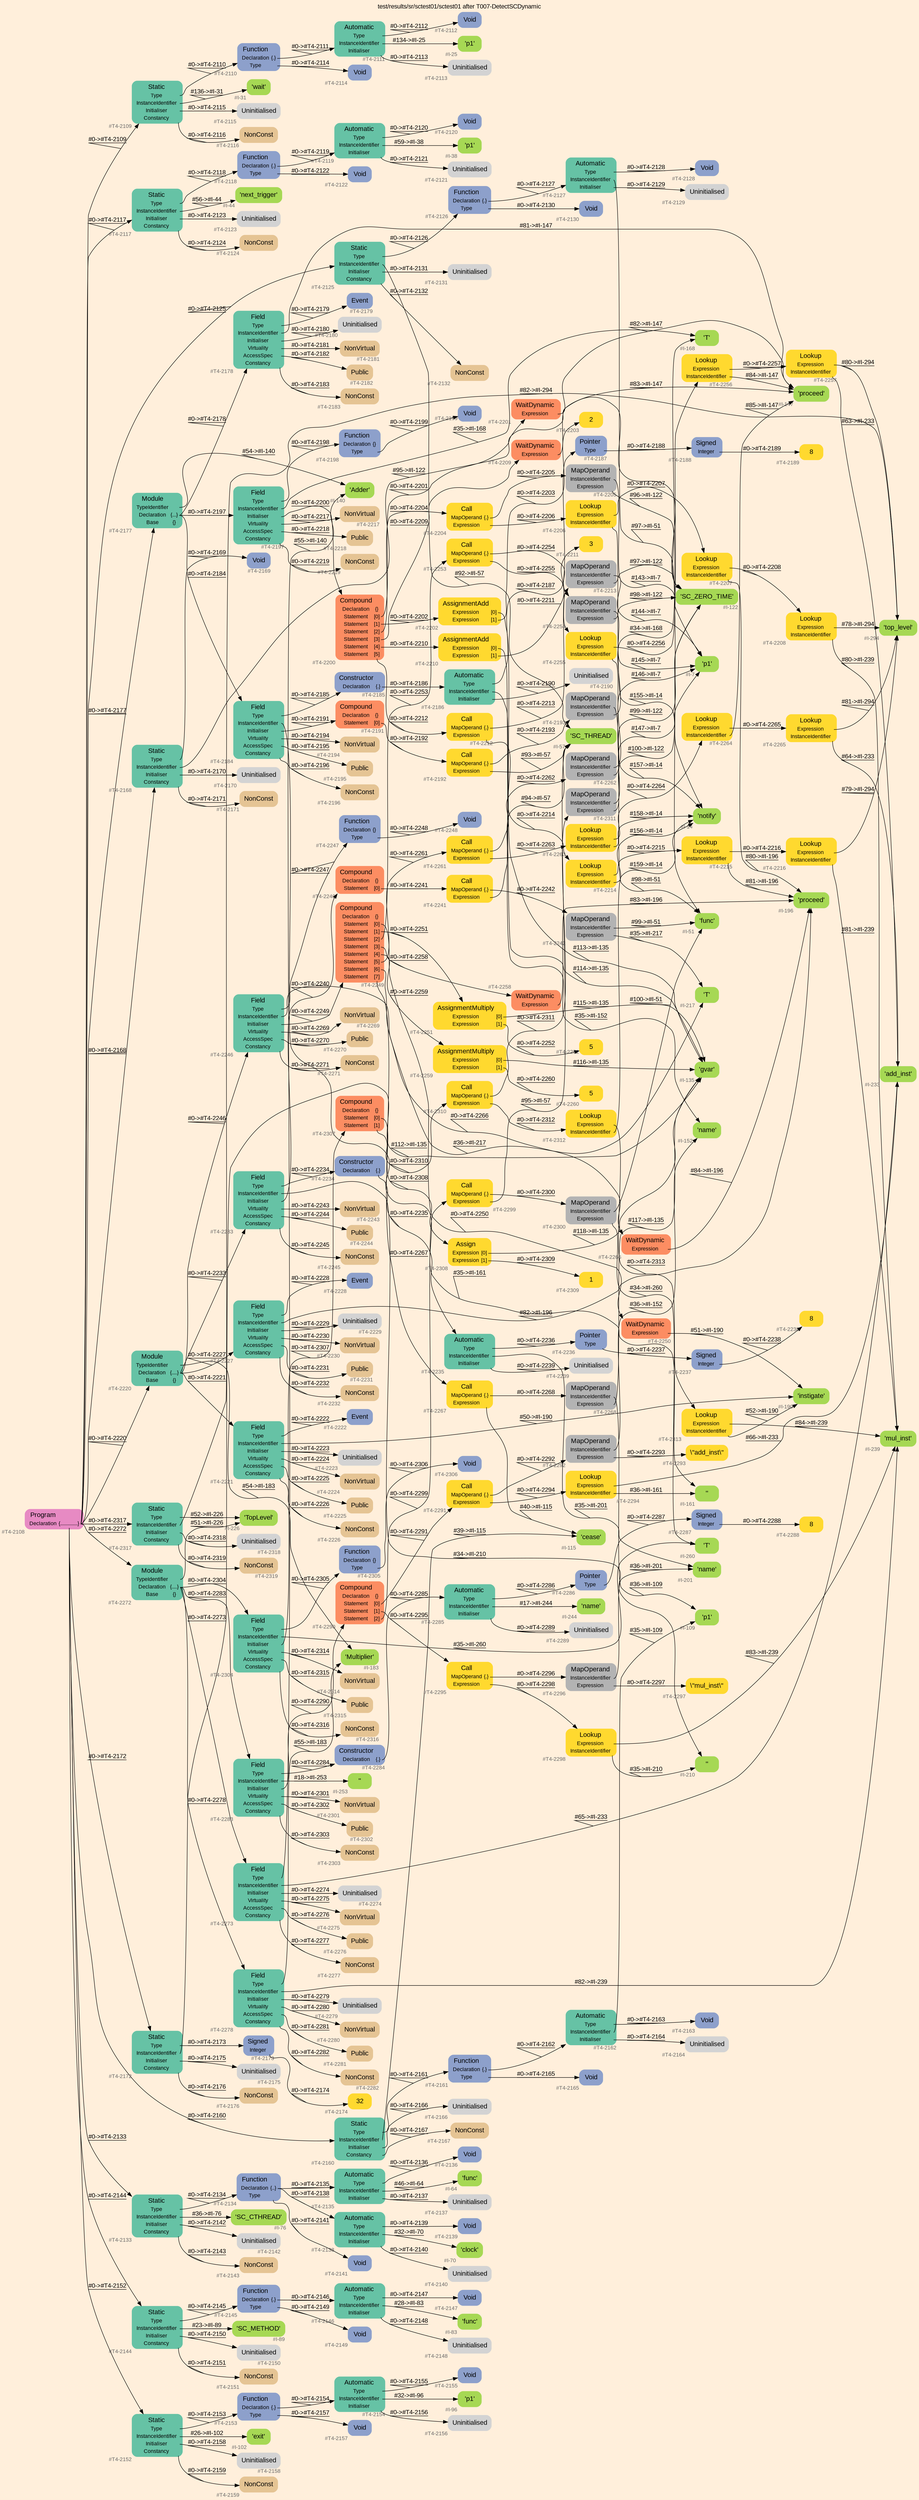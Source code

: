 digraph "test/results/sr/sctest01/sctest01 after T007-DetectSCDynamic" {
label = "test/results/sr/sctest01/sctest01 after T007-DetectSCDynamic"
labelloc = t
graph [
    rankdir = "LR"
    ranksep = 0.3
    bgcolor = antiquewhite1
    color = black
    fontcolor = black
    fontname = "Arial"
];
node [
    fontname = "Arial"
];
edge [
    fontname = "Arial"
];

// -------------------- node figure --------------------
// -------- block #T4-2108 ----------
"#T4-2108" [
    fillcolor = "/set28/4"
    xlabel = "#T4-2108"
    fontsize = "12"
    fontcolor = grey40
    shape = "plaintext"
    label = <<TABLE BORDER="0" CELLBORDER="0" CELLSPACING="0">
     <TR><TD><FONT COLOR="black" POINT-SIZE="15">Program</FONT></TD></TR>
     <TR><TD><FONT COLOR="black" POINT-SIZE="12">Declaration</FONT></TD><TD PORT="port0"><FONT COLOR="black" POINT-SIZE="12">{.............}</FONT></TD></TR>
    </TABLE>>
    style = "rounded,filled"
];

// -------- block #T4-2109 ----------
"#T4-2109" [
    fillcolor = "/set28/1"
    xlabel = "#T4-2109"
    fontsize = "12"
    fontcolor = grey40
    shape = "plaintext"
    label = <<TABLE BORDER="0" CELLBORDER="0" CELLSPACING="0">
     <TR><TD><FONT COLOR="black" POINT-SIZE="15">Static</FONT></TD></TR>
     <TR><TD><FONT COLOR="black" POINT-SIZE="12">Type</FONT></TD><TD PORT="port0"></TD></TR>
     <TR><TD><FONT COLOR="black" POINT-SIZE="12">InstanceIdentifier</FONT></TD><TD PORT="port1"></TD></TR>
     <TR><TD><FONT COLOR="black" POINT-SIZE="12">Initialiser</FONT></TD><TD PORT="port2"></TD></TR>
     <TR><TD><FONT COLOR="black" POINT-SIZE="12">Constancy</FONT></TD><TD PORT="port3"></TD></TR>
    </TABLE>>
    style = "rounded,filled"
];

// -------- block #T4-2110 ----------
"#T4-2110" [
    fillcolor = "/set28/3"
    xlabel = "#T4-2110"
    fontsize = "12"
    fontcolor = grey40
    shape = "plaintext"
    label = <<TABLE BORDER="0" CELLBORDER="0" CELLSPACING="0">
     <TR><TD><FONT COLOR="black" POINT-SIZE="15">Function</FONT></TD></TR>
     <TR><TD><FONT COLOR="black" POINT-SIZE="12">Declaration</FONT></TD><TD PORT="port0"><FONT COLOR="black" POINT-SIZE="12">{.}</FONT></TD></TR>
     <TR><TD><FONT COLOR="black" POINT-SIZE="12">Type</FONT></TD><TD PORT="port1"></TD></TR>
    </TABLE>>
    style = "rounded,filled"
];

// -------- block #T4-2111 ----------
"#T4-2111" [
    fillcolor = "/set28/1"
    xlabel = "#T4-2111"
    fontsize = "12"
    fontcolor = grey40
    shape = "plaintext"
    label = <<TABLE BORDER="0" CELLBORDER="0" CELLSPACING="0">
     <TR><TD><FONT COLOR="black" POINT-SIZE="15">Automatic</FONT></TD></TR>
     <TR><TD><FONT COLOR="black" POINT-SIZE="12">Type</FONT></TD><TD PORT="port0"></TD></TR>
     <TR><TD><FONT COLOR="black" POINT-SIZE="12">InstanceIdentifier</FONT></TD><TD PORT="port1"></TD></TR>
     <TR><TD><FONT COLOR="black" POINT-SIZE="12">Initialiser</FONT></TD><TD PORT="port2"></TD></TR>
    </TABLE>>
    style = "rounded,filled"
];

// -------- block #T4-2112 ----------
"#T4-2112" [
    fillcolor = "/set28/3"
    xlabel = "#T4-2112"
    fontsize = "12"
    fontcolor = grey40
    shape = "plaintext"
    label = <<TABLE BORDER="0" CELLBORDER="0" CELLSPACING="0">
     <TR><TD><FONT COLOR="black" POINT-SIZE="15">Void</FONT></TD></TR>
    </TABLE>>
    style = "rounded,filled"
];

// -------- block #I-25 ----------
"#I-25" [
    fillcolor = "/set28/5"
    xlabel = "#I-25"
    fontsize = "12"
    fontcolor = grey40
    shape = "plaintext"
    label = <<TABLE BORDER="0" CELLBORDER="0" CELLSPACING="0">
     <TR><TD><FONT COLOR="black" POINT-SIZE="15">'p1'</FONT></TD></TR>
    </TABLE>>
    style = "rounded,filled"
];

// -------- block #T4-2113 ----------
"#T4-2113" [
    xlabel = "#T4-2113"
    fontsize = "12"
    fontcolor = grey40
    shape = "plaintext"
    label = <<TABLE BORDER="0" CELLBORDER="0" CELLSPACING="0">
     <TR><TD><FONT COLOR="black" POINT-SIZE="15">Uninitialised</FONT></TD></TR>
    </TABLE>>
    style = "rounded,filled"
];

// -------- block #T4-2114 ----------
"#T4-2114" [
    fillcolor = "/set28/3"
    xlabel = "#T4-2114"
    fontsize = "12"
    fontcolor = grey40
    shape = "plaintext"
    label = <<TABLE BORDER="0" CELLBORDER="0" CELLSPACING="0">
     <TR><TD><FONT COLOR="black" POINT-SIZE="15">Void</FONT></TD></TR>
    </TABLE>>
    style = "rounded,filled"
];

// -------- block #I-31 ----------
"#I-31" [
    fillcolor = "/set28/5"
    xlabel = "#I-31"
    fontsize = "12"
    fontcolor = grey40
    shape = "plaintext"
    label = <<TABLE BORDER="0" CELLBORDER="0" CELLSPACING="0">
     <TR><TD><FONT COLOR="black" POINT-SIZE="15">'wait'</FONT></TD></TR>
    </TABLE>>
    style = "rounded,filled"
];

// -------- block #T4-2115 ----------
"#T4-2115" [
    xlabel = "#T4-2115"
    fontsize = "12"
    fontcolor = grey40
    shape = "plaintext"
    label = <<TABLE BORDER="0" CELLBORDER="0" CELLSPACING="0">
     <TR><TD><FONT COLOR="black" POINT-SIZE="15">Uninitialised</FONT></TD></TR>
    </TABLE>>
    style = "rounded,filled"
];

// -------- block #T4-2116 ----------
"#T4-2116" [
    fillcolor = "/set28/7"
    xlabel = "#T4-2116"
    fontsize = "12"
    fontcolor = grey40
    shape = "plaintext"
    label = <<TABLE BORDER="0" CELLBORDER="0" CELLSPACING="0">
     <TR><TD><FONT COLOR="black" POINT-SIZE="15">NonConst</FONT></TD></TR>
    </TABLE>>
    style = "rounded,filled"
];

// -------- block #T4-2117 ----------
"#T4-2117" [
    fillcolor = "/set28/1"
    xlabel = "#T4-2117"
    fontsize = "12"
    fontcolor = grey40
    shape = "plaintext"
    label = <<TABLE BORDER="0" CELLBORDER="0" CELLSPACING="0">
     <TR><TD><FONT COLOR="black" POINT-SIZE="15">Static</FONT></TD></TR>
     <TR><TD><FONT COLOR="black" POINT-SIZE="12">Type</FONT></TD><TD PORT="port0"></TD></TR>
     <TR><TD><FONT COLOR="black" POINT-SIZE="12">InstanceIdentifier</FONT></TD><TD PORT="port1"></TD></TR>
     <TR><TD><FONT COLOR="black" POINT-SIZE="12">Initialiser</FONT></TD><TD PORT="port2"></TD></TR>
     <TR><TD><FONT COLOR="black" POINT-SIZE="12">Constancy</FONT></TD><TD PORT="port3"></TD></TR>
    </TABLE>>
    style = "rounded,filled"
];

// -------- block #T4-2118 ----------
"#T4-2118" [
    fillcolor = "/set28/3"
    xlabel = "#T4-2118"
    fontsize = "12"
    fontcolor = grey40
    shape = "plaintext"
    label = <<TABLE BORDER="0" CELLBORDER="0" CELLSPACING="0">
     <TR><TD><FONT COLOR="black" POINT-SIZE="15">Function</FONT></TD></TR>
     <TR><TD><FONT COLOR="black" POINT-SIZE="12">Declaration</FONT></TD><TD PORT="port0"><FONT COLOR="black" POINT-SIZE="12">{.}</FONT></TD></TR>
     <TR><TD><FONT COLOR="black" POINT-SIZE="12">Type</FONT></TD><TD PORT="port1"></TD></TR>
    </TABLE>>
    style = "rounded,filled"
];

// -------- block #T4-2119 ----------
"#T4-2119" [
    fillcolor = "/set28/1"
    xlabel = "#T4-2119"
    fontsize = "12"
    fontcolor = grey40
    shape = "plaintext"
    label = <<TABLE BORDER="0" CELLBORDER="0" CELLSPACING="0">
     <TR><TD><FONT COLOR="black" POINT-SIZE="15">Automatic</FONT></TD></TR>
     <TR><TD><FONT COLOR="black" POINT-SIZE="12">Type</FONT></TD><TD PORT="port0"></TD></TR>
     <TR><TD><FONT COLOR="black" POINT-SIZE="12">InstanceIdentifier</FONT></TD><TD PORT="port1"></TD></TR>
     <TR><TD><FONT COLOR="black" POINT-SIZE="12">Initialiser</FONT></TD><TD PORT="port2"></TD></TR>
    </TABLE>>
    style = "rounded,filled"
];

// -------- block #T4-2120 ----------
"#T4-2120" [
    fillcolor = "/set28/3"
    xlabel = "#T4-2120"
    fontsize = "12"
    fontcolor = grey40
    shape = "plaintext"
    label = <<TABLE BORDER="0" CELLBORDER="0" CELLSPACING="0">
     <TR><TD><FONT COLOR="black" POINT-SIZE="15">Void</FONT></TD></TR>
    </TABLE>>
    style = "rounded,filled"
];

// -------- block #I-38 ----------
"#I-38" [
    fillcolor = "/set28/5"
    xlabel = "#I-38"
    fontsize = "12"
    fontcolor = grey40
    shape = "plaintext"
    label = <<TABLE BORDER="0" CELLBORDER="0" CELLSPACING="0">
     <TR><TD><FONT COLOR="black" POINT-SIZE="15">'p1'</FONT></TD></TR>
    </TABLE>>
    style = "rounded,filled"
];

// -------- block #T4-2121 ----------
"#T4-2121" [
    xlabel = "#T4-2121"
    fontsize = "12"
    fontcolor = grey40
    shape = "plaintext"
    label = <<TABLE BORDER="0" CELLBORDER="0" CELLSPACING="0">
     <TR><TD><FONT COLOR="black" POINT-SIZE="15">Uninitialised</FONT></TD></TR>
    </TABLE>>
    style = "rounded,filled"
];

// -------- block #T4-2122 ----------
"#T4-2122" [
    fillcolor = "/set28/3"
    xlabel = "#T4-2122"
    fontsize = "12"
    fontcolor = grey40
    shape = "plaintext"
    label = <<TABLE BORDER="0" CELLBORDER="0" CELLSPACING="0">
     <TR><TD><FONT COLOR="black" POINT-SIZE="15">Void</FONT></TD></TR>
    </TABLE>>
    style = "rounded,filled"
];

// -------- block #I-44 ----------
"#I-44" [
    fillcolor = "/set28/5"
    xlabel = "#I-44"
    fontsize = "12"
    fontcolor = grey40
    shape = "plaintext"
    label = <<TABLE BORDER="0" CELLBORDER="0" CELLSPACING="0">
     <TR><TD><FONT COLOR="black" POINT-SIZE="15">'next_trigger'</FONT></TD></TR>
    </TABLE>>
    style = "rounded,filled"
];

// -------- block #T4-2123 ----------
"#T4-2123" [
    xlabel = "#T4-2123"
    fontsize = "12"
    fontcolor = grey40
    shape = "plaintext"
    label = <<TABLE BORDER="0" CELLBORDER="0" CELLSPACING="0">
     <TR><TD><FONT COLOR="black" POINT-SIZE="15">Uninitialised</FONT></TD></TR>
    </TABLE>>
    style = "rounded,filled"
];

// -------- block #T4-2124 ----------
"#T4-2124" [
    fillcolor = "/set28/7"
    xlabel = "#T4-2124"
    fontsize = "12"
    fontcolor = grey40
    shape = "plaintext"
    label = <<TABLE BORDER="0" CELLBORDER="0" CELLSPACING="0">
     <TR><TD><FONT COLOR="black" POINT-SIZE="15">NonConst</FONT></TD></TR>
    </TABLE>>
    style = "rounded,filled"
];

// -------- block #T4-2125 ----------
"#T4-2125" [
    fillcolor = "/set28/1"
    xlabel = "#T4-2125"
    fontsize = "12"
    fontcolor = grey40
    shape = "plaintext"
    label = <<TABLE BORDER="0" CELLBORDER="0" CELLSPACING="0">
     <TR><TD><FONT COLOR="black" POINT-SIZE="15">Static</FONT></TD></TR>
     <TR><TD><FONT COLOR="black" POINT-SIZE="12">Type</FONT></TD><TD PORT="port0"></TD></TR>
     <TR><TD><FONT COLOR="black" POINT-SIZE="12">InstanceIdentifier</FONT></TD><TD PORT="port1"></TD></TR>
     <TR><TD><FONT COLOR="black" POINT-SIZE="12">Initialiser</FONT></TD><TD PORT="port2"></TD></TR>
     <TR><TD><FONT COLOR="black" POINT-SIZE="12">Constancy</FONT></TD><TD PORT="port3"></TD></TR>
    </TABLE>>
    style = "rounded,filled"
];

// -------- block #T4-2126 ----------
"#T4-2126" [
    fillcolor = "/set28/3"
    xlabel = "#T4-2126"
    fontsize = "12"
    fontcolor = grey40
    shape = "plaintext"
    label = <<TABLE BORDER="0" CELLBORDER="0" CELLSPACING="0">
     <TR><TD><FONT COLOR="black" POINT-SIZE="15">Function</FONT></TD></TR>
     <TR><TD><FONT COLOR="black" POINT-SIZE="12">Declaration</FONT></TD><TD PORT="port0"><FONT COLOR="black" POINT-SIZE="12">{.}</FONT></TD></TR>
     <TR><TD><FONT COLOR="black" POINT-SIZE="12">Type</FONT></TD><TD PORT="port1"></TD></TR>
    </TABLE>>
    style = "rounded,filled"
];

// -------- block #T4-2127 ----------
"#T4-2127" [
    fillcolor = "/set28/1"
    xlabel = "#T4-2127"
    fontsize = "12"
    fontcolor = grey40
    shape = "plaintext"
    label = <<TABLE BORDER="0" CELLBORDER="0" CELLSPACING="0">
     <TR><TD><FONT COLOR="black" POINT-SIZE="15">Automatic</FONT></TD></TR>
     <TR><TD><FONT COLOR="black" POINT-SIZE="12">Type</FONT></TD><TD PORT="port0"></TD></TR>
     <TR><TD><FONT COLOR="black" POINT-SIZE="12">InstanceIdentifier</FONT></TD><TD PORT="port1"></TD></TR>
     <TR><TD><FONT COLOR="black" POINT-SIZE="12">Initialiser</FONT></TD><TD PORT="port2"></TD></TR>
    </TABLE>>
    style = "rounded,filled"
];

// -------- block #T4-2128 ----------
"#T4-2128" [
    fillcolor = "/set28/3"
    xlabel = "#T4-2128"
    fontsize = "12"
    fontcolor = grey40
    shape = "plaintext"
    label = <<TABLE BORDER="0" CELLBORDER="0" CELLSPACING="0">
     <TR><TD><FONT COLOR="black" POINT-SIZE="15">Void</FONT></TD></TR>
    </TABLE>>
    style = "rounded,filled"
];

// -------- block #I-51 ----------
"#I-51" [
    fillcolor = "/set28/5"
    xlabel = "#I-51"
    fontsize = "12"
    fontcolor = grey40
    shape = "plaintext"
    label = <<TABLE BORDER="0" CELLBORDER="0" CELLSPACING="0">
     <TR><TD><FONT COLOR="black" POINT-SIZE="15">'func'</FONT></TD></TR>
    </TABLE>>
    style = "rounded,filled"
];

// -------- block #T4-2129 ----------
"#T4-2129" [
    xlabel = "#T4-2129"
    fontsize = "12"
    fontcolor = grey40
    shape = "plaintext"
    label = <<TABLE BORDER="0" CELLBORDER="0" CELLSPACING="0">
     <TR><TD><FONT COLOR="black" POINT-SIZE="15">Uninitialised</FONT></TD></TR>
    </TABLE>>
    style = "rounded,filled"
];

// -------- block #T4-2130 ----------
"#T4-2130" [
    fillcolor = "/set28/3"
    xlabel = "#T4-2130"
    fontsize = "12"
    fontcolor = grey40
    shape = "plaintext"
    label = <<TABLE BORDER="0" CELLBORDER="0" CELLSPACING="0">
     <TR><TD><FONT COLOR="black" POINT-SIZE="15">Void</FONT></TD></TR>
    </TABLE>>
    style = "rounded,filled"
];

// -------- block #I-57 ----------
"#I-57" [
    fillcolor = "/set28/5"
    xlabel = "#I-57"
    fontsize = "12"
    fontcolor = grey40
    shape = "plaintext"
    label = <<TABLE BORDER="0" CELLBORDER="0" CELLSPACING="0">
     <TR><TD><FONT COLOR="black" POINT-SIZE="15">'SC_THREAD'</FONT></TD></TR>
    </TABLE>>
    style = "rounded,filled"
];

// -------- block #T4-2131 ----------
"#T4-2131" [
    xlabel = "#T4-2131"
    fontsize = "12"
    fontcolor = grey40
    shape = "plaintext"
    label = <<TABLE BORDER="0" CELLBORDER="0" CELLSPACING="0">
     <TR><TD><FONT COLOR="black" POINT-SIZE="15">Uninitialised</FONT></TD></TR>
    </TABLE>>
    style = "rounded,filled"
];

// -------- block #T4-2132 ----------
"#T4-2132" [
    fillcolor = "/set28/7"
    xlabel = "#T4-2132"
    fontsize = "12"
    fontcolor = grey40
    shape = "plaintext"
    label = <<TABLE BORDER="0" CELLBORDER="0" CELLSPACING="0">
     <TR><TD><FONT COLOR="black" POINT-SIZE="15">NonConst</FONT></TD></TR>
    </TABLE>>
    style = "rounded,filled"
];

// -------- block #T4-2133 ----------
"#T4-2133" [
    fillcolor = "/set28/1"
    xlabel = "#T4-2133"
    fontsize = "12"
    fontcolor = grey40
    shape = "plaintext"
    label = <<TABLE BORDER="0" CELLBORDER="0" CELLSPACING="0">
     <TR><TD><FONT COLOR="black" POINT-SIZE="15">Static</FONT></TD></TR>
     <TR><TD><FONT COLOR="black" POINT-SIZE="12">Type</FONT></TD><TD PORT="port0"></TD></TR>
     <TR><TD><FONT COLOR="black" POINT-SIZE="12">InstanceIdentifier</FONT></TD><TD PORT="port1"></TD></TR>
     <TR><TD><FONT COLOR="black" POINT-SIZE="12">Initialiser</FONT></TD><TD PORT="port2"></TD></TR>
     <TR><TD><FONT COLOR="black" POINT-SIZE="12">Constancy</FONT></TD><TD PORT="port3"></TD></TR>
    </TABLE>>
    style = "rounded,filled"
];

// -------- block #T4-2134 ----------
"#T4-2134" [
    fillcolor = "/set28/3"
    xlabel = "#T4-2134"
    fontsize = "12"
    fontcolor = grey40
    shape = "plaintext"
    label = <<TABLE BORDER="0" CELLBORDER="0" CELLSPACING="0">
     <TR><TD><FONT COLOR="black" POINT-SIZE="15">Function</FONT></TD></TR>
     <TR><TD><FONT COLOR="black" POINT-SIZE="12">Declaration</FONT></TD><TD PORT="port0"><FONT COLOR="black" POINT-SIZE="12">{..}</FONT></TD></TR>
     <TR><TD><FONT COLOR="black" POINT-SIZE="12">Type</FONT></TD><TD PORT="port1"></TD></TR>
    </TABLE>>
    style = "rounded,filled"
];

// -------- block #T4-2135 ----------
"#T4-2135" [
    fillcolor = "/set28/1"
    xlabel = "#T4-2135"
    fontsize = "12"
    fontcolor = grey40
    shape = "plaintext"
    label = <<TABLE BORDER="0" CELLBORDER="0" CELLSPACING="0">
     <TR><TD><FONT COLOR="black" POINT-SIZE="15">Automatic</FONT></TD></TR>
     <TR><TD><FONT COLOR="black" POINT-SIZE="12">Type</FONT></TD><TD PORT="port0"></TD></TR>
     <TR><TD><FONT COLOR="black" POINT-SIZE="12">InstanceIdentifier</FONT></TD><TD PORT="port1"></TD></TR>
     <TR><TD><FONT COLOR="black" POINT-SIZE="12">Initialiser</FONT></TD><TD PORT="port2"></TD></TR>
    </TABLE>>
    style = "rounded,filled"
];

// -------- block #T4-2136 ----------
"#T4-2136" [
    fillcolor = "/set28/3"
    xlabel = "#T4-2136"
    fontsize = "12"
    fontcolor = grey40
    shape = "plaintext"
    label = <<TABLE BORDER="0" CELLBORDER="0" CELLSPACING="0">
     <TR><TD><FONT COLOR="black" POINT-SIZE="15">Void</FONT></TD></TR>
    </TABLE>>
    style = "rounded,filled"
];

// -------- block #I-64 ----------
"#I-64" [
    fillcolor = "/set28/5"
    xlabel = "#I-64"
    fontsize = "12"
    fontcolor = grey40
    shape = "plaintext"
    label = <<TABLE BORDER="0" CELLBORDER="0" CELLSPACING="0">
     <TR><TD><FONT COLOR="black" POINT-SIZE="15">'func'</FONT></TD></TR>
    </TABLE>>
    style = "rounded,filled"
];

// -------- block #T4-2137 ----------
"#T4-2137" [
    xlabel = "#T4-2137"
    fontsize = "12"
    fontcolor = grey40
    shape = "plaintext"
    label = <<TABLE BORDER="0" CELLBORDER="0" CELLSPACING="0">
     <TR><TD><FONT COLOR="black" POINT-SIZE="15">Uninitialised</FONT></TD></TR>
    </TABLE>>
    style = "rounded,filled"
];

// -------- block #T4-2138 ----------
"#T4-2138" [
    fillcolor = "/set28/1"
    xlabel = "#T4-2138"
    fontsize = "12"
    fontcolor = grey40
    shape = "plaintext"
    label = <<TABLE BORDER="0" CELLBORDER="0" CELLSPACING="0">
     <TR><TD><FONT COLOR="black" POINT-SIZE="15">Automatic</FONT></TD></TR>
     <TR><TD><FONT COLOR="black" POINT-SIZE="12">Type</FONT></TD><TD PORT="port0"></TD></TR>
     <TR><TD><FONT COLOR="black" POINT-SIZE="12">InstanceIdentifier</FONT></TD><TD PORT="port1"></TD></TR>
     <TR><TD><FONT COLOR="black" POINT-SIZE="12">Initialiser</FONT></TD><TD PORT="port2"></TD></TR>
    </TABLE>>
    style = "rounded,filled"
];

// -------- block #T4-2139 ----------
"#T4-2139" [
    fillcolor = "/set28/3"
    xlabel = "#T4-2139"
    fontsize = "12"
    fontcolor = grey40
    shape = "plaintext"
    label = <<TABLE BORDER="0" CELLBORDER="0" CELLSPACING="0">
     <TR><TD><FONT COLOR="black" POINT-SIZE="15">Void</FONT></TD></TR>
    </TABLE>>
    style = "rounded,filled"
];

// -------- block #I-70 ----------
"#I-70" [
    fillcolor = "/set28/5"
    xlabel = "#I-70"
    fontsize = "12"
    fontcolor = grey40
    shape = "plaintext"
    label = <<TABLE BORDER="0" CELLBORDER="0" CELLSPACING="0">
     <TR><TD><FONT COLOR="black" POINT-SIZE="15">'clock'</FONT></TD></TR>
    </TABLE>>
    style = "rounded,filled"
];

// -------- block #T4-2140 ----------
"#T4-2140" [
    xlabel = "#T4-2140"
    fontsize = "12"
    fontcolor = grey40
    shape = "plaintext"
    label = <<TABLE BORDER="0" CELLBORDER="0" CELLSPACING="0">
     <TR><TD><FONT COLOR="black" POINT-SIZE="15">Uninitialised</FONT></TD></TR>
    </TABLE>>
    style = "rounded,filled"
];

// -------- block #T4-2141 ----------
"#T4-2141" [
    fillcolor = "/set28/3"
    xlabel = "#T4-2141"
    fontsize = "12"
    fontcolor = grey40
    shape = "plaintext"
    label = <<TABLE BORDER="0" CELLBORDER="0" CELLSPACING="0">
     <TR><TD><FONT COLOR="black" POINT-SIZE="15">Void</FONT></TD></TR>
    </TABLE>>
    style = "rounded,filled"
];

// -------- block #I-76 ----------
"#I-76" [
    fillcolor = "/set28/5"
    xlabel = "#I-76"
    fontsize = "12"
    fontcolor = grey40
    shape = "plaintext"
    label = <<TABLE BORDER="0" CELLBORDER="0" CELLSPACING="0">
     <TR><TD><FONT COLOR="black" POINT-SIZE="15">'SC_CTHREAD'</FONT></TD></TR>
    </TABLE>>
    style = "rounded,filled"
];

// -------- block #T4-2142 ----------
"#T4-2142" [
    xlabel = "#T4-2142"
    fontsize = "12"
    fontcolor = grey40
    shape = "plaintext"
    label = <<TABLE BORDER="0" CELLBORDER="0" CELLSPACING="0">
     <TR><TD><FONT COLOR="black" POINT-SIZE="15">Uninitialised</FONT></TD></TR>
    </TABLE>>
    style = "rounded,filled"
];

// -------- block #T4-2143 ----------
"#T4-2143" [
    fillcolor = "/set28/7"
    xlabel = "#T4-2143"
    fontsize = "12"
    fontcolor = grey40
    shape = "plaintext"
    label = <<TABLE BORDER="0" CELLBORDER="0" CELLSPACING="0">
     <TR><TD><FONT COLOR="black" POINT-SIZE="15">NonConst</FONT></TD></TR>
    </TABLE>>
    style = "rounded,filled"
];

// -------- block #T4-2144 ----------
"#T4-2144" [
    fillcolor = "/set28/1"
    xlabel = "#T4-2144"
    fontsize = "12"
    fontcolor = grey40
    shape = "plaintext"
    label = <<TABLE BORDER="0" CELLBORDER="0" CELLSPACING="0">
     <TR><TD><FONT COLOR="black" POINT-SIZE="15">Static</FONT></TD></TR>
     <TR><TD><FONT COLOR="black" POINT-SIZE="12">Type</FONT></TD><TD PORT="port0"></TD></TR>
     <TR><TD><FONT COLOR="black" POINT-SIZE="12">InstanceIdentifier</FONT></TD><TD PORT="port1"></TD></TR>
     <TR><TD><FONT COLOR="black" POINT-SIZE="12">Initialiser</FONT></TD><TD PORT="port2"></TD></TR>
     <TR><TD><FONT COLOR="black" POINT-SIZE="12">Constancy</FONT></TD><TD PORT="port3"></TD></TR>
    </TABLE>>
    style = "rounded,filled"
];

// -------- block #T4-2145 ----------
"#T4-2145" [
    fillcolor = "/set28/3"
    xlabel = "#T4-2145"
    fontsize = "12"
    fontcolor = grey40
    shape = "plaintext"
    label = <<TABLE BORDER="0" CELLBORDER="0" CELLSPACING="0">
     <TR><TD><FONT COLOR="black" POINT-SIZE="15">Function</FONT></TD></TR>
     <TR><TD><FONT COLOR="black" POINT-SIZE="12">Declaration</FONT></TD><TD PORT="port0"><FONT COLOR="black" POINT-SIZE="12">{.}</FONT></TD></TR>
     <TR><TD><FONT COLOR="black" POINT-SIZE="12">Type</FONT></TD><TD PORT="port1"></TD></TR>
    </TABLE>>
    style = "rounded,filled"
];

// -------- block #T4-2146 ----------
"#T4-2146" [
    fillcolor = "/set28/1"
    xlabel = "#T4-2146"
    fontsize = "12"
    fontcolor = grey40
    shape = "plaintext"
    label = <<TABLE BORDER="0" CELLBORDER="0" CELLSPACING="0">
     <TR><TD><FONT COLOR="black" POINT-SIZE="15">Automatic</FONT></TD></TR>
     <TR><TD><FONT COLOR="black" POINT-SIZE="12">Type</FONT></TD><TD PORT="port0"></TD></TR>
     <TR><TD><FONT COLOR="black" POINT-SIZE="12">InstanceIdentifier</FONT></TD><TD PORT="port1"></TD></TR>
     <TR><TD><FONT COLOR="black" POINT-SIZE="12">Initialiser</FONT></TD><TD PORT="port2"></TD></TR>
    </TABLE>>
    style = "rounded,filled"
];

// -------- block #T4-2147 ----------
"#T4-2147" [
    fillcolor = "/set28/3"
    xlabel = "#T4-2147"
    fontsize = "12"
    fontcolor = grey40
    shape = "plaintext"
    label = <<TABLE BORDER="0" CELLBORDER="0" CELLSPACING="0">
     <TR><TD><FONT COLOR="black" POINT-SIZE="15">Void</FONT></TD></TR>
    </TABLE>>
    style = "rounded,filled"
];

// -------- block #I-83 ----------
"#I-83" [
    fillcolor = "/set28/5"
    xlabel = "#I-83"
    fontsize = "12"
    fontcolor = grey40
    shape = "plaintext"
    label = <<TABLE BORDER="0" CELLBORDER="0" CELLSPACING="0">
     <TR><TD><FONT COLOR="black" POINT-SIZE="15">'func'</FONT></TD></TR>
    </TABLE>>
    style = "rounded,filled"
];

// -------- block #T4-2148 ----------
"#T4-2148" [
    xlabel = "#T4-2148"
    fontsize = "12"
    fontcolor = grey40
    shape = "plaintext"
    label = <<TABLE BORDER="0" CELLBORDER="0" CELLSPACING="0">
     <TR><TD><FONT COLOR="black" POINT-SIZE="15">Uninitialised</FONT></TD></TR>
    </TABLE>>
    style = "rounded,filled"
];

// -------- block #T4-2149 ----------
"#T4-2149" [
    fillcolor = "/set28/3"
    xlabel = "#T4-2149"
    fontsize = "12"
    fontcolor = grey40
    shape = "plaintext"
    label = <<TABLE BORDER="0" CELLBORDER="0" CELLSPACING="0">
     <TR><TD><FONT COLOR="black" POINT-SIZE="15">Void</FONT></TD></TR>
    </TABLE>>
    style = "rounded,filled"
];

// -------- block #I-89 ----------
"#I-89" [
    fillcolor = "/set28/5"
    xlabel = "#I-89"
    fontsize = "12"
    fontcolor = grey40
    shape = "plaintext"
    label = <<TABLE BORDER="0" CELLBORDER="0" CELLSPACING="0">
     <TR><TD><FONT COLOR="black" POINT-SIZE="15">'SC_METHOD'</FONT></TD></TR>
    </TABLE>>
    style = "rounded,filled"
];

// -------- block #T4-2150 ----------
"#T4-2150" [
    xlabel = "#T4-2150"
    fontsize = "12"
    fontcolor = grey40
    shape = "plaintext"
    label = <<TABLE BORDER="0" CELLBORDER="0" CELLSPACING="0">
     <TR><TD><FONT COLOR="black" POINT-SIZE="15">Uninitialised</FONT></TD></TR>
    </TABLE>>
    style = "rounded,filled"
];

// -------- block #T4-2151 ----------
"#T4-2151" [
    fillcolor = "/set28/7"
    xlabel = "#T4-2151"
    fontsize = "12"
    fontcolor = grey40
    shape = "plaintext"
    label = <<TABLE BORDER="0" CELLBORDER="0" CELLSPACING="0">
     <TR><TD><FONT COLOR="black" POINT-SIZE="15">NonConst</FONT></TD></TR>
    </TABLE>>
    style = "rounded,filled"
];

// -------- block #T4-2152 ----------
"#T4-2152" [
    fillcolor = "/set28/1"
    xlabel = "#T4-2152"
    fontsize = "12"
    fontcolor = grey40
    shape = "plaintext"
    label = <<TABLE BORDER="0" CELLBORDER="0" CELLSPACING="0">
     <TR><TD><FONT COLOR="black" POINT-SIZE="15">Static</FONT></TD></TR>
     <TR><TD><FONT COLOR="black" POINT-SIZE="12">Type</FONT></TD><TD PORT="port0"></TD></TR>
     <TR><TD><FONT COLOR="black" POINT-SIZE="12">InstanceIdentifier</FONT></TD><TD PORT="port1"></TD></TR>
     <TR><TD><FONT COLOR="black" POINT-SIZE="12">Initialiser</FONT></TD><TD PORT="port2"></TD></TR>
     <TR><TD><FONT COLOR="black" POINT-SIZE="12">Constancy</FONT></TD><TD PORT="port3"></TD></TR>
    </TABLE>>
    style = "rounded,filled"
];

// -------- block #T4-2153 ----------
"#T4-2153" [
    fillcolor = "/set28/3"
    xlabel = "#T4-2153"
    fontsize = "12"
    fontcolor = grey40
    shape = "plaintext"
    label = <<TABLE BORDER="0" CELLBORDER="0" CELLSPACING="0">
     <TR><TD><FONT COLOR="black" POINT-SIZE="15">Function</FONT></TD></TR>
     <TR><TD><FONT COLOR="black" POINT-SIZE="12">Declaration</FONT></TD><TD PORT="port0"><FONT COLOR="black" POINT-SIZE="12">{.}</FONT></TD></TR>
     <TR><TD><FONT COLOR="black" POINT-SIZE="12">Type</FONT></TD><TD PORT="port1"></TD></TR>
    </TABLE>>
    style = "rounded,filled"
];

// -------- block #T4-2154 ----------
"#T4-2154" [
    fillcolor = "/set28/1"
    xlabel = "#T4-2154"
    fontsize = "12"
    fontcolor = grey40
    shape = "plaintext"
    label = <<TABLE BORDER="0" CELLBORDER="0" CELLSPACING="0">
     <TR><TD><FONT COLOR="black" POINT-SIZE="15">Automatic</FONT></TD></TR>
     <TR><TD><FONT COLOR="black" POINT-SIZE="12">Type</FONT></TD><TD PORT="port0"></TD></TR>
     <TR><TD><FONT COLOR="black" POINT-SIZE="12">InstanceIdentifier</FONT></TD><TD PORT="port1"></TD></TR>
     <TR><TD><FONT COLOR="black" POINT-SIZE="12">Initialiser</FONT></TD><TD PORT="port2"></TD></TR>
    </TABLE>>
    style = "rounded,filled"
];

// -------- block #T4-2155 ----------
"#T4-2155" [
    fillcolor = "/set28/3"
    xlabel = "#T4-2155"
    fontsize = "12"
    fontcolor = grey40
    shape = "plaintext"
    label = <<TABLE BORDER="0" CELLBORDER="0" CELLSPACING="0">
     <TR><TD><FONT COLOR="black" POINT-SIZE="15">Void</FONT></TD></TR>
    </TABLE>>
    style = "rounded,filled"
];

// -------- block #I-96 ----------
"#I-96" [
    fillcolor = "/set28/5"
    xlabel = "#I-96"
    fontsize = "12"
    fontcolor = grey40
    shape = "plaintext"
    label = <<TABLE BORDER="0" CELLBORDER="0" CELLSPACING="0">
     <TR><TD><FONT COLOR="black" POINT-SIZE="15">'p1'</FONT></TD></TR>
    </TABLE>>
    style = "rounded,filled"
];

// -------- block #T4-2156 ----------
"#T4-2156" [
    xlabel = "#T4-2156"
    fontsize = "12"
    fontcolor = grey40
    shape = "plaintext"
    label = <<TABLE BORDER="0" CELLBORDER="0" CELLSPACING="0">
     <TR><TD><FONT COLOR="black" POINT-SIZE="15">Uninitialised</FONT></TD></TR>
    </TABLE>>
    style = "rounded,filled"
];

// -------- block #T4-2157 ----------
"#T4-2157" [
    fillcolor = "/set28/3"
    xlabel = "#T4-2157"
    fontsize = "12"
    fontcolor = grey40
    shape = "plaintext"
    label = <<TABLE BORDER="0" CELLBORDER="0" CELLSPACING="0">
     <TR><TD><FONT COLOR="black" POINT-SIZE="15">Void</FONT></TD></TR>
    </TABLE>>
    style = "rounded,filled"
];

// -------- block #I-102 ----------
"#I-102" [
    fillcolor = "/set28/5"
    xlabel = "#I-102"
    fontsize = "12"
    fontcolor = grey40
    shape = "plaintext"
    label = <<TABLE BORDER="0" CELLBORDER="0" CELLSPACING="0">
     <TR><TD><FONT COLOR="black" POINT-SIZE="15">'exit'</FONT></TD></TR>
    </TABLE>>
    style = "rounded,filled"
];

// -------- block #T4-2158 ----------
"#T4-2158" [
    xlabel = "#T4-2158"
    fontsize = "12"
    fontcolor = grey40
    shape = "plaintext"
    label = <<TABLE BORDER="0" CELLBORDER="0" CELLSPACING="0">
     <TR><TD><FONT COLOR="black" POINT-SIZE="15">Uninitialised</FONT></TD></TR>
    </TABLE>>
    style = "rounded,filled"
];

// -------- block #T4-2159 ----------
"#T4-2159" [
    fillcolor = "/set28/7"
    xlabel = "#T4-2159"
    fontsize = "12"
    fontcolor = grey40
    shape = "plaintext"
    label = <<TABLE BORDER="0" CELLBORDER="0" CELLSPACING="0">
     <TR><TD><FONT COLOR="black" POINT-SIZE="15">NonConst</FONT></TD></TR>
    </TABLE>>
    style = "rounded,filled"
];

// -------- block #T4-2160 ----------
"#T4-2160" [
    fillcolor = "/set28/1"
    xlabel = "#T4-2160"
    fontsize = "12"
    fontcolor = grey40
    shape = "plaintext"
    label = <<TABLE BORDER="0" CELLBORDER="0" CELLSPACING="0">
     <TR><TD><FONT COLOR="black" POINT-SIZE="15">Static</FONT></TD></TR>
     <TR><TD><FONT COLOR="black" POINT-SIZE="12">Type</FONT></TD><TD PORT="port0"></TD></TR>
     <TR><TD><FONT COLOR="black" POINT-SIZE="12">InstanceIdentifier</FONT></TD><TD PORT="port1"></TD></TR>
     <TR><TD><FONT COLOR="black" POINT-SIZE="12">Initialiser</FONT></TD><TD PORT="port2"></TD></TR>
     <TR><TD><FONT COLOR="black" POINT-SIZE="12">Constancy</FONT></TD><TD PORT="port3"></TD></TR>
    </TABLE>>
    style = "rounded,filled"
];

// -------- block #T4-2161 ----------
"#T4-2161" [
    fillcolor = "/set28/3"
    xlabel = "#T4-2161"
    fontsize = "12"
    fontcolor = grey40
    shape = "plaintext"
    label = <<TABLE BORDER="0" CELLBORDER="0" CELLSPACING="0">
     <TR><TD><FONT COLOR="black" POINT-SIZE="15">Function</FONT></TD></TR>
     <TR><TD><FONT COLOR="black" POINT-SIZE="12">Declaration</FONT></TD><TD PORT="port0"><FONT COLOR="black" POINT-SIZE="12">{.}</FONT></TD></TR>
     <TR><TD><FONT COLOR="black" POINT-SIZE="12">Type</FONT></TD><TD PORT="port1"></TD></TR>
    </TABLE>>
    style = "rounded,filled"
];

// -------- block #T4-2162 ----------
"#T4-2162" [
    fillcolor = "/set28/1"
    xlabel = "#T4-2162"
    fontsize = "12"
    fontcolor = grey40
    shape = "plaintext"
    label = <<TABLE BORDER="0" CELLBORDER="0" CELLSPACING="0">
     <TR><TD><FONT COLOR="black" POINT-SIZE="15">Automatic</FONT></TD></TR>
     <TR><TD><FONT COLOR="black" POINT-SIZE="12">Type</FONT></TD><TD PORT="port0"></TD></TR>
     <TR><TD><FONT COLOR="black" POINT-SIZE="12">InstanceIdentifier</FONT></TD><TD PORT="port1"></TD></TR>
     <TR><TD><FONT COLOR="black" POINT-SIZE="12">Initialiser</FONT></TD><TD PORT="port2"></TD></TR>
    </TABLE>>
    style = "rounded,filled"
];

// -------- block #T4-2163 ----------
"#T4-2163" [
    fillcolor = "/set28/3"
    xlabel = "#T4-2163"
    fontsize = "12"
    fontcolor = grey40
    shape = "plaintext"
    label = <<TABLE BORDER="0" CELLBORDER="0" CELLSPACING="0">
     <TR><TD><FONT COLOR="black" POINT-SIZE="15">Void</FONT></TD></TR>
    </TABLE>>
    style = "rounded,filled"
];

// -------- block #I-109 ----------
"#I-109" [
    fillcolor = "/set28/5"
    xlabel = "#I-109"
    fontsize = "12"
    fontcolor = grey40
    shape = "plaintext"
    label = <<TABLE BORDER="0" CELLBORDER="0" CELLSPACING="0">
     <TR><TD><FONT COLOR="black" POINT-SIZE="15">'p1'</FONT></TD></TR>
    </TABLE>>
    style = "rounded,filled"
];

// -------- block #T4-2164 ----------
"#T4-2164" [
    xlabel = "#T4-2164"
    fontsize = "12"
    fontcolor = grey40
    shape = "plaintext"
    label = <<TABLE BORDER="0" CELLBORDER="0" CELLSPACING="0">
     <TR><TD><FONT COLOR="black" POINT-SIZE="15">Uninitialised</FONT></TD></TR>
    </TABLE>>
    style = "rounded,filled"
];

// -------- block #T4-2165 ----------
"#T4-2165" [
    fillcolor = "/set28/3"
    xlabel = "#T4-2165"
    fontsize = "12"
    fontcolor = grey40
    shape = "plaintext"
    label = <<TABLE BORDER="0" CELLBORDER="0" CELLSPACING="0">
     <TR><TD><FONT COLOR="black" POINT-SIZE="15">Void</FONT></TD></TR>
    </TABLE>>
    style = "rounded,filled"
];

// -------- block #I-115 ----------
"#I-115" [
    fillcolor = "/set28/5"
    xlabel = "#I-115"
    fontsize = "12"
    fontcolor = grey40
    shape = "plaintext"
    label = <<TABLE BORDER="0" CELLBORDER="0" CELLSPACING="0">
     <TR><TD><FONT COLOR="black" POINT-SIZE="15">'cease'</FONT></TD></TR>
    </TABLE>>
    style = "rounded,filled"
];

// -------- block #T4-2166 ----------
"#T4-2166" [
    xlabel = "#T4-2166"
    fontsize = "12"
    fontcolor = grey40
    shape = "plaintext"
    label = <<TABLE BORDER="0" CELLBORDER="0" CELLSPACING="0">
     <TR><TD><FONT COLOR="black" POINT-SIZE="15">Uninitialised</FONT></TD></TR>
    </TABLE>>
    style = "rounded,filled"
];

// -------- block #T4-2167 ----------
"#T4-2167" [
    fillcolor = "/set28/7"
    xlabel = "#T4-2167"
    fontsize = "12"
    fontcolor = grey40
    shape = "plaintext"
    label = <<TABLE BORDER="0" CELLBORDER="0" CELLSPACING="0">
     <TR><TD><FONT COLOR="black" POINT-SIZE="15">NonConst</FONT></TD></TR>
    </TABLE>>
    style = "rounded,filled"
];

// -------- block #T4-2168 ----------
"#T4-2168" [
    fillcolor = "/set28/1"
    xlabel = "#T4-2168"
    fontsize = "12"
    fontcolor = grey40
    shape = "plaintext"
    label = <<TABLE BORDER="0" CELLBORDER="0" CELLSPACING="0">
     <TR><TD><FONT COLOR="black" POINT-SIZE="15">Static</FONT></TD></TR>
     <TR><TD><FONT COLOR="black" POINT-SIZE="12">Type</FONT></TD><TD PORT="port0"></TD></TR>
     <TR><TD><FONT COLOR="black" POINT-SIZE="12">InstanceIdentifier</FONT></TD><TD PORT="port1"></TD></TR>
     <TR><TD><FONT COLOR="black" POINT-SIZE="12">Initialiser</FONT></TD><TD PORT="port2"></TD></TR>
     <TR><TD><FONT COLOR="black" POINT-SIZE="12">Constancy</FONT></TD><TD PORT="port3"></TD></TR>
    </TABLE>>
    style = "rounded,filled"
];

// -------- block #T4-2169 ----------
"#T4-2169" [
    fillcolor = "/set28/3"
    xlabel = "#T4-2169"
    fontsize = "12"
    fontcolor = grey40
    shape = "plaintext"
    label = <<TABLE BORDER="0" CELLBORDER="0" CELLSPACING="0">
     <TR><TD><FONT COLOR="black" POINT-SIZE="15">Void</FONT></TD></TR>
    </TABLE>>
    style = "rounded,filled"
];

// -------- block #I-122 ----------
"#I-122" [
    fillcolor = "/set28/5"
    xlabel = "#I-122"
    fontsize = "12"
    fontcolor = grey40
    shape = "plaintext"
    label = <<TABLE BORDER="0" CELLBORDER="0" CELLSPACING="0">
     <TR><TD><FONT COLOR="black" POINT-SIZE="15">'SC_ZERO_TIME'</FONT></TD></TR>
    </TABLE>>
    style = "rounded,filled"
];

// -------- block #T4-2170 ----------
"#T4-2170" [
    xlabel = "#T4-2170"
    fontsize = "12"
    fontcolor = grey40
    shape = "plaintext"
    label = <<TABLE BORDER="0" CELLBORDER="0" CELLSPACING="0">
     <TR><TD><FONT COLOR="black" POINT-SIZE="15">Uninitialised</FONT></TD></TR>
    </TABLE>>
    style = "rounded,filled"
];

// -------- block #T4-2171 ----------
"#T4-2171" [
    fillcolor = "/set28/7"
    xlabel = "#T4-2171"
    fontsize = "12"
    fontcolor = grey40
    shape = "plaintext"
    label = <<TABLE BORDER="0" CELLBORDER="0" CELLSPACING="0">
     <TR><TD><FONT COLOR="black" POINT-SIZE="15">NonConst</FONT></TD></TR>
    </TABLE>>
    style = "rounded,filled"
];

// -------- block #T4-2172 ----------
"#T4-2172" [
    fillcolor = "/set28/1"
    xlabel = "#T4-2172"
    fontsize = "12"
    fontcolor = grey40
    shape = "plaintext"
    label = <<TABLE BORDER="0" CELLBORDER="0" CELLSPACING="0">
     <TR><TD><FONT COLOR="black" POINT-SIZE="15">Static</FONT></TD></TR>
     <TR><TD><FONT COLOR="black" POINT-SIZE="12">Type</FONT></TD><TD PORT="port0"></TD></TR>
     <TR><TD><FONT COLOR="black" POINT-SIZE="12">InstanceIdentifier</FONT></TD><TD PORT="port1"></TD></TR>
     <TR><TD><FONT COLOR="black" POINT-SIZE="12">Initialiser</FONT></TD><TD PORT="port2"></TD></TR>
     <TR><TD><FONT COLOR="black" POINT-SIZE="12">Constancy</FONT></TD><TD PORT="port3"></TD></TR>
    </TABLE>>
    style = "rounded,filled"
];

// -------- block #T4-2173 ----------
"#T4-2173" [
    fillcolor = "/set28/3"
    xlabel = "#T4-2173"
    fontsize = "12"
    fontcolor = grey40
    shape = "plaintext"
    label = <<TABLE BORDER="0" CELLBORDER="0" CELLSPACING="0">
     <TR><TD><FONT COLOR="black" POINT-SIZE="15">Signed</FONT></TD></TR>
     <TR><TD><FONT COLOR="black" POINT-SIZE="12">Integer</FONT></TD><TD PORT="port0"></TD></TR>
    </TABLE>>
    style = "rounded,filled"
];

// -------- block #T4-2174 ----------
"#T4-2174" [
    fillcolor = "/set28/6"
    xlabel = "#T4-2174"
    fontsize = "12"
    fontcolor = grey40
    shape = "plaintext"
    label = <<TABLE BORDER="0" CELLBORDER="0" CELLSPACING="0">
     <TR><TD><FONT COLOR="black" POINT-SIZE="15">32</FONT></TD></TR>
    </TABLE>>
    style = "rounded,filled"
];

// -------- block #I-135 ----------
"#I-135" [
    fillcolor = "/set28/5"
    xlabel = "#I-135"
    fontsize = "12"
    fontcolor = grey40
    shape = "plaintext"
    label = <<TABLE BORDER="0" CELLBORDER="0" CELLSPACING="0">
     <TR><TD><FONT COLOR="black" POINT-SIZE="15">'gvar'</FONT></TD></TR>
    </TABLE>>
    style = "rounded,filled"
];

// -------- block #T4-2175 ----------
"#T4-2175" [
    xlabel = "#T4-2175"
    fontsize = "12"
    fontcolor = grey40
    shape = "plaintext"
    label = <<TABLE BORDER="0" CELLBORDER="0" CELLSPACING="0">
     <TR><TD><FONT COLOR="black" POINT-SIZE="15">Uninitialised</FONT></TD></TR>
    </TABLE>>
    style = "rounded,filled"
];

// -------- block #T4-2176 ----------
"#T4-2176" [
    fillcolor = "/set28/7"
    xlabel = "#T4-2176"
    fontsize = "12"
    fontcolor = grey40
    shape = "plaintext"
    label = <<TABLE BORDER="0" CELLBORDER="0" CELLSPACING="0">
     <TR><TD><FONT COLOR="black" POINT-SIZE="15">NonConst</FONT></TD></TR>
    </TABLE>>
    style = "rounded,filled"
];

// -------- block #T4-2177 ----------
"#T4-2177" [
    fillcolor = "/set28/1"
    xlabel = "#T4-2177"
    fontsize = "12"
    fontcolor = grey40
    shape = "plaintext"
    label = <<TABLE BORDER="0" CELLBORDER="0" CELLSPACING="0">
     <TR><TD><FONT COLOR="black" POINT-SIZE="15">Module</FONT></TD></TR>
     <TR><TD><FONT COLOR="black" POINT-SIZE="12">TypeIdentifier</FONT></TD><TD PORT="port0"></TD></TR>
     <TR><TD><FONT COLOR="black" POINT-SIZE="12">Declaration</FONT></TD><TD PORT="port1"><FONT COLOR="black" POINT-SIZE="12">{...}</FONT></TD></TR>
     <TR><TD><FONT COLOR="black" POINT-SIZE="12">Base</FONT></TD><TD PORT="port2"><FONT COLOR="black" POINT-SIZE="12">{}</FONT></TD></TR>
    </TABLE>>
    style = "rounded,filled"
];

// -------- block #I-140 ----------
"#I-140" [
    fillcolor = "/set28/5"
    xlabel = "#I-140"
    fontsize = "12"
    fontcolor = grey40
    shape = "plaintext"
    label = <<TABLE BORDER="0" CELLBORDER="0" CELLSPACING="0">
     <TR><TD><FONT COLOR="black" POINT-SIZE="15">'Adder'</FONT></TD></TR>
    </TABLE>>
    style = "rounded,filled"
];

// -------- block #T4-2178 ----------
"#T4-2178" [
    fillcolor = "/set28/1"
    xlabel = "#T4-2178"
    fontsize = "12"
    fontcolor = grey40
    shape = "plaintext"
    label = <<TABLE BORDER="0" CELLBORDER="0" CELLSPACING="0">
     <TR><TD><FONT COLOR="black" POINT-SIZE="15">Field</FONT></TD></TR>
     <TR><TD><FONT COLOR="black" POINT-SIZE="12">Type</FONT></TD><TD PORT="port0"></TD></TR>
     <TR><TD><FONT COLOR="black" POINT-SIZE="12">InstanceIdentifier</FONT></TD><TD PORT="port1"></TD></TR>
     <TR><TD><FONT COLOR="black" POINT-SIZE="12">Initialiser</FONT></TD><TD PORT="port2"></TD></TR>
     <TR><TD><FONT COLOR="black" POINT-SIZE="12">Virtuality</FONT></TD><TD PORT="port3"></TD></TR>
     <TR><TD><FONT COLOR="black" POINT-SIZE="12">AccessSpec</FONT></TD><TD PORT="port4"></TD></TR>
     <TR><TD><FONT COLOR="black" POINT-SIZE="12">Constancy</FONT></TD><TD PORT="port5"></TD></TR>
    </TABLE>>
    style = "rounded,filled"
];

// -------- block #T4-2179 ----------
"#T4-2179" [
    fillcolor = "/set28/3"
    xlabel = "#T4-2179"
    fontsize = "12"
    fontcolor = grey40
    shape = "plaintext"
    label = <<TABLE BORDER="0" CELLBORDER="0" CELLSPACING="0">
     <TR><TD><FONT COLOR="black" POINT-SIZE="15">Event</FONT></TD></TR>
    </TABLE>>
    style = "rounded,filled"
];

// -------- block #I-147 ----------
"#I-147" [
    fillcolor = "/set28/5"
    xlabel = "#I-147"
    fontsize = "12"
    fontcolor = grey40
    shape = "plaintext"
    label = <<TABLE BORDER="0" CELLBORDER="0" CELLSPACING="0">
     <TR><TD><FONT COLOR="black" POINT-SIZE="15">'proceed'</FONT></TD></TR>
    </TABLE>>
    style = "rounded,filled"
];

// -------- block #T4-2180 ----------
"#T4-2180" [
    xlabel = "#T4-2180"
    fontsize = "12"
    fontcolor = grey40
    shape = "plaintext"
    label = <<TABLE BORDER="0" CELLBORDER="0" CELLSPACING="0">
     <TR><TD><FONT COLOR="black" POINT-SIZE="15">Uninitialised</FONT></TD></TR>
    </TABLE>>
    style = "rounded,filled"
];

// -------- block #T4-2181 ----------
"#T4-2181" [
    fillcolor = "/set28/7"
    xlabel = "#T4-2181"
    fontsize = "12"
    fontcolor = grey40
    shape = "plaintext"
    label = <<TABLE BORDER="0" CELLBORDER="0" CELLSPACING="0">
     <TR><TD><FONT COLOR="black" POINT-SIZE="15">NonVirtual</FONT></TD></TR>
    </TABLE>>
    style = "rounded,filled"
];

// -------- block #T4-2182 ----------
"#T4-2182" [
    fillcolor = "/set28/7"
    xlabel = "#T4-2182"
    fontsize = "12"
    fontcolor = grey40
    shape = "plaintext"
    label = <<TABLE BORDER="0" CELLBORDER="0" CELLSPACING="0">
     <TR><TD><FONT COLOR="black" POINT-SIZE="15">Public</FONT></TD></TR>
    </TABLE>>
    style = "rounded,filled"
];

// -------- block #T4-2183 ----------
"#T4-2183" [
    fillcolor = "/set28/7"
    xlabel = "#T4-2183"
    fontsize = "12"
    fontcolor = grey40
    shape = "plaintext"
    label = <<TABLE BORDER="0" CELLBORDER="0" CELLSPACING="0">
     <TR><TD><FONT COLOR="black" POINT-SIZE="15">NonConst</FONT></TD></TR>
    </TABLE>>
    style = "rounded,filled"
];

// -------- block #T4-2184 ----------
"#T4-2184" [
    fillcolor = "/set28/1"
    xlabel = "#T4-2184"
    fontsize = "12"
    fontcolor = grey40
    shape = "plaintext"
    label = <<TABLE BORDER="0" CELLBORDER="0" CELLSPACING="0">
     <TR><TD><FONT COLOR="black" POINT-SIZE="15">Field</FONT></TD></TR>
     <TR><TD><FONT COLOR="black" POINT-SIZE="12">Type</FONT></TD><TD PORT="port0"></TD></TR>
     <TR><TD><FONT COLOR="black" POINT-SIZE="12">InstanceIdentifier</FONT></TD><TD PORT="port1"></TD></TR>
     <TR><TD><FONT COLOR="black" POINT-SIZE="12">Initialiser</FONT></TD><TD PORT="port2"></TD></TR>
     <TR><TD><FONT COLOR="black" POINT-SIZE="12">Virtuality</FONT></TD><TD PORT="port3"></TD></TR>
     <TR><TD><FONT COLOR="black" POINT-SIZE="12">AccessSpec</FONT></TD><TD PORT="port4"></TD></TR>
     <TR><TD><FONT COLOR="black" POINT-SIZE="12">Constancy</FONT></TD><TD PORT="port5"></TD></TR>
    </TABLE>>
    style = "rounded,filled"
];

// -------- block #T4-2185 ----------
"#T4-2185" [
    fillcolor = "/set28/3"
    xlabel = "#T4-2185"
    fontsize = "12"
    fontcolor = grey40
    shape = "plaintext"
    label = <<TABLE BORDER="0" CELLBORDER="0" CELLSPACING="0">
     <TR><TD><FONT COLOR="black" POINT-SIZE="15">Constructor</FONT></TD></TR>
     <TR><TD><FONT COLOR="black" POINT-SIZE="12">Declaration</FONT></TD><TD PORT="port0"><FONT COLOR="black" POINT-SIZE="12">{.}</FONT></TD></TR>
    </TABLE>>
    style = "rounded,filled"
];

// -------- block #T4-2186 ----------
"#T4-2186" [
    fillcolor = "/set28/1"
    xlabel = "#T4-2186"
    fontsize = "12"
    fontcolor = grey40
    shape = "plaintext"
    label = <<TABLE BORDER="0" CELLBORDER="0" CELLSPACING="0">
     <TR><TD><FONT COLOR="black" POINT-SIZE="15">Automatic</FONT></TD></TR>
     <TR><TD><FONT COLOR="black" POINT-SIZE="12">Type</FONT></TD><TD PORT="port0"></TD></TR>
     <TR><TD><FONT COLOR="black" POINT-SIZE="12">InstanceIdentifier</FONT></TD><TD PORT="port1"></TD></TR>
     <TR><TD><FONT COLOR="black" POINT-SIZE="12">Initialiser</FONT></TD><TD PORT="port2"></TD></TR>
    </TABLE>>
    style = "rounded,filled"
];

// -------- block #T4-2187 ----------
"#T4-2187" [
    fillcolor = "/set28/3"
    xlabel = "#T4-2187"
    fontsize = "12"
    fontcolor = grey40
    shape = "plaintext"
    label = <<TABLE BORDER="0" CELLBORDER="0" CELLSPACING="0">
     <TR><TD><FONT COLOR="black" POINT-SIZE="15">Pointer</FONT></TD></TR>
     <TR><TD><FONT COLOR="black" POINT-SIZE="12">Type</FONT></TD><TD PORT="port0"></TD></TR>
    </TABLE>>
    style = "rounded,filled"
];

// -------- block #T4-2188 ----------
"#T4-2188" [
    fillcolor = "/set28/3"
    xlabel = "#T4-2188"
    fontsize = "12"
    fontcolor = grey40
    shape = "plaintext"
    label = <<TABLE BORDER="0" CELLBORDER="0" CELLSPACING="0">
     <TR><TD><FONT COLOR="black" POINT-SIZE="15">Signed</FONT></TD></TR>
     <TR><TD><FONT COLOR="black" POINT-SIZE="12">Integer</FONT></TD><TD PORT="port0"></TD></TR>
    </TABLE>>
    style = "rounded,filled"
];

// -------- block #T4-2189 ----------
"#T4-2189" [
    fillcolor = "/set28/6"
    xlabel = "#T4-2189"
    fontsize = "12"
    fontcolor = grey40
    shape = "plaintext"
    label = <<TABLE BORDER="0" CELLBORDER="0" CELLSPACING="0">
     <TR><TD><FONT COLOR="black" POINT-SIZE="15">8</FONT></TD></TR>
    </TABLE>>
    style = "rounded,filled"
];

// -------- block #I-152 ----------
"#I-152" [
    fillcolor = "/set28/5"
    xlabel = "#I-152"
    fontsize = "12"
    fontcolor = grey40
    shape = "plaintext"
    label = <<TABLE BORDER="0" CELLBORDER="0" CELLSPACING="0">
     <TR><TD><FONT COLOR="black" POINT-SIZE="15">'name'</FONT></TD></TR>
    </TABLE>>
    style = "rounded,filled"
];

// -------- block #T4-2190 ----------
"#T4-2190" [
    xlabel = "#T4-2190"
    fontsize = "12"
    fontcolor = grey40
    shape = "plaintext"
    label = <<TABLE BORDER="0" CELLBORDER="0" CELLSPACING="0">
     <TR><TD><FONT COLOR="black" POINT-SIZE="15">Uninitialised</FONT></TD></TR>
    </TABLE>>
    style = "rounded,filled"
];

// -------- block #I-161 ----------
"#I-161" [
    fillcolor = "/set28/5"
    xlabel = "#I-161"
    fontsize = "12"
    fontcolor = grey40
    shape = "plaintext"
    label = <<TABLE BORDER="0" CELLBORDER="0" CELLSPACING="0">
     <TR><TD><FONT COLOR="black" POINT-SIZE="15">''</FONT></TD></TR>
    </TABLE>>
    style = "rounded,filled"
];

// -------- block #T4-2191 ----------
"#T4-2191" [
    fillcolor = "/set28/2"
    xlabel = "#T4-2191"
    fontsize = "12"
    fontcolor = grey40
    shape = "plaintext"
    label = <<TABLE BORDER="0" CELLBORDER="0" CELLSPACING="0">
     <TR><TD><FONT COLOR="black" POINT-SIZE="15">Compound</FONT></TD></TR>
     <TR><TD><FONT COLOR="black" POINT-SIZE="12">Declaration</FONT></TD><TD PORT="port0"><FONT COLOR="black" POINT-SIZE="12">{}</FONT></TD></TR>
     <TR><TD><FONT COLOR="black" POINT-SIZE="12">Statement</FONT></TD><TD PORT="port1"><FONT COLOR="black" POINT-SIZE="12">[0]</FONT></TD></TR>
    </TABLE>>
    style = "rounded,filled"
];

// -------- block #T4-2192 ----------
"#T4-2192" [
    fillcolor = "/set28/6"
    xlabel = "#T4-2192"
    fontsize = "12"
    fontcolor = grey40
    shape = "plaintext"
    label = <<TABLE BORDER="0" CELLBORDER="0" CELLSPACING="0">
     <TR><TD><FONT COLOR="black" POINT-SIZE="15">Call</FONT></TD></TR>
     <TR><TD><FONT COLOR="black" POINT-SIZE="12">MapOperand</FONT></TD><TD PORT="port0"><FONT COLOR="black" POINT-SIZE="12">{.}</FONT></TD></TR>
     <TR><TD><FONT COLOR="black" POINT-SIZE="12">Expression</FONT></TD><TD PORT="port1"></TD></TR>
    </TABLE>>
    style = "rounded,filled"
];

// -------- block #T4-2193 ----------
"#T4-2193" [
    fillcolor = "/set28/8"
    xlabel = "#T4-2193"
    fontsize = "12"
    fontcolor = grey40
    shape = "plaintext"
    label = <<TABLE BORDER="0" CELLBORDER="0" CELLSPACING="0">
     <TR><TD><FONT COLOR="black" POINT-SIZE="15">MapOperand</FONT></TD></TR>
     <TR><TD><FONT COLOR="black" POINT-SIZE="12">InstanceIdentifier</FONT></TD><TD PORT="port0"></TD></TR>
     <TR><TD><FONT COLOR="black" POINT-SIZE="12">Expression</FONT></TD><TD PORT="port1"></TD></TR>
    </TABLE>>
    style = "rounded,filled"
];

// -------- block #I-168 ----------
"#I-168" [
    fillcolor = "/set28/5"
    xlabel = "#I-168"
    fontsize = "12"
    fontcolor = grey40
    shape = "plaintext"
    label = <<TABLE BORDER="0" CELLBORDER="0" CELLSPACING="0">
     <TR><TD><FONT COLOR="black" POINT-SIZE="15">'T'</FONT></TD></TR>
    </TABLE>>
    style = "rounded,filled"
];

// -------- block #T4-2194 ----------
"#T4-2194" [
    fillcolor = "/set28/7"
    xlabel = "#T4-2194"
    fontsize = "12"
    fontcolor = grey40
    shape = "plaintext"
    label = <<TABLE BORDER="0" CELLBORDER="0" CELLSPACING="0">
     <TR><TD><FONT COLOR="black" POINT-SIZE="15">NonVirtual</FONT></TD></TR>
    </TABLE>>
    style = "rounded,filled"
];

// -------- block #T4-2195 ----------
"#T4-2195" [
    fillcolor = "/set28/7"
    xlabel = "#T4-2195"
    fontsize = "12"
    fontcolor = grey40
    shape = "plaintext"
    label = <<TABLE BORDER="0" CELLBORDER="0" CELLSPACING="0">
     <TR><TD><FONT COLOR="black" POINT-SIZE="15">Public</FONT></TD></TR>
    </TABLE>>
    style = "rounded,filled"
];

// -------- block #T4-2196 ----------
"#T4-2196" [
    fillcolor = "/set28/7"
    xlabel = "#T4-2196"
    fontsize = "12"
    fontcolor = grey40
    shape = "plaintext"
    label = <<TABLE BORDER="0" CELLBORDER="0" CELLSPACING="0">
     <TR><TD><FONT COLOR="black" POINT-SIZE="15">NonConst</FONT></TD></TR>
    </TABLE>>
    style = "rounded,filled"
];

// -------- block #T4-2197 ----------
"#T4-2197" [
    fillcolor = "/set28/1"
    xlabel = "#T4-2197"
    fontsize = "12"
    fontcolor = grey40
    shape = "plaintext"
    label = <<TABLE BORDER="0" CELLBORDER="0" CELLSPACING="0">
     <TR><TD><FONT COLOR="black" POINT-SIZE="15">Field</FONT></TD></TR>
     <TR><TD><FONT COLOR="black" POINT-SIZE="12">Type</FONT></TD><TD PORT="port0"></TD></TR>
     <TR><TD><FONT COLOR="black" POINT-SIZE="12">InstanceIdentifier</FONT></TD><TD PORT="port1"></TD></TR>
     <TR><TD><FONT COLOR="black" POINT-SIZE="12">Initialiser</FONT></TD><TD PORT="port2"></TD></TR>
     <TR><TD><FONT COLOR="black" POINT-SIZE="12">Virtuality</FONT></TD><TD PORT="port3"></TD></TR>
     <TR><TD><FONT COLOR="black" POINT-SIZE="12">AccessSpec</FONT></TD><TD PORT="port4"></TD></TR>
     <TR><TD><FONT COLOR="black" POINT-SIZE="12">Constancy</FONT></TD><TD PORT="port5"></TD></TR>
    </TABLE>>
    style = "rounded,filled"
];

// -------- block #T4-2198 ----------
"#T4-2198" [
    fillcolor = "/set28/3"
    xlabel = "#T4-2198"
    fontsize = "12"
    fontcolor = grey40
    shape = "plaintext"
    label = <<TABLE BORDER="0" CELLBORDER="0" CELLSPACING="0">
     <TR><TD><FONT COLOR="black" POINT-SIZE="15">Function</FONT></TD></TR>
     <TR><TD><FONT COLOR="black" POINT-SIZE="12">Declaration</FONT></TD><TD PORT="port0"><FONT COLOR="black" POINT-SIZE="12">{}</FONT></TD></TR>
     <TR><TD><FONT COLOR="black" POINT-SIZE="12">Type</FONT></TD><TD PORT="port1"></TD></TR>
    </TABLE>>
    style = "rounded,filled"
];

// -------- block #T4-2199 ----------
"#T4-2199" [
    fillcolor = "/set28/3"
    xlabel = "#T4-2199"
    fontsize = "12"
    fontcolor = grey40
    shape = "plaintext"
    label = <<TABLE BORDER="0" CELLBORDER="0" CELLSPACING="0">
     <TR><TD><FONT COLOR="black" POINT-SIZE="15">Void</FONT></TD></TR>
    </TABLE>>
    style = "rounded,filled"
];

// -------- block #T4-2200 ----------
"#T4-2200" [
    fillcolor = "/set28/2"
    xlabel = "#T4-2200"
    fontsize = "12"
    fontcolor = grey40
    shape = "plaintext"
    label = <<TABLE BORDER="0" CELLBORDER="0" CELLSPACING="0">
     <TR><TD><FONT COLOR="black" POINT-SIZE="15">Compound</FONT></TD></TR>
     <TR><TD><FONT COLOR="black" POINT-SIZE="12">Declaration</FONT></TD><TD PORT="port0"><FONT COLOR="black" POINT-SIZE="12">{}</FONT></TD></TR>
     <TR><TD><FONT COLOR="black" POINT-SIZE="12">Statement</FONT></TD><TD PORT="port1"><FONT COLOR="black" POINT-SIZE="12">[0]</FONT></TD></TR>
     <TR><TD><FONT COLOR="black" POINT-SIZE="12">Statement</FONT></TD><TD PORT="port2"><FONT COLOR="black" POINT-SIZE="12">[1]</FONT></TD></TR>
     <TR><TD><FONT COLOR="black" POINT-SIZE="12">Statement</FONT></TD><TD PORT="port3"><FONT COLOR="black" POINT-SIZE="12">[2]</FONT></TD></TR>
     <TR><TD><FONT COLOR="black" POINT-SIZE="12">Statement</FONT></TD><TD PORT="port4"><FONT COLOR="black" POINT-SIZE="12">[3]</FONT></TD></TR>
     <TR><TD><FONT COLOR="black" POINT-SIZE="12">Statement</FONT></TD><TD PORT="port5"><FONT COLOR="black" POINT-SIZE="12">[4]</FONT></TD></TR>
     <TR><TD><FONT COLOR="black" POINT-SIZE="12">Statement</FONT></TD><TD PORT="port6"><FONT COLOR="black" POINT-SIZE="12">[5]</FONT></TD></TR>
    </TABLE>>
    style = "rounded,filled"
];

// -------- block #T4-2201 ----------
"#T4-2201" [
    fillcolor = "/set28/2"
    xlabel = "#T4-2201"
    fontsize = "12"
    fontcolor = grey40
    shape = "plaintext"
    label = <<TABLE BORDER="0" CELLBORDER="0" CELLSPACING="0">
     <TR><TD><FONT COLOR="black" POINT-SIZE="15">WaitDynamic</FONT></TD></TR>
     <TR><TD><FONT COLOR="black" POINT-SIZE="12">Expression</FONT></TD><TD PORT="port0"></TD></TR>
    </TABLE>>
    style = "rounded,filled"
];

// -------- block #T4-2202 ----------
"#T4-2202" [
    fillcolor = "/set28/6"
    xlabel = "#T4-2202"
    fontsize = "12"
    fontcolor = grey40
    shape = "plaintext"
    label = <<TABLE BORDER="0" CELLBORDER="0" CELLSPACING="0">
     <TR><TD><FONT COLOR="black" POINT-SIZE="15">AssignmentAdd</FONT></TD></TR>
     <TR><TD><FONT COLOR="black" POINT-SIZE="12">Expression</FONT></TD><TD PORT="port0"><FONT COLOR="black" POINT-SIZE="12">[0]</FONT></TD></TR>
     <TR><TD><FONT COLOR="black" POINT-SIZE="12">Expression</FONT></TD><TD PORT="port1"><FONT COLOR="black" POINT-SIZE="12">[1]</FONT></TD></TR>
    </TABLE>>
    style = "rounded,filled"
];

// -------- block #T4-2203 ----------
"#T4-2203" [
    fillcolor = "/set28/6"
    xlabel = "#T4-2203"
    fontsize = "12"
    fontcolor = grey40
    shape = "plaintext"
    label = <<TABLE BORDER="0" CELLBORDER="0" CELLSPACING="0">
     <TR><TD><FONT COLOR="black" POINT-SIZE="15">2</FONT></TD></TR>
    </TABLE>>
    style = "rounded,filled"
];

// -------- block #T4-2204 ----------
"#T4-2204" [
    fillcolor = "/set28/6"
    xlabel = "#T4-2204"
    fontsize = "12"
    fontcolor = grey40
    shape = "plaintext"
    label = <<TABLE BORDER="0" CELLBORDER="0" CELLSPACING="0">
     <TR><TD><FONT COLOR="black" POINT-SIZE="15">Call</FONT></TD></TR>
     <TR><TD><FONT COLOR="black" POINT-SIZE="12">MapOperand</FONT></TD><TD PORT="port0"><FONT COLOR="black" POINT-SIZE="12">{.}</FONT></TD></TR>
     <TR><TD><FONT COLOR="black" POINT-SIZE="12">Expression</FONT></TD><TD PORT="port1"></TD></TR>
    </TABLE>>
    style = "rounded,filled"
];

// -------- block #T4-2205 ----------
"#T4-2205" [
    fillcolor = "/set28/8"
    xlabel = "#T4-2205"
    fontsize = "12"
    fontcolor = grey40
    shape = "plaintext"
    label = <<TABLE BORDER="0" CELLBORDER="0" CELLSPACING="0">
     <TR><TD><FONT COLOR="black" POINT-SIZE="15">MapOperand</FONT></TD></TR>
     <TR><TD><FONT COLOR="black" POINT-SIZE="12">InstanceIdentifier</FONT></TD><TD PORT="port0"></TD></TR>
     <TR><TD><FONT COLOR="black" POINT-SIZE="12">Expression</FONT></TD><TD PORT="port1"></TD></TR>
    </TABLE>>
    style = "rounded,filled"
];

// -------- block #I-7 ----------
"#I-7" [
    fillcolor = "/set28/5"
    xlabel = "#I-7"
    fontsize = "12"
    fontcolor = grey40
    shape = "plaintext"
    label = <<TABLE BORDER="0" CELLBORDER="0" CELLSPACING="0">
     <TR><TD><FONT COLOR="black" POINT-SIZE="15">'p1'</FONT></TD></TR>
    </TABLE>>
    style = "rounded,filled"
];

// -------- block #T4-2206 ----------
"#T4-2206" [
    fillcolor = "/set28/6"
    xlabel = "#T4-2206"
    fontsize = "12"
    fontcolor = grey40
    shape = "plaintext"
    label = <<TABLE BORDER="0" CELLBORDER="0" CELLSPACING="0">
     <TR><TD><FONT COLOR="black" POINT-SIZE="15">Lookup</FONT></TD></TR>
     <TR><TD><FONT COLOR="black" POINT-SIZE="12">Expression</FONT></TD><TD PORT="port0"></TD></TR>
     <TR><TD><FONT COLOR="black" POINT-SIZE="12">InstanceIdentifier</FONT></TD><TD PORT="port1"></TD></TR>
    </TABLE>>
    style = "rounded,filled"
];

// -------- block #T4-2207 ----------
"#T4-2207" [
    fillcolor = "/set28/6"
    xlabel = "#T4-2207"
    fontsize = "12"
    fontcolor = grey40
    shape = "plaintext"
    label = <<TABLE BORDER="0" CELLBORDER="0" CELLSPACING="0">
     <TR><TD><FONT COLOR="black" POINT-SIZE="15">Lookup</FONT></TD></TR>
     <TR><TD><FONT COLOR="black" POINT-SIZE="12">Expression</FONT></TD><TD PORT="port0"></TD></TR>
     <TR><TD><FONT COLOR="black" POINT-SIZE="12">InstanceIdentifier</FONT></TD><TD PORT="port1"></TD></TR>
    </TABLE>>
    style = "rounded,filled"
];

// -------- block #T4-2208 ----------
"#T4-2208" [
    fillcolor = "/set28/6"
    xlabel = "#T4-2208"
    fontsize = "12"
    fontcolor = grey40
    shape = "plaintext"
    label = <<TABLE BORDER="0" CELLBORDER="0" CELLSPACING="0">
     <TR><TD><FONT COLOR="black" POINT-SIZE="15">Lookup</FONT></TD></TR>
     <TR><TD><FONT COLOR="black" POINT-SIZE="12">Expression</FONT></TD><TD PORT="port0"></TD></TR>
     <TR><TD><FONT COLOR="black" POINT-SIZE="12">InstanceIdentifier</FONT></TD><TD PORT="port1"></TD></TR>
    </TABLE>>
    style = "rounded,filled"
];

// -------- block #I-294 ----------
"#I-294" [
    fillcolor = "/set28/5"
    xlabel = "#I-294"
    fontsize = "12"
    fontcolor = grey40
    shape = "plaintext"
    label = <<TABLE BORDER="0" CELLBORDER="0" CELLSPACING="0">
     <TR><TD><FONT COLOR="black" POINT-SIZE="15">'top_level'</FONT></TD></TR>
    </TABLE>>
    style = "rounded,filled"
];

// -------- block #I-239 ----------
"#I-239" [
    fillcolor = "/set28/5"
    xlabel = "#I-239"
    fontsize = "12"
    fontcolor = grey40
    shape = "plaintext"
    label = <<TABLE BORDER="0" CELLBORDER="0" CELLSPACING="0">
     <TR><TD><FONT COLOR="black" POINT-SIZE="15">'mul_inst'</FONT></TD></TR>
    </TABLE>>
    style = "rounded,filled"
];

// -------- block #I-196 ----------
"#I-196" [
    fillcolor = "/set28/5"
    xlabel = "#I-196"
    fontsize = "12"
    fontcolor = grey40
    shape = "plaintext"
    label = <<TABLE BORDER="0" CELLBORDER="0" CELLSPACING="0">
     <TR><TD><FONT COLOR="black" POINT-SIZE="15">'proceed'</FONT></TD></TR>
    </TABLE>>
    style = "rounded,filled"
];

// -------- block #I-14 ----------
"#I-14" [
    fillcolor = "/set28/5"
    xlabel = "#I-14"
    fontsize = "12"
    fontcolor = grey40
    shape = "plaintext"
    label = <<TABLE BORDER="0" CELLBORDER="0" CELLSPACING="0">
     <TR><TD><FONT COLOR="black" POINT-SIZE="15">'notify'</FONT></TD></TR>
    </TABLE>>
    style = "rounded,filled"
];

// -------- block #T4-2209 ----------
"#T4-2209" [
    fillcolor = "/set28/2"
    xlabel = "#T4-2209"
    fontsize = "12"
    fontcolor = grey40
    shape = "plaintext"
    label = <<TABLE BORDER="0" CELLBORDER="0" CELLSPACING="0">
     <TR><TD><FONT COLOR="black" POINT-SIZE="15">WaitDynamic</FONT></TD></TR>
     <TR><TD><FONT COLOR="black" POINT-SIZE="12">Expression</FONT></TD><TD PORT="port0"></TD></TR>
    </TABLE>>
    style = "rounded,filled"
];

// -------- block #T4-2210 ----------
"#T4-2210" [
    fillcolor = "/set28/6"
    xlabel = "#T4-2210"
    fontsize = "12"
    fontcolor = grey40
    shape = "plaintext"
    label = <<TABLE BORDER="0" CELLBORDER="0" CELLSPACING="0">
     <TR><TD><FONT COLOR="black" POINT-SIZE="15">AssignmentAdd</FONT></TD></TR>
     <TR><TD><FONT COLOR="black" POINT-SIZE="12">Expression</FONT></TD><TD PORT="port0"><FONT COLOR="black" POINT-SIZE="12">[0]</FONT></TD></TR>
     <TR><TD><FONT COLOR="black" POINT-SIZE="12">Expression</FONT></TD><TD PORT="port1"><FONT COLOR="black" POINT-SIZE="12">[1]</FONT></TD></TR>
    </TABLE>>
    style = "rounded,filled"
];

// -------- block #T4-2211 ----------
"#T4-2211" [
    fillcolor = "/set28/6"
    xlabel = "#T4-2211"
    fontsize = "12"
    fontcolor = grey40
    shape = "plaintext"
    label = <<TABLE BORDER="0" CELLBORDER="0" CELLSPACING="0">
     <TR><TD><FONT COLOR="black" POINT-SIZE="15">3</FONT></TD></TR>
    </TABLE>>
    style = "rounded,filled"
];

// -------- block #T4-2212 ----------
"#T4-2212" [
    fillcolor = "/set28/6"
    xlabel = "#T4-2212"
    fontsize = "12"
    fontcolor = grey40
    shape = "plaintext"
    label = <<TABLE BORDER="0" CELLBORDER="0" CELLSPACING="0">
     <TR><TD><FONT COLOR="black" POINT-SIZE="15">Call</FONT></TD></TR>
     <TR><TD><FONT COLOR="black" POINT-SIZE="12">MapOperand</FONT></TD><TD PORT="port0"><FONT COLOR="black" POINT-SIZE="12">{.}</FONT></TD></TR>
     <TR><TD><FONT COLOR="black" POINT-SIZE="12">Expression</FONT></TD><TD PORT="port1"></TD></TR>
    </TABLE>>
    style = "rounded,filled"
];

// -------- block #T4-2213 ----------
"#T4-2213" [
    fillcolor = "/set28/8"
    xlabel = "#T4-2213"
    fontsize = "12"
    fontcolor = grey40
    shape = "plaintext"
    label = <<TABLE BORDER="0" CELLBORDER="0" CELLSPACING="0">
     <TR><TD><FONT COLOR="black" POINT-SIZE="15">MapOperand</FONT></TD></TR>
     <TR><TD><FONT COLOR="black" POINT-SIZE="12">InstanceIdentifier</FONT></TD><TD PORT="port0"></TD></TR>
     <TR><TD><FONT COLOR="black" POINT-SIZE="12">Expression</FONT></TD><TD PORT="port1"></TD></TR>
    </TABLE>>
    style = "rounded,filled"
];

// -------- block #T4-2214 ----------
"#T4-2214" [
    fillcolor = "/set28/6"
    xlabel = "#T4-2214"
    fontsize = "12"
    fontcolor = grey40
    shape = "plaintext"
    label = <<TABLE BORDER="0" CELLBORDER="0" CELLSPACING="0">
     <TR><TD><FONT COLOR="black" POINT-SIZE="15">Lookup</FONT></TD></TR>
     <TR><TD><FONT COLOR="black" POINT-SIZE="12">Expression</FONT></TD><TD PORT="port0"></TD></TR>
     <TR><TD><FONT COLOR="black" POINT-SIZE="12">InstanceIdentifier</FONT></TD><TD PORT="port1"></TD></TR>
    </TABLE>>
    style = "rounded,filled"
];

// -------- block #T4-2215 ----------
"#T4-2215" [
    fillcolor = "/set28/6"
    xlabel = "#T4-2215"
    fontsize = "12"
    fontcolor = grey40
    shape = "plaintext"
    label = <<TABLE BORDER="0" CELLBORDER="0" CELLSPACING="0">
     <TR><TD><FONT COLOR="black" POINT-SIZE="15">Lookup</FONT></TD></TR>
     <TR><TD><FONT COLOR="black" POINT-SIZE="12">Expression</FONT></TD><TD PORT="port0"></TD></TR>
     <TR><TD><FONT COLOR="black" POINT-SIZE="12">InstanceIdentifier</FONT></TD><TD PORT="port1"></TD></TR>
    </TABLE>>
    style = "rounded,filled"
];

// -------- block #T4-2216 ----------
"#T4-2216" [
    fillcolor = "/set28/6"
    xlabel = "#T4-2216"
    fontsize = "12"
    fontcolor = grey40
    shape = "plaintext"
    label = <<TABLE BORDER="0" CELLBORDER="0" CELLSPACING="0">
     <TR><TD><FONT COLOR="black" POINT-SIZE="15">Lookup</FONT></TD></TR>
     <TR><TD><FONT COLOR="black" POINT-SIZE="12">Expression</FONT></TD><TD PORT="port0"></TD></TR>
     <TR><TD><FONT COLOR="black" POINT-SIZE="12">InstanceIdentifier</FONT></TD><TD PORT="port1"></TD></TR>
    </TABLE>>
    style = "rounded,filled"
];

// -------- block #T4-2217 ----------
"#T4-2217" [
    fillcolor = "/set28/7"
    xlabel = "#T4-2217"
    fontsize = "12"
    fontcolor = grey40
    shape = "plaintext"
    label = <<TABLE BORDER="0" CELLBORDER="0" CELLSPACING="0">
     <TR><TD><FONT COLOR="black" POINT-SIZE="15">NonVirtual</FONT></TD></TR>
    </TABLE>>
    style = "rounded,filled"
];

// -------- block #T4-2218 ----------
"#T4-2218" [
    fillcolor = "/set28/7"
    xlabel = "#T4-2218"
    fontsize = "12"
    fontcolor = grey40
    shape = "plaintext"
    label = <<TABLE BORDER="0" CELLBORDER="0" CELLSPACING="0">
     <TR><TD><FONT COLOR="black" POINT-SIZE="15">Public</FONT></TD></TR>
    </TABLE>>
    style = "rounded,filled"
];

// -------- block #T4-2219 ----------
"#T4-2219" [
    fillcolor = "/set28/7"
    xlabel = "#T4-2219"
    fontsize = "12"
    fontcolor = grey40
    shape = "plaintext"
    label = <<TABLE BORDER="0" CELLBORDER="0" CELLSPACING="0">
     <TR><TD><FONT COLOR="black" POINT-SIZE="15">NonConst</FONT></TD></TR>
    </TABLE>>
    style = "rounded,filled"
];

// -------- block #T4-2220 ----------
"#T4-2220" [
    fillcolor = "/set28/1"
    xlabel = "#T4-2220"
    fontsize = "12"
    fontcolor = grey40
    shape = "plaintext"
    label = <<TABLE BORDER="0" CELLBORDER="0" CELLSPACING="0">
     <TR><TD><FONT COLOR="black" POINT-SIZE="15">Module</FONT></TD></TR>
     <TR><TD><FONT COLOR="black" POINT-SIZE="12">TypeIdentifier</FONT></TD><TD PORT="port0"></TD></TR>
     <TR><TD><FONT COLOR="black" POINT-SIZE="12">Declaration</FONT></TD><TD PORT="port1"><FONT COLOR="black" POINT-SIZE="12">{....}</FONT></TD></TR>
     <TR><TD><FONT COLOR="black" POINT-SIZE="12">Base</FONT></TD><TD PORT="port2"><FONT COLOR="black" POINT-SIZE="12">{}</FONT></TD></TR>
    </TABLE>>
    style = "rounded,filled"
];

// -------- block #I-183 ----------
"#I-183" [
    fillcolor = "/set28/5"
    xlabel = "#I-183"
    fontsize = "12"
    fontcolor = grey40
    shape = "plaintext"
    label = <<TABLE BORDER="0" CELLBORDER="0" CELLSPACING="0">
     <TR><TD><FONT COLOR="black" POINT-SIZE="15">'Multiplier'</FONT></TD></TR>
    </TABLE>>
    style = "rounded,filled"
];

// -------- block #T4-2221 ----------
"#T4-2221" [
    fillcolor = "/set28/1"
    xlabel = "#T4-2221"
    fontsize = "12"
    fontcolor = grey40
    shape = "plaintext"
    label = <<TABLE BORDER="0" CELLBORDER="0" CELLSPACING="0">
     <TR><TD><FONT COLOR="black" POINT-SIZE="15">Field</FONT></TD></TR>
     <TR><TD><FONT COLOR="black" POINT-SIZE="12">Type</FONT></TD><TD PORT="port0"></TD></TR>
     <TR><TD><FONT COLOR="black" POINT-SIZE="12">InstanceIdentifier</FONT></TD><TD PORT="port1"></TD></TR>
     <TR><TD><FONT COLOR="black" POINT-SIZE="12">Initialiser</FONT></TD><TD PORT="port2"></TD></TR>
     <TR><TD><FONT COLOR="black" POINT-SIZE="12">Virtuality</FONT></TD><TD PORT="port3"></TD></TR>
     <TR><TD><FONT COLOR="black" POINT-SIZE="12">AccessSpec</FONT></TD><TD PORT="port4"></TD></TR>
     <TR><TD><FONT COLOR="black" POINT-SIZE="12">Constancy</FONT></TD><TD PORT="port5"></TD></TR>
    </TABLE>>
    style = "rounded,filled"
];

// -------- block #T4-2222 ----------
"#T4-2222" [
    fillcolor = "/set28/3"
    xlabel = "#T4-2222"
    fontsize = "12"
    fontcolor = grey40
    shape = "plaintext"
    label = <<TABLE BORDER="0" CELLBORDER="0" CELLSPACING="0">
     <TR><TD><FONT COLOR="black" POINT-SIZE="15">Event</FONT></TD></TR>
    </TABLE>>
    style = "rounded,filled"
];

// -------- block #I-190 ----------
"#I-190" [
    fillcolor = "/set28/5"
    xlabel = "#I-190"
    fontsize = "12"
    fontcolor = grey40
    shape = "plaintext"
    label = <<TABLE BORDER="0" CELLBORDER="0" CELLSPACING="0">
     <TR><TD><FONT COLOR="black" POINT-SIZE="15">'instigate'</FONT></TD></TR>
    </TABLE>>
    style = "rounded,filled"
];

// -------- block #T4-2223 ----------
"#T4-2223" [
    xlabel = "#T4-2223"
    fontsize = "12"
    fontcolor = grey40
    shape = "plaintext"
    label = <<TABLE BORDER="0" CELLBORDER="0" CELLSPACING="0">
     <TR><TD><FONT COLOR="black" POINT-SIZE="15">Uninitialised</FONT></TD></TR>
    </TABLE>>
    style = "rounded,filled"
];

// -------- block #T4-2224 ----------
"#T4-2224" [
    fillcolor = "/set28/7"
    xlabel = "#T4-2224"
    fontsize = "12"
    fontcolor = grey40
    shape = "plaintext"
    label = <<TABLE BORDER="0" CELLBORDER="0" CELLSPACING="0">
     <TR><TD><FONT COLOR="black" POINT-SIZE="15">NonVirtual</FONT></TD></TR>
    </TABLE>>
    style = "rounded,filled"
];

// -------- block #T4-2225 ----------
"#T4-2225" [
    fillcolor = "/set28/7"
    xlabel = "#T4-2225"
    fontsize = "12"
    fontcolor = grey40
    shape = "plaintext"
    label = <<TABLE BORDER="0" CELLBORDER="0" CELLSPACING="0">
     <TR><TD><FONT COLOR="black" POINT-SIZE="15">Public</FONT></TD></TR>
    </TABLE>>
    style = "rounded,filled"
];

// -------- block #T4-2226 ----------
"#T4-2226" [
    fillcolor = "/set28/7"
    xlabel = "#T4-2226"
    fontsize = "12"
    fontcolor = grey40
    shape = "plaintext"
    label = <<TABLE BORDER="0" CELLBORDER="0" CELLSPACING="0">
     <TR><TD><FONT COLOR="black" POINT-SIZE="15">NonConst</FONT></TD></TR>
    </TABLE>>
    style = "rounded,filled"
];

// -------- block #T4-2227 ----------
"#T4-2227" [
    fillcolor = "/set28/1"
    xlabel = "#T4-2227"
    fontsize = "12"
    fontcolor = grey40
    shape = "plaintext"
    label = <<TABLE BORDER="0" CELLBORDER="0" CELLSPACING="0">
     <TR><TD><FONT COLOR="black" POINT-SIZE="15">Field</FONT></TD></TR>
     <TR><TD><FONT COLOR="black" POINT-SIZE="12">Type</FONT></TD><TD PORT="port0"></TD></TR>
     <TR><TD><FONT COLOR="black" POINT-SIZE="12">InstanceIdentifier</FONT></TD><TD PORT="port1"></TD></TR>
     <TR><TD><FONT COLOR="black" POINT-SIZE="12">Initialiser</FONT></TD><TD PORT="port2"></TD></TR>
     <TR><TD><FONT COLOR="black" POINT-SIZE="12">Virtuality</FONT></TD><TD PORT="port3"></TD></TR>
     <TR><TD><FONT COLOR="black" POINT-SIZE="12">AccessSpec</FONT></TD><TD PORT="port4"></TD></TR>
     <TR><TD><FONT COLOR="black" POINT-SIZE="12">Constancy</FONT></TD><TD PORT="port5"></TD></TR>
    </TABLE>>
    style = "rounded,filled"
];

// -------- block #T4-2228 ----------
"#T4-2228" [
    fillcolor = "/set28/3"
    xlabel = "#T4-2228"
    fontsize = "12"
    fontcolor = grey40
    shape = "plaintext"
    label = <<TABLE BORDER="0" CELLBORDER="0" CELLSPACING="0">
     <TR><TD><FONT COLOR="black" POINT-SIZE="15">Event</FONT></TD></TR>
    </TABLE>>
    style = "rounded,filled"
];

// -------- block #T4-2229 ----------
"#T4-2229" [
    xlabel = "#T4-2229"
    fontsize = "12"
    fontcolor = grey40
    shape = "plaintext"
    label = <<TABLE BORDER="0" CELLBORDER="0" CELLSPACING="0">
     <TR><TD><FONT COLOR="black" POINT-SIZE="15">Uninitialised</FONT></TD></TR>
    </TABLE>>
    style = "rounded,filled"
];

// -------- block #T4-2230 ----------
"#T4-2230" [
    fillcolor = "/set28/7"
    xlabel = "#T4-2230"
    fontsize = "12"
    fontcolor = grey40
    shape = "plaintext"
    label = <<TABLE BORDER="0" CELLBORDER="0" CELLSPACING="0">
     <TR><TD><FONT COLOR="black" POINT-SIZE="15">NonVirtual</FONT></TD></TR>
    </TABLE>>
    style = "rounded,filled"
];

// -------- block #T4-2231 ----------
"#T4-2231" [
    fillcolor = "/set28/7"
    xlabel = "#T4-2231"
    fontsize = "12"
    fontcolor = grey40
    shape = "plaintext"
    label = <<TABLE BORDER="0" CELLBORDER="0" CELLSPACING="0">
     <TR><TD><FONT COLOR="black" POINT-SIZE="15">Public</FONT></TD></TR>
    </TABLE>>
    style = "rounded,filled"
];

// -------- block #T4-2232 ----------
"#T4-2232" [
    fillcolor = "/set28/7"
    xlabel = "#T4-2232"
    fontsize = "12"
    fontcolor = grey40
    shape = "plaintext"
    label = <<TABLE BORDER="0" CELLBORDER="0" CELLSPACING="0">
     <TR><TD><FONT COLOR="black" POINT-SIZE="15">NonConst</FONT></TD></TR>
    </TABLE>>
    style = "rounded,filled"
];

// -------- block #T4-2233 ----------
"#T4-2233" [
    fillcolor = "/set28/1"
    xlabel = "#T4-2233"
    fontsize = "12"
    fontcolor = grey40
    shape = "plaintext"
    label = <<TABLE BORDER="0" CELLBORDER="0" CELLSPACING="0">
     <TR><TD><FONT COLOR="black" POINT-SIZE="15">Field</FONT></TD></TR>
     <TR><TD><FONT COLOR="black" POINT-SIZE="12">Type</FONT></TD><TD PORT="port0"></TD></TR>
     <TR><TD><FONT COLOR="black" POINT-SIZE="12">InstanceIdentifier</FONT></TD><TD PORT="port1"></TD></TR>
     <TR><TD><FONT COLOR="black" POINT-SIZE="12">Initialiser</FONT></TD><TD PORT="port2"></TD></TR>
     <TR><TD><FONT COLOR="black" POINT-SIZE="12">Virtuality</FONT></TD><TD PORT="port3"></TD></TR>
     <TR><TD><FONT COLOR="black" POINT-SIZE="12">AccessSpec</FONT></TD><TD PORT="port4"></TD></TR>
     <TR><TD><FONT COLOR="black" POINT-SIZE="12">Constancy</FONT></TD><TD PORT="port5"></TD></TR>
    </TABLE>>
    style = "rounded,filled"
];

// -------- block #T4-2234 ----------
"#T4-2234" [
    fillcolor = "/set28/3"
    xlabel = "#T4-2234"
    fontsize = "12"
    fontcolor = grey40
    shape = "plaintext"
    label = <<TABLE BORDER="0" CELLBORDER="0" CELLSPACING="0">
     <TR><TD><FONT COLOR="black" POINT-SIZE="15">Constructor</FONT></TD></TR>
     <TR><TD><FONT COLOR="black" POINT-SIZE="12">Declaration</FONT></TD><TD PORT="port0"><FONT COLOR="black" POINT-SIZE="12">{.}</FONT></TD></TR>
    </TABLE>>
    style = "rounded,filled"
];

// -------- block #T4-2235 ----------
"#T4-2235" [
    fillcolor = "/set28/1"
    xlabel = "#T4-2235"
    fontsize = "12"
    fontcolor = grey40
    shape = "plaintext"
    label = <<TABLE BORDER="0" CELLBORDER="0" CELLSPACING="0">
     <TR><TD><FONT COLOR="black" POINT-SIZE="15">Automatic</FONT></TD></TR>
     <TR><TD><FONT COLOR="black" POINT-SIZE="12">Type</FONT></TD><TD PORT="port0"></TD></TR>
     <TR><TD><FONT COLOR="black" POINT-SIZE="12">InstanceIdentifier</FONT></TD><TD PORT="port1"></TD></TR>
     <TR><TD><FONT COLOR="black" POINT-SIZE="12">Initialiser</FONT></TD><TD PORT="port2"></TD></TR>
    </TABLE>>
    style = "rounded,filled"
];

// -------- block #T4-2236 ----------
"#T4-2236" [
    fillcolor = "/set28/3"
    xlabel = "#T4-2236"
    fontsize = "12"
    fontcolor = grey40
    shape = "plaintext"
    label = <<TABLE BORDER="0" CELLBORDER="0" CELLSPACING="0">
     <TR><TD><FONT COLOR="black" POINT-SIZE="15">Pointer</FONT></TD></TR>
     <TR><TD><FONT COLOR="black" POINT-SIZE="12">Type</FONT></TD><TD PORT="port0"></TD></TR>
    </TABLE>>
    style = "rounded,filled"
];

// -------- block #T4-2237 ----------
"#T4-2237" [
    fillcolor = "/set28/3"
    xlabel = "#T4-2237"
    fontsize = "12"
    fontcolor = grey40
    shape = "plaintext"
    label = <<TABLE BORDER="0" CELLBORDER="0" CELLSPACING="0">
     <TR><TD><FONT COLOR="black" POINT-SIZE="15">Signed</FONT></TD></TR>
     <TR><TD><FONT COLOR="black" POINT-SIZE="12">Integer</FONT></TD><TD PORT="port0"></TD></TR>
    </TABLE>>
    style = "rounded,filled"
];

// -------- block #T4-2238 ----------
"#T4-2238" [
    fillcolor = "/set28/6"
    xlabel = "#T4-2238"
    fontsize = "12"
    fontcolor = grey40
    shape = "plaintext"
    label = <<TABLE BORDER="0" CELLBORDER="0" CELLSPACING="0">
     <TR><TD><FONT COLOR="black" POINT-SIZE="15">8</FONT></TD></TR>
    </TABLE>>
    style = "rounded,filled"
];

// -------- block #I-201 ----------
"#I-201" [
    fillcolor = "/set28/5"
    xlabel = "#I-201"
    fontsize = "12"
    fontcolor = grey40
    shape = "plaintext"
    label = <<TABLE BORDER="0" CELLBORDER="0" CELLSPACING="0">
     <TR><TD><FONT COLOR="black" POINT-SIZE="15">'name'</FONT></TD></TR>
    </TABLE>>
    style = "rounded,filled"
];

// -------- block #T4-2239 ----------
"#T4-2239" [
    xlabel = "#T4-2239"
    fontsize = "12"
    fontcolor = grey40
    shape = "plaintext"
    label = <<TABLE BORDER="0" CELLBORDER="0" CELLSPACING="0">
     <TR><TD><FONT COLOR="black" POINT-SIZE="15">Uninitialised</FONT></TD></TR>
    </TABLE>>
    style = "rounded,filled"
];

// -------- block #I-210 ----------
"#I-210" [
    fillcolor = "/set28/5"
    xlabel = "#I-210"
    fontsize = "12"
    fontcolor = grey40
    shape = "plaintext"
    label = <<TABLE BORDER="0" CELLBORDER="0" CELLSPACING="0">
     <TR><TD><FONT COLOR="black" POINT-SIZE="15">''</FONT></TD></TR>
    </TABLE>>
    style = "rounded,filled"
];

// -------- block #T4-2240 ----------
"#T4-2240" [
    fillcolor = "/set28/2"
    xlabel = "#T4-2240"
    fontsize = "12"
    fontcolor = grey40
    shape = "plaintext"
    label = <<TABLE BORDER="0" CELLBORDER="0" CELLSPACING="0">
     <TR><TD><FONT COLOR="black" POINT-SIZE="15">Compound</FONT></TD></TR>
     <TR><TD><FONT COLOR="black" POINT-SIZE="12">Declaration</FONT></TD><TD PORT="port0"><FONT COLOR="black" POINT-SIZE="12">{}</FONT></TD></TR>
     <TR><TD><FONT COLOR="black" POINT-SIZE="12">Statement</FONT></TD><TD PORT="port1"><FONT COLOR="black" POINT-SIZE="12">[0]</FONT></TD></TR>
    </TABLE>>
    style = "rounded,filled"
];

// -------- block #T4-2241 ----------
"#T4-2241" [
    fillcolor = "/set28/6"
    xlabel = "#T4-2241"
    fontsize = "12"
    fontcolor = grey40
    shape = "plaintext"
    label = <<TABLE BORDER="0" CELLBORDER="0" CELLSPACING="0">
     <TR><TD><FONT COLOR="black" POINT-SIZE="15">Call</FONT></TD></TR>
     <TR><TD><FONT COLOR="black" POINT-SIZE="12">MapOperand</FONT></TD><TD PORT="port0"><FONT COLOR="black" POINT-SIZE="12">{.}</FONT></TD></TR>
     <TR><TD><FONT COLOR="black" POINT-SIZE="12">Expression</FONT></TD><TD PORT="port1"></TD></TR>
    </TABLE>>
    style = "rounded,filled"
];

// -------- block #T4-2242 ----------
"#T4-2242" [
    fillcolor = "/set28/8"
    xlabel = "#T4-2242"
    fontsize = "12"
    fontcolor = grey40
    shape = "plaintext"
    label = <<TABLE BORDER="0" CELLBORDER="0" CELLSPACING="0">
     <TR><TD><FONT COLOR="black" POINT-SIZE="15">MapOperand</FONT></TD></TR>
     <TR><TD><FONT COLOR="black" POINT-SIZE="12">InstanceIdentifier</FONT></TD><TD PORT="port0"></TD></TR>
     <TR><TD><FONT COLOR="black" POINT-SIZE="12">Expression</FONT></TD><TD PORT="port1"></TD></TR>
    </TABLE>>
    style = "rounded,filled"
];

// -------- block #I-217 ----------
"#I-217" [
    fillcolor = "/set28/5"
    xlabel = "#I-217"
    fontsize = "12"
    fontcolor = grey40
    shape = "plaintext"
    label = <<TABLE BORDER="0" CELLBORDER="0" CELLSPACING="0">
     <TR><TD><FONT COLOR="black" POINT-SIZE="15">'T'</FONT></TD></TR>
    </TABLE>>
    style = "rounded,filled"
];

// -------- block #T4-2243 ----------
"#T4-2243" [
    fillcolor = "/set28/7"
    xlabel = "#T4-2243"
    fontsize = "12"
    fontcolor = grey40
    shape = "plaintext"
    label = <<TABLE BORDER="0" CELLBORDER="0" CELLSPACING="0">
     <TR><TD><FONT COLOR="black" POINT-SIZE="15">NonVirtual</FONT></TD></TR>
    </TABLE>>
    style = "rounded,filled"
];

// -------- block #T4-2244 ----------
"#T4-2244" [
    fillcolor = "/set28/7"
    xlabel = "#T4-2244"
    fontsize = "12"
    fontcolor = grey40
    shape = "plaintext"
    label = <<TABLE BORDER="0" CELLBORDER="0" CELLSPACING="0">
     <TR><TD><FONT COLOR="black" POINT-SIZE="15">Public</FONT></TD></TR>
    </TABLE>>
    style = "rounded,filled"
];

// -------- block #T4-2245 ----------
"#T4-2245" [
    fillcolor = "/set28/7"
    xlabel = "#T4-2245"
    fontsize = "12"
    fontcolor = grey40
    shape = "plaintext"
    label = <<TABLE BORDER="0" CELLBORDER="0" CELLSPACING="0">
     <TR><TD><FONT COLOR="black" POINT-SIZE="15">NonConst</FONT></TD></TR>
    </TABLE>>
    style = "rounded,filled"
];

// -------- block #T4-2246 ----------
"#T4-2246" [
    fillcolor = "/set28/1"
    xlabel = "#T4-2246"
    fontsize = "12"
    fontcolor = grey40
    shape = "plaintext"
    label = <<TABLE BORDER="0" CELLBORDER="0" CELLSPACING="0">
     <TR><TD><FONT COLOR="black" POINT-SIZE="15">Field</FONT></TD></TR>
     <TR><TD><FONT COLOR="black" POINT-SIZE="12">Type</FONT></TD><TD PORT="port0"></TD></TR>
     <TR><TD><FONT COLOR="black" POINT-SIZE="12">InstanceIdentifier</FONT></TD><TD PORT="port1"></TD></TR>
     <TR><TD><FONT COLOR="black" POINT-SIZE="12">Initialiser</FONT></TD><TD PORT="port2"></TD></TR>
     <TR><TD><FONT COLOR="black" POINT-SIZE="12">Virtuality</FONT></TD><TD PORT="port3"></TD></TR>
     <TR><TD><FONT COLOR="black" POINT-SIZE="12">AccessSpec</FONT></TD><TD PORT="port4"></TD></TR>
     <TR><TD><FONT COLOR="black" POINT-SIZE="12">Constancy</FONT></TD><TD PORT="port5"></TD></TR>
    </TABLE>>
    style = "rounded,filled"
];

// -------- block #T4-2247 ----------
"#T4-2247" [
    fillcolor = "/set28/3"
    xlabel = "#T4-2247"
    fontsize = "12"
    fontcolor = grey40
    shape = "plaintext"
    label = <<TABLE BORDER="0" CELLBORDER="0" CELLSPACING="0">
     <TR><TD><FONT COLOR="black" POINT-SIZE="15">Function</FONT></TD></TR>
     <TR><TD><FONT COLOR="black" POINT-SIZE="12">Declaration</FONT></TD><TD PORT="port0"><FONT COLOR="black" POINT-SIZE="12">{}</FONT></TD></TR>
     <TR><TD><FONT COLOR="black" POINT-SIZE="12">Type</FONT></TD><TD PORT="port1"></TD></TR>
    </TABLE>>
    style = "rounded,filled"
];

// -------- block #T4-2248 ----------
"#T4-2248" [
    fillcolor = "/set28/3"
    xlabel = "#T4-2248"
    fontsize = "12"
    fontcolor = grey40
    shape = "plaintext"
    label = <<TABLE BORDER="0" CELLBORDER="0" CELLSPACING="0">
     <TR><TD><FONT COLOR="black" POINT-SIZE="15">Void</FONT></TD></TR>
    </TABLE>>
    style = "rounded,filled"
];

// -------- block #T4-2249 ----------
"#T4-2249" [
    fillcolor = "/set28/2"
    xlabel = "#T4-2249"
    fontsize = "12"
    fontcolor = grey40
    shape = "plaintext"
    label = <<TABLE BORDER="0" CELLBORDER="0" CELLSPACING="0">
     <TR><TD><FONT COLOR="black" POINT-SIZE="15">Compound</FONT></TD></TR>
     <TR><TD><FONT COLOR="black" POINT-SIZE="12">Declaration</FONT></TD><TD PORT="port0"><FONT COLOR="black" POINT-SIZE="12">{}</FONT></TD></TR>
     <TR><TD><FONT COLOR="black" POINT-SIZE="12">Statement</FONT></TD><TD PORT="port1"><FONT COLOR="black" POINT-SIZE="12">[0]</FONT></TD></TR>
     <TR><TD><FONT COLOR="black" POINT-SIZE="12">Statement</FONT></TD><TD PORT="port2"><FONT COLOR="black" POINT-SIZE="12">[1]</FONT></TD></TR>
     <TR><TD><FONT COLOR="black" POINT-SIZE="12">Statement</FONT></TD><TD PORT="port3"><FONT COLOR="black" POINT-SIZE="12">[2]</FONT></TD></TR>
     <TR><TD><FONT COLOR="black" POINT-SIZE="12">Statement</FONT></TD><TD PORT="port4"><FONT COLOR="black" POINT-SIZE="12">[3]</FONT></TD></TR>
     <TR><TD><FONT COLOR="black" POINT-SIZE="12">Statement</FONT></TD><TD PORT="port5"><FONT COLOR="black" POINT-SIZE="12">[4]</FONT></TD></TR>
     <TR><TD><FONT COLOR="black" POINT-SIZE="12">Statement</FONT></TD><TD PORT="port6"><FONT COLOR="black" POINT-SIZE="12">[5]</FONT></TD></TR>
     <TR><TD><FONT COLOR="black" POINT-SIZE="12">Statement</FONT></TD><TD PORT="port7"><FONT COLOR="black" POINT-SIZE="12">[6]</FONT></TD></TR>
     <TR><TD><FONT COLOR="black" POINT-SIZE="12">Statement</FONT></TD><TD PORT="port8"><FONT COLOR="black" POINT-SIZE="12">[7]</FONT></TD></TR>
    </TABLE>>
    style = "rounded,filled"
];

// -------- block #T4-2250 ----------
"#T4-2250" [
    fillcolor = "/set28/2"
    xlabel = "#T4-2250"
    fontsize = "12"
    fontcolor = grey40
    shape = "plaintext"
    label = <<TABLE BORDER="0" CELLBORDER="0" CELLSPACING="0">
     <TR><TD><FONT COLOR="black" POINT-SIZE="15">WaitDynamic</FONT></TD></TR>
     <TR><TD><FONT COLOR="black" POINT-SIZE="12">Expression</FONT></TD><TD PORT="port0"></TD></TR>
    </TABLE>>
    style = "rounded,filled"
];

// -------- block #T4-2251 ----------
"#T4-2251" [
    fillcolor = "/set28/6"
    xlabel = "#T4-2251"
    fontsize = "12"
    fontcolor = grey40
    shape = "plaintext"
    label = <<TABLE BORDER="0" CELLBORDER="0" CELLSPACING="0">
     <TR><TD><FONT COLOR="black" POINT-SIZE="15">AssignmentMultiply</FONT></TD></TR>
     <TR><TD><FONT COLOR="black" POINT-SIZE="12">Expression</FONT></TD><TD PORT="port0"><FONT COLOR="black" POINT-SIZE="12">[0]</FONT></TD></TR>
     <TR><TD><FONT COLOR="black" POINT-SIZE="12">Expression</FONT></TD><TD PORT="port1"><FONT COLOR="black" POINT-SIZE="12">[1]</FONT></TD></TR>
    </TABLE>>
    style = "rounded,filled"
];

// -------- block #T4-2252 ----------
"#T4-2252" [
    fillcolor = "/set28/6"
    xlabel = "#T4-2252"
    fontsize = "12"
    fontcolor = grey40
    shape = "plaintext"
    label = <<TABLE BORDER="0" CELLBORDER="0" CELLSPACING="0">
     <TR><TD><FONT COLOR="black" POINT-SIZE="15">5</FONT></TD></TR>
    </TABLE>>
    style = "rounded,filled"
];

// -------- block #T4-2253 ----------
"#T4-2253" [
    fillcolor = "/set28/6"
    xlabel = "#T4-2253"
    fontsize = "12"
    fontcolor = grey40
    shape = "plaintext"
    label = <<TABLE BORDER="0" CELLBORDER="0" CELLSPACING="0">
     <TR><TD><FONT COLOR="black" POINT-SIZE="15">Call</FONT></TD></TR>
     <TR><TD><FONT COLOR="black" POINT-SIZE="12">MapOperand</FONT></TD><TD PORT="port0"><FONT COLOR="black" POINT-SIZE="12">{.}</FONT></TD></TR>
     <TR><TD><FONT COLOR="black" POINT-SIZE="12">Expression</FONT></TD><TD PORT="port1"></TD></TR>
    </TABLE>>
    style = "rounded,filled"
];

// -------- block #T4-2254 ----------
"#T4-2254" [
    fillcolor = "/set28/8"
    xlabel = "#T4-2254"
    fontsize = "12"
    fontcolor = grey40
    shape = "plaintext"
    label = <<TABLE BORDER="0" CELLBORDER="0" CELLSPACING="0">
     <TR><TD><FONT COLOR="black" POINT-SIZE="15">MapOperand</FONT></TD></TR>
     <TR><TD><FONT COLOR="black" POINT-SIZE="12">InstanceIdentifier</FONT></TD><TD PORT="port0"></TD></TR>
     <TR><TD><FONT COLOR="black" POINT-SIZE="12">Expression</FONT></TD><TD PORT="port1"></TD></TR>
    </TABLE>>
    style = "rounded,filled"
];

// -------- block #T4-2255 ----------
"#T4-2255" [
    fillcolor = "/set28/6"
    xlabel = "#T4-2255"
    fontsize = "12"
    fontcolor = grey40
    shape = "plaintext"
    label = <<TABLE BORDER="0" CELLBORDER="0" CELLSPACING="0">
     <TR><TD><FONT COLOR="black" POINT-SIZE="15">Lookup</FONT></TD></TR>
     <TR><TD><FONT COLOR="black" POINT-SIZE="12">Expression</FONT></TD><TD PORT="port0"></TD></TR>
     <TR><TD><FONT COLOR="black" POINT-SIZE="12">InstanceIdentifier</FONT></TD><TD PORT="port1"></TD></TR>
    </TABLE>>
    style = "rounded,filled"
];

// -------- block #T4-2256 ----------
"#T4-2256" [
    fillcolor = "/set28/6"
    xlabel = "#T4-2256"
    fontsize = "12"
    fontcolor = grey40
    shape = "plaintext"
    label = <<TABLE BORDER="0" CELLBORDER="0" CELLSPACING="0">
     <TR><TD><FONT COLOR="black" POINT-SIZE="15">Lookup</FONT></TD></TR>
     <TR><TD><FONT COLOR="black" POINT-SIZE="12">Expression</FONT></TD><TD PORT="port0"></TD></TR>
     <TR><TD><FONT COLOR="black" POINT-SIZE="12">InstanceIdentifier</FONT></TD><TD PORT="port1"></TD></TR>
    </TABLE>>
    style = "rounded,filled"
];

// -------- block #T4-2257 ----------
"#T4-2257" [
    fillcolor = "/set28/6"
    xlabel = "#T4-2257"
    fontsize = "12"
    fontcolor = grey40
    shape = "plaintext"
    label = <<TABLE BORDER="0" CELLBORDER="0" CELLSPACING="0">
     <TR><TD><FONT COLOR="black" POINT-SIZE="15">Lookup</FONT></TD></TR>
     <TR><TD><FONT COLOR="black" POINT-SIZE="12">Expression</FONT></TD><TD PORT="port0"></TD></TR>
     <TR><TD><FONT COLOR="black" POINT-SIZE="12">InstanceIdentifier</FONT></TD><TD PORT="port1"></TD></TR>
    </TABLE>>
    style = "rounded,filled"
];

// -------- block #I-233 ----------
"#I-233" [
    fillcolor = "/set28/5"
    xlabel = "#I-233"
    fontsize = "12"
    fontcolor = grey40
    shape = "plaintext"
    label = <<TABLE BORDER="0" CELLBORDER="0" CELLSPACING="0">
     <TR><TD><FONT COLOR="black" POINT-SIZE="15">'add_inst'</FONT></TD></TR>
    </TABLE>>
    style = "rounded,filled"
];

// -------- block #T4-2258 ----------
"#T4-2258" [
    fillcolor = "/set28/2"
    xlabel = "#T4-2258"
    fontsize = "12"
    fontcolor = grey40
    shape = "plaintext"
    label = <<TABLE BORDER="0" CELLBORDER="0" CELLSPACING="0">
     <TR><TD><FONT COLOR="black" POINT-SIZE="15">WaitDynamic</FONT></TD></TR>
     <TR><TD><FONT COLOR="black" POINT-SIZE="12">Expression</FONT></TD><TD PORT="port0"></TD></TR>
    </TABLE>>
    style = "rounded,filled"
];

// -------- block #T4-2259 ----------
"#T4-2259" [
    fillcolor = "/set28/6"
    xlabel = "#T4-2259"
    fontsize = "12"
    fontcolor = grey40
    shape = "plaintext"
    label = <<TABLE BORDER="0" CELLBORDER="0" CELLSPACING="0">
     <TR><TD><FONT COLOR="black" POINT-SIZE="15">AssignmentMultiply</FONT></TD></TR>
     <TR><TD><FONT COLOR="black" POINT-SIZE="12">Expression</FONT></TD><TD PORT="port0"><FONT COLOR="black" POINT-SIZE="12">[0]</FONT></TD></TR>
     <TR><TD><FONT COLOR="black" POINT-SIZE="12">Expression</FONT></TD><TD PORT="port1"><FONT COLOR="black" POINT-SIZE="12">[1]</FONT></TD></TR>
    </TABLE>>
    style = "rounded,filled"
];

// -------- block #T4-2260 ----------
"#T4-2260" [
    fillcolor = "/set28/6"
    xlabel = "#T4-2260"
    fontsize = "12"
    fontcolor = grey40
    shape = "plaintext"
    label = <<TABLE BORDER="0" CELLBORDER="0" CELLSPACING="0">
     <TR><TD><FONT COLOR="black" POINT-SIZE="15">5</FONT></TD></TR>
    </TABLE>>
    style = "rounded,filled"
];

// -------- block #T4-2261 ----------
"#T4-2261" [
    fillcolor = "/set28/6"
    xlabel = "#T4-2261"
    fontsize = "12"
    fontcolor = grey40
    shape = "plaintext"
    label = <<TABLE BORDER="0" CELLBORDER="0" CELLSPACING="0">
     <TR><TD><FONT COLOR="black" POINT-SIZE="15">Call</FONT></TD></TR>
     <TR><TD><FONT COLOR="black" POINT-SIZE="12">MapOperand</FONT></TD><TD PORT="port0"><FONT COLOR="black" POINT-SIZE="12">{.}</FONT></TD></TR>
     <TR><TD><FONT COLOR="black" POINT-SIZE="12">Expression</FONT></TD><TD PORT="port1"></TD></TR>
    </TABLE>>
    style = "rounded,filled"
];

// -------- block #T4-2262 ----------
"#T4-2262" [
    fillcolor = "/set28/8"
    xlabel = "#T4-2262"
    fontsize = "12"
    fontcolor = grey40
    shape = "plaintext"
    label = <<TABLE BORDER="0" CELLBORDER="0" CELLSPACING="0">
     <TR><TD><FONT COLOR="black" POINT-SIZE="15">MapOperand</FONT></TD></TR>
     <TR><TD><FONT COLOR="black" POINT-SIZE="12">InstanceIdentifier</FONT></TD><TD PORT="port0"></TD></TR>
     <TR><TD><FONT COLOR="black" POINT-SIZE="12">Expression</FONT></TD><TD PORT="port1"></TD></TR>
    </TABLE>>
    style = "rounded,filled"
];

// -------- block #T4-2263 ----------
"#T4-2263" [
    fillcolor = "/set28/6"
    xlabel = "#T4-2263"
    fontsize = "12"
    fontcolor = grey40
    shape = "plaintext"
    label = <<TABLE BORDER="0" CELLBORDER="0" CELLSPACING="0">
     <TR><TD><FONT COLOR="black" POINT-SIZE="15">Lookup</FONT></TD></TR>
     <TR><TD><FONT COLOR="black" POINT-SIZE="12">Expression</FONT></TD><TD PORT="port0"></TD></TR>
     <TR><TD><FONT COLOR="black" POINT-SIZE="12">InstanceIdentifier</FONT></TD><TD PORT="port1"></TD></TR>
    </TABLE>>
    style = "rounded,filled"
];

// -------- block #T4-2264 ----------
"#T4-2264" [
    fillcolor = "/set28/6"
    xlabel = "#T4-2264"
    fontsize = "12"
    fontcolor = grey40
    shape = "plaintext"
    label = <<TABLE BORDER="0" CELLBORDER="0" CELLSPACING="0">
     <TR><TD><FONT COLOR="black" POINT-SIZE="15">Lookup</FONT></TD></TR>
     <TR><TD><FONT COLOR="black" POINT-SIZE="12">Expression</FONT></TD><TD PORT="port0"></TD></TR>
     <TR><TD><FONT COLOR="black" POINT-SIZE="12">InstanceIdentifier</FONT></TD><TD PORT="port1"></TD></TR>
    </TABLE>>
    style = "rounded,filled"
];

// -------- block #T4-2265 ----------
"#T4-2265" [
    fillcolor = "/set28/6"
    xlabel = "#T4-2265"
    fontsize = "12"
    fontcolor = grey40
    shape = "plaintext"
    label = <<TABLE BORDER="0" CELLBORDER="0" CELLSPACING="0">
     <TR><TD><FONT COLOR="black" POINT-SIZE="15">Lookup</FONT></TD></TR>
     <TR><TD><FONT COLOR="black" POINT-SIZE="12">Expression</FONT></TD><TD PORT="port0"></TD></TR>
     <TR><TD><FONT COLOR="black" POINT-SIZE="12">InstanceIdentifier</FONT></TD><TD PORT="port1"></TD></TR>
    </TABLE>>
    style = "rounded,filled"
];

// -------- block #T4-2266 ----------
"#T4-2266" [
    fillcolor = "/set28/2"
    xlabel = "#T4-2266"
    fontsize = "12"
    fontcolor = grey40
    shape = "plaintext"
    label = <<TABLE BORDER="0" CELLBORDER="0" CELLSPACING="0">
     <TR><TD><FONT COLOR="black" POINT-SIZE="15">WaitDynamic</FONT></TD></TR>
     <TR><TD><FONT COLOR="black" POINT-SIZE="12">Expression</FONT></TD><TD PORT="port0"></TD></TR>
    </TABLE>>
    style = "rounded,filled"
];

// -------- block #T4-2267 ----------
"#T4-2267" [
    fillcolor = "/set28/6"
    xlabel = "#T4-2267"
    fontsize = "12"
    fontcolor = grey40
    shape = "plaintext"
    label = <<TABLE BORDER="0" CELLBORDER="0" CELLSPACING="0">
     <TR><TD><FONT COLOR="black" POINT-SIZE="15">Call</FONT></TD></TR>
     <TR><TD><FONT COLOR="black" POINT-SIZE="12">MapOperand</FONT></TD><TD PORT="port0"><FONT COLOR="black" POINT-SIZE="12">{.}</FONT></TD></TR>
     <TR><TD><FONT COLOR="black" POINT-SIZE="12">Expression</FONT></TD><TD PORT="port1"></TD></TR>
    </TABLE>>
    style = "rounded,filled"
];

// -------- block #T4-2268 ----------
"#T4-2268" [
    fillcolor = "/set28/8"
    xlabel = "#T4-2268"
    fontsize = "12"
    fontcolor = grey40
    shape = "plaintext"
    label = <<TABLE BORDER="0" CELLBORDER="0" CELLSPACING="0">
     <TR><TD><FONT COLOR="black" POINT-SIZE="15">MapOperand</FONT></TD></TR>
     <TR><TD><FONT COLOR="black" POINT-SIZE="12">InstanceIdentifier</FONT></TD><TD PORT="port0"></TD></TR>
     <TR><TD><FONT COLOR="black" POINT-SIZE="12">Expression</FONT></TD><TD PORT="port1"></TD></TR>
    </TABLE>>
    style = "rounded,filled"
];

// -------- block #T4-2269 ----------
"#T4-2269" [
    fillcolor = "/set28/7"
    xlabel = "#T4-2269"
    fontsize = "12"
    fontcolor = grey40
    shape = "plaintext"
    label = <<TABLE BORDER="0" CELLBORDER="0" CELLSPACING="0">
     <TR><TD><FONT COLOR="black" POINT-SIZE="15">NonVirtual</FONT></TD></TR>
    </TABLE>>
    style = "rounded,filled"
];

// -------- block #T4-2270 ----------
"#T4-2270" [
    fillcolor = "/set28/7"
    xlabel = "#T4-2270"
    fontsize = "12"
    fontcolor = grey40
    shape = "plaintext"
    label = <<TABLE BORDER="0" CELLBORDER="0" CELLSPACING="0">
     <TR><TD><FONT COLOR="black" POINT-SIZE="15">Public</FONT></TD></TR>
    </TABLE>>
    style = "rounded,filled"
];

// -------- block #T4-2271 ----------
"#T4-2271" [
    fillcolor = "/set28/7"
    xlabel = "#T4-2271"
    fontsize = "12"
    fontcolor = grey40
    shape = "plaintext"
    label = <<TABLE BORDER="0" CELLBORDER="0" CELLSPACING="0">
     <TR><TD><FONT COLOR="black" POINT-SIZE="15">NonConst</FONT></TD></TR>
    </TABLE>>
    style = "rounded,filled"
];

// -------- block #T4-2272 ----------
"#T4-2272" [
    fillcolor = "/set28/1"
    xlabel = "#T4-2272"
    fontsize = "12"
    fontcolor = grey40
    shape = "plaintext"
    label = <<TABLE BORDER="0" CELLBORDER="0" CELLSPACING="0">
     <TR><TD><FONT COLOR="black" POINT-SIZE="15">Module</FONT></TD></TR>
     <TR><TD><FONT COLOR="black" POINT-SIZE="12">TypeIdentifier</FONT></TD><TD PORT="port0"></TD></TR>
     <TR><TD><FONT COLOR="black" POINT-SIZE="12">Declaration</FONT></TD><TD PORT="port1"><FONT COLOR="black" POINT-SIZE="12">{....}</FONT></TD></TR>
     <TR><TD><FONT COLOR="black" POINT-SIZE="12">Base</FONT></TD><TD PORT="port2"><FONT COLOR="black" POINT-SIZE="12">{}</FONT></TD></TR>
    </TABLE>>
    style = "rounded,filled"
];

// -------- block #I-226 ----------
"#I-226" [
    fillcolor = "/set28/5"
    xlabel = "#I-226"
    fontsize = "12"
    fontcolor = grey40
    shape = "plaintext"
    label = <<TABLE BORDER="0" CELLBORDER="0" CELLSPACING="0">
     <TR><TD><FONT COLOR="black" POINT-SIZE="15">'TopLevel'</FONT></TD></TR>
    </TABLE>>
    style = "rounded,filled"
];

// -------- block #T4-2273 ----------
"#T4-2273" [
    fillcolor = "/set28/1"
    xlabel = "#T4-2273"
    fontsize = "12"
    fontcolor = grey40
    shape = "plaintext"
    label = <<TABLE BORDER="0" CELLBORDER="0" CELLSPACING="0">
     <TR><TD><FONT COLOR="black" POINT-SIZE="15">Field</FONT></TD></TR>
     <TR><TD><FONT COLOR="black" POINT-SIZE="12">Type</FONT></TD><TD PORT="port0"></TD></TR>
     <TR><TD><FONT COLOR="black" POINT-SIZE="12">InstanceIdentifier</FONT></TD><TD PORT="port1"></TD></TR>
     <TR><TD><FONT COLOR="black" POINT-SIZE="12">Initialiser</FONT></TD><TD PORT="port2"></TD></TR>
     <TR><TD><FONT COLOR="black" POINT-SIZE="12">Virtuality</FONT></TD><TD PORT="port3"></TD></TR>
     <TR><TD><FONT COLOR="black" POINT-SIZE="12">AccessSpec</FONT></TD><TD PORT="port4"></TD></TR>
     <TR><TD><FONT COLOR="black" POINT-SIZE="12">Constancy</FONT></TD><TD PORT="port5"></TD></TR>
    </TABLE>>
    style = "rounded,filled"
];

// -------- block #T4-2274 ----------
"#T4-2274" [
    xlabel = "#T4-2274"
    fontsize = "12"
    fontcolor = grey40
    shape = "plaintext"
    label = <<TABLE BORDER="0" CELLBORDER="0" CELLSPACING="0">
     <TR><TD><FONT COLOR="black" POINT-SIZE="15">Uninitialised</FONT></TD></TR>
    </TABLE>>
    style = "rounded,filled"
];

// -------- block #T4-2275 ----------
"#T4-2275" [
    fillcolor = "/set28/7"
    xlabel = "#T4-2275"
    fontsize = "12"
    fontcolor = grey40
    shape = "plaintext"
    label = <<TABLE BORDER="0" CELLBORDER="0" CELLSPACING="0">
     <TR><TD><FONT COLOR="black" POINT-SIZE="15">NonVirtual</FONT></TD></TR>
    </TABLE>>
    style = "rounded,filled"
];

// -------- block #T4-2276 ----------
"#T4-2276" [
    fillcolor = "/set28/7"
    xlabel = "#T4-2276"
    fontsize = "12"
    fontcolor = grey40
    shape = "plaintext"
    label = <<TABLE BORDER="0" CELLBORDER="0" CELLSPACING="0">
     <TR><TD><FONT COLOR="black" POINT-SIZE="15">Public</FONT></TD></TR>
    </TABLE>>
    style = "rounded,filled"
];

// -------- block #T4-2277 ----------
"#T4-2277" [
    fillcolor = "/set28/7"
    xlabel = "#T4-2277"
    fontsize = "12"
    fontcolor = grey40
    shape = "plaintext"
    label = <<TABLE BORDER="0" CELLBORDER="0" CELLSPACING="0">
     <TR><TD><FONT COLOR="black" POINT-SIZE="15">NonConst</FONT></TD></TR>
    </TABLE>>
    style = "rounded,filled"
];

// -------- block #T4-2278 ----------
"#T4-2278" [
    fillcolor = "/set28/1"
    xlabel = "#T4-2278"
    fontsize = "12"
    fontcolor = grey40
    shape = "plaintext"
    label = <<TABLE BORDER="0" CELLBORDER="0" CELLSPACING="0">
     <TR><TD><FONT COLOR="black" POINT-SIZE="15">Field</FONT></TD></TR>
     <TR><TD><FONT COLOR="black" POINT-SIZE="12">Type</FONT></TD><TD PORT="port0"></TD></TR>
     <TR><TD><FONT COLOR="black" POINT-SIZE="12">InstanceIdentifier</FONT></TD><TD PORT="port1"></TD></TR>
     <TR><TD><FONT COLOR="black" POINT-SIZE="12">Initialiser</FONT></TD><TD PORT="port2"></TD></TR>
     <TR><TD><FONT COLOR="black" POINT-SIZE="12">Virtuality</FONT></TD><TD PORT="port3"></TD></TR>
     <TR><TD><FONT COLOR="black" POINT-SIZE="12">AccessSpec</FONT></TD><TD PORT="port4"></TD></TR>
     <TR><TD><FONT COLOR="black" POINT-SIZE="12">Constancy</FONT></TD><TD PORT="port5"></TD></TR>
    </TABLE>>
    style = "rounded,filled"
];

// -------- block #T4-2279 ----------
"#T4-2279" [
    xlabel = "#T4-2279"
    fontsize = "12"
    fontcolor = grey40
    shape = "plaintext"
    label = <<TABLE BORDER="0" CELLBORDER="0" CELLSPACING="0">
     <TR><TD><FONT COLOR="black" POINT-SIZE="15">Uninitialised</FONT></TD></TR>
    </TABLE>>
    style = "rounded,filled"
];

// -------- block #T4-2280 ----------
"#T4-2280" [
    fillcolor = "/set28/7"
    xlabel = "#T4-2280"
    fontsize = "12"
    fontcolor = grey40
    shape = "plaintext"
    label = <<TABLE BORDER="0" CELLBORDER="0" CELLSPACING="0">
     <TR><TD><FONT COLOR="black" POINT-SIZE="15">NonVirtual</FONT></TD></TR>
    </TABLE>>
    style = "rounded,filled"
];

// -------- block #T4-2281 ----------
"#T4-2281" [
    fillcolor = "/set28/7"
    xlabel = "#T4-2281"
    fontsize = "12"
    fontcolor = grey40
    shape = "plaintext"
    label = <<TABLE BORDER="0" CELLBORDER="0" CELLSPACING="0">
     <TR><TD><FONT COLOR="black" POINT-SIZE="15">Public</FONT></TD></TR>
    </TABLE>>
    style = "rounded,filled"
];

// -------- block #T4-2282 ----------
"#T4-2282" [
    fillcolor = "/set28/7"
    xlabel = "#T4-2282"
    fontsize = "12"
    fontcolor = grey40
    shape = "plaintext"
    label = <<TABLE BORDER="0" CELLBORDER="0" CELLSPACING="0">
     <TR><TD><FONT COLOR="black" POINT-SIZE="15">NonConst</FONT></TD></TR>
    </TABLE>>
    style = "rounded,filled"
];

// -------- block #T4-2283 ----------
"#T4-2283" [
    fillcolor = "/set28/1"
    xlabel = "#T4-2283"
    fontsize = "12"
    fontcolor = grey40
    shape = "plaintext"
    label = <<TABLE BORDER="0" CELLBORDER="0" CELLSPACING="0">
     <TR><TD><FONT COLOR="black" POINT-SIZE="15">Field</FONT></TD></TR>
     <TR><TD><FONT COLOR="black" POINT-SIZE="12">Type</FONT></TD><TD PORT="port0"></TD></TR>
     <TR><TD><FONT COLOR="black" POINT-SIZE="12">InstanceIdentifier</FONT></TD><TD PORT="port1"></TD></TR>
     <TR><TD><FONT COLOR="black" POINT-SIZE="12">Initialiser</FONT></TD><TD PORT="port2"></TD></TR>
     <TR><TD><FONT COLOR="black" POINT-SIZE="12">Virtuality</FONT></TD><TD PORT="port3"></TD></TR>
     <TR><TD><FONT COLOR="black" POINT-SIZE="12">AccessSpec</FONT></TD><TD PORT="port4"></TD></TR>
     <TR><TD><FONT COLOR="black" POINT-SIZE="12">Constancy</FONT></TD><TD PORT="port5"></TD></TR>
    </TABLE>>
    style = "rounded,filled"
];

// -------- block #T4-2284 ----------
"#T4-2284" [
    fillcolor = "/set28/3"
    xlabel = "#T4-2284"
    fontsize = "12"
    fontcolor = grey40
    shape = "plaintext"
    label = <<TABLE BORDER="0" CELLBORDER="0" CELLSPACING="0">
     <TR><TD><FONT COLOR="black" POINT-SIZE="15">Constructor</FONT></TD></TR>
     <TR><TD><FONT COLOR="black" POINT-SIZE="12">Declaration</FONT></TD><TD PORT="port0"><FONT COLOR="black" POINT-SIZE="12">{.}</FONT></TD></TR>
    </TABLE>>
    style = "rounded,filled"
];

// -------- block #T4-2285 ----------
"#T4-2285" [
    fillcolor = "/set28/1"
    xlabel = "#T4-2285"
    fontsize = "12"
    fontcolor = grey40
    shape = "plaintext"
    label = <<TABLE BORDER="0" CELLBORDER="0" CELLSPACING="0">
     <TR><TD><FONT COLOR="black" POINT-SIZE="15">Automatic</FONT></TD></TR>
     <TR><TD><FONT COLOR="black" POINT-SIZE="12">Type</FONT></TD><TD PORT="port0"></TD></TR>
     <TR><TD><FONT COLOR="black" POINT-SIZE="12">InstanceIdentifier</FONT></TD><TD PORT="port1"></TD></TR>
     <TR><TD><FONT COLOR="black" POINT-SIZE="12">Initialiser</FONT></TD><TD PORT="port2"></TD></TR>
    </TABLE>>
    style = "rounded,filled"
];

// -------- block #T4-2286 ----------
"#T4-2286" [
    fillcolor = "/set28/3"
    xlabel = "#T4-2286"
    fontsize = "12"
    fontcolor = grey40
    shape = "plaintext"
    label = <<TABLE BORDER="0" CELLBORDER="0" CELLSPACING="0">
     <TR><TD><FONT COLOR="black" POINT-SIZE="15">Pointer</FONT></TD></TR>
     <TR><TD><FONT COLOR="black" POINT-SIZE="12">Type</FONT></TD><TD PORT="port0"></TD></TR>
    </TABLE>>
    style = "rounded,filled"
];

// -------- block #T4-2287 ----------
"#T4-2287" [
    fillcolor = "/set28/3"
    xlabel = "#T4-2287"
    fontsize = "12"
    fontcolor = grey40
    shape = "plaintext"
    label = <<TABLE BORDER="0" CELLBORDER="0" CELLSPACING="0">
     <TR><TD><FONT COLOR="black" POINT-SIZE="15">Signed</FONT></TD></TR>
     <TR><TD><FONT COLOR="black" POINT-SIZE="12">Integer</FONT></TD><TD PORT="port0"></TD></TR>
    </TABLE>>
    style = "rounded,filled"
];

// -------- block #T4-2288 ----------
"#T4-2288" [
    fillcolor = "/set28/6"
    xlabel = "#T4-2288"
    fontsize = "12"
    fontcolor = grey40
    shape = "plaintext"
    label = <<TABLE BORDER="0" CELLBORDER="0" CELLSPACING="0">
     <TR><TD><FONT COLOR="black" POINT-SIZE="15">8</FONT></TD></TR>
    </TABLE>>
    style = "rounded,filled"
];

// -------- block #I-244 ----------
"#I-244" [
    fillcolor = "/set28/5"
    xlabel = "#I-244"
    fontsize = "12"
    fontcolor = grey40
    shape = "plaintext"
    label = <<TABLE BORDER="0" CELLBORDER="0" CELLSPACING="0">
     <TR><TD><FONT COLOR="black" POINT-SIZE="15">'name'</FONT></TD></TR>
    </TABLE>>
    style = "rounded,filled"
];

// -------- block #T4-2289 ----------
"#T4-2289" [
    xlabel = "#T4-2289"
    fontsize = "12"
    fontcolor = grey40
    shape = "plaintext"
    label = <<TABLE BORDER="0" CELLBORDER="0" CELLSPACING="0">
     <TR><TD><FONT COLOR="black" POINT-SIZE="15">Uninitialised</FONT></TD></TR>
    </TABLE>>
    style = "rounded,filled"
];

// -------- block #I-253 ----------
"#I-253" [
    fillcolor = "/set28/5"
    xlabel = "#I-253"
    fontsize = "12"
    fontcolor = grey40
    shape = "plaintext"
    label = <<TABLE BORDER="0" CELLBORDER="0" CELLSPACING="0">
     <TR><TD><FONT COLOR="black" POINT-SIZE="15">''</FONT></TD></TR>
    </TABLE>>
    style = "rounded,filled"
];

// -------- block #T4-2290 ----------
"#T4-2290" [
    fillcolor = "/set28/2"
    xlabel = "#T4-2290"
    fontsize = "12"
    fontcolor = grey40
    shape = "plaintext"
    label = <<TABLE BORDER="0" CELLBORDER="0" CELLSPACING="0">
     <TR><TD><FONT COLOR="black" POINT-SIZE="15">Compound</FONT></TD></TR>
     <TR><TD><FONT COLOR="black" POINT-SIZE="12">Declaration</FONT></TD><TD PORT="port0"><FONT COLOR="black" POINT-SIZE="12">{}</FONT></TD></TR>
     <TR><TD><FONT COLOR="black" POINT-SIZE="12">Statement</FONT></TD><TD PORT="port1"><FONT COLOR="black" POINT-SIZE="12">[0]</FONT></TD></TR>
     <TR><TD><FONT COLOR="black" POINT-SIZE="12">Statement</FONT></TD><TD PORT="port2"><FONT COLOR="black" POINT-SIZE="12">[1]</FONT></TD></TR>
     <TR><TD><FONT COLOR="black" POINT-SIZE="12">Statement</FONT></TD><TD PORT="port3"><FONT COLOR="black" POINT-SIZE="12">[2]</FONT></TD></TR>
    </TABLE>>
    style = "rounded,filled"
];

// -------- block #T4-2291 ----------
"#T4-2291" [
    fillcolor = "/set28/6"
    xlabel = "#T4-2291"
    fontsize = "12"
    fontcolor = grey40
    shape = "plaintext"
    label = <<TABLE BORDER="0" CELLBORDER="0" CELLSPACING="0">
     <TR><TD><FONT COLOR="black" POINT-SIZE="15">Call</FONT></TD></TR>
     <TR><TD><FONT COLOR="black" POINT-SIZE="12">MapOperand</FONT></TD><TD PORT="port0"><FONT COLOR="black" POINT-SIZE="12">{.}</FONT></TD></TR>
     <TR><TD><FONT COLOR="black" POINT-SIZE="12">Expression</FONT></TD><TD PORT="port1"></TD></TR>
    </TABLE>>
    style = "rounded,filled"
];

// -------- block #T4-2292 ----------
"#T4-2292" [
    fillcolor = "/set28/8"
    xlabel = "#T4-2292"
    fontsize = "12"
    fontcolor = grey40
    shape = "plaintext"
    label = <<TABLE BORDER="0" CELLBORDER="0" CELLSPACING="0">
     <TR><TD><FONT COLOR="black" POINT-SIZE="15">MapOperand</FONT></TD></TR>
     <TR><TD><FONT COLOR="black" POINT-SIZE="12">InstanceIdentifier</FONT></TD><TD PORT="port0"></TD></TR>
     <TR><TD><FONT COLOR="black" POINT-SIZE="12">Expression</FONT></TD><TD PORT="port1"></TD></TR>
    </TABLE>>
    style = "rounded,filled"
];

// -------- block #T4-2293 ----------
"#T4-2293" [
    fillcolor = "/set28/6"
    xlabel = "#T4-2293"
    fontsize = "12"
    fontcolor = grey40
    shape = "plaintext"
    label = <<TABLE BORDER="0" CELLBORDER="0" CELLSPACING="0">
     <TR><TD><FONT COLOR="black" POINT-SIZE="15">\"add_inst\"</FONT></TD></TR>
    </TABLE>>
    style = "rounded,filled"
];

// -------- block #T4-2294 ----------
"#T4-2294" [
    fillcolor = "/set28/6"
    xlabel = "#T4-2294"
    fontsize = "12"
    fontcolor = grey40
    shape = "plaintext"
    label = <<TABLE BORDER="0" CELLBORDER="0" CELLSPACING="0">
     <TR><TD><FONT COLOR="black" POINT-SIZE="15">Lookup</FONT></TD></TR>
     <TR><TD><FONT COLOR="black" POINT-SIZE="12">Expression</FONT></TD><TD PORT="port0"></TD></TR>
     <TR><TD><FONT COLOR="black" POINT-SIZE="12">InstanceIdentifier</FONT></TD><TD PORT="port1"></TD></TR>
    </TABLE>>
    style = "rounded,filled"
];

// -------- block #T4-2295 ----------
"#T4-2295" [
    fillcolor = "/set28/6"
    xlabel = "#T4-2295"
    fontsize = "12"
    fontcolor = grey40
    shape = "plaintext"
    label = <<TABLE BORDER="0" CELLBORDER="0" CELLSPACING="0">
     <TR><TD><FONT COLOR="black" POINT-SIZE="15">Call</FONT></TD></TR>
     <TR><TD><FONT COLOR="black" POINT-SIZE="12">MapOperand</FONT></TD><TD PORT="port0"><FONT COLOR="black" POINT-SIZE="12">{.}</FONT></TD></TR>
     <TR><TD><FONT COLOR="black" POINT-SIZE="12">Expression</FONT></TD><TD PORT="port1"></TD></TR>
    </TABLE>>
    style = "rounded,filled"
];

// -------- block #T4-2296 ----------
"#T4-2296" [
    fillcolor = "/set28/8"
    xlabel = "#T4-2296"
    fontsize = "12"
    fontcolor = grey40
    shape = "plaintext"
    label = <<TABLE BORDER="0" CELLBORDER="0" CELLSPACING="0">
     <TR><TD><FONT COLOR="black" POINT-SIZE="15">MapOperand</FONT></TD></TR>
     <TR><TD><FONT COLOR="black" POINT-SIZE="12">InstanceIdentifier</FONT></TD><TD PORT="port0"></TD></TR>
     <TR><TD><FONT COLOR="black" POINT-SIZE="12">Expression</FONT></TD><TD PORT="port1"></TD></TR>
    </TABLE>>
    style = "rounded,filled"
];

// -------- block #T4-2297 ----------
"#T4-2297" [
    fillcolor = "/set28/6"
    xlabel = "#T4-2297"
    fontsize = "12"
    fontcolor = grey40
    shape = "plaintext"
    label = <<TABLE BORDER="0" CELLBORDER="0" CELLSPACING="0">
     <TR><TD><FONT COLOR="black" POINT-SIZE="15">\"mul_inst\"</FONT></TD></TR>
    </TABLE>>
    style = "rounded,filled"
];

// -------- block #T4-2298 ----------
"#T4-2298" [
    fillcolor = "/set28/6"
    xlabel = "#T4-2298"
    fontsize = "12"
    fontcolor = grey40
    shape = "plaintext"
    label = <<TABLE BORDER="0" CELLBORDER="0" CELLSPACING="0">
     <TR><TD><FONT COLOR="black" POINT-SIZE="15">Lookup</FONT></TD></TR>
     <TR><TD><FONT COLOR="black" POINT-SIZE="12">Expression</FONT></TD><TD PORT="port0"></TD></TR>
     <TR><TD><FONT COLOR="black" POINT-SIZE="12">InstanceIdentifier</FONT></TD><TD PORT="port1"></TD></TR>
    </TABLE>>
    style = "rounded,filled"
];

// -------- block #T4-2299 ----------
"#T4-2299" [
    fillcolor = "/set28/6"
    xlabel = "#T4-2299"
    fontsize = "12"
    fontcolor = grey40
    shape = "plaintext"
    label = <<TABLE BORDER="0" CELLBORDER="0" CELLSPACING="0">
     <TR><TD><FONT COLOR="black" POINT-SIZE="15">Call</FONT></TD></TR>
     <TR><TD><FONT COLOR="black" POINT-SIZE="12">MapOperand</FONT></TD><TD PORT="port0"><FONT COLOR="black" POINT-SIZE="12">{.}</FONT></TD></TR>
     <TR><TD><FONT COLOR="black" POINT-SIZE="12">Expression</FONT></TD><TD PORT="port1"></TD></TR>
    </TABLE>>
    style = "rounded,filled"
];

// -------- block #T4-2300 ----------
"#T4-2300" [
    fillcolor = "/set28/8"
    xlabel = "#T4-2300"
    fontsize = "12"
    fontcolor = grey40
    shape = "plaintext"
    label = <<TABLE BORDER="0" CELLBORDER="0" CELLSPACING="0">
     <TR><TD><FONT COLOR="black" POINT-SIZE="15">MapOperand</FONT></TD></TR>
     <TR><TD><FONT COLOR="black" POINT-SIZE="12">InstanceIdentifier</FONT></TD><TD PORT="port0"></TD></TR>
     <TR><TD><FONT COLOR="black" POINT-SIZE="12">Expression</FONT></TD><TD PORT="port1"></TD></TR>
    </TABLE>>
    style = "rounded,filled"
];

// -------- block #I-260 ----------
"#I-260" [
    fillcolor = "/set28/5"
    xlabel = "#I-260"
    fontsize = "12"
    fontcolor = grey40
    shape = "plaintext"
    label = <<TABLE BORDER="0" CELLBORDER="0" CELLSPACING="0">
     <TR><TD><FONT COLOR="black" POINT-SIZE="15">'T'</FONT></TD></TR>
    </TABLE>>
    style = "rounded,filled"
];

// -------- block #T4-2301 ----------
"#T4-2301" [
    fillcolor = "/set28/7"
    xlabel = "#T4-2301"
    fontsize = "12"
    fontcolor = grey40
    shape = "plaintext"
    label = <<TABLE BORDER="0" CELLBORDER="0" CELLSPACING="0">
     <TR><TD><FONT COLOR="black" POINT-SIZE="15">NonVirtual</FONT></TD></TR>
    </TABLE>>
    style = "rounded,filled"
];

// -------- block #T4-2302 ----------
"#T4-2302" [
    fillcolor = "/set28/7"
    xlabel = "#T4-2302"
    fontsize = "12"
    fontcolor = grey40
    shape = "plaintext"
    label = <<TABLE BORDER="0" CELLBORDER="0" CELLSPACING="0">
     <TR><TD><FONT COLOR="black" POINT-SIZE="15">Public</FONT></TD></TR>
    </TABLE>>
    style = "rounded,filled"
];

// -------- block #T4-2303 ----------
"#T4-2303" [
    fillcolor = "/set28/7"
    xlabel = "#T4-2303"
    fontsize = "12"
    fontcolor = grey40
    shape = "plaintext"
    label = <<TABLE BORDER="0" CELLBORDER="0" CELLSPACING="0">
     <TR><TD><FONT COLOR="black" POINT-SIZE="15">NonConst</FONT></TD></TR>
    </TABLE>>
    style = "rounded,filled"
];

// -------- block #T4-2304 ----------
"#T4-2304" [
    fillcolor = "/set28/1"
    xlabel = "#T4-2304"
    fontsize = "12"
    fontcolor = grey40
    shape = "plaintext"
    label = <<TABLE BORDER="0" CELLBORDER="0" CELLSPACING="0">
     <TR><TD><FONT COLOR="black" POINT-SIZE="15">Field</FONT></TD></TR>
     <TR><TD><FONT COLOR="black" POINT-SIZE="12">Type</FONT></TD><TD PORT="port0"></TD></TR>
     <TR><TD><FONT COLOR="black" POINT-SIZE="12">InstanceIdentifier</FONT></TD><TD PORT="port1"></TD></TR>
     <TR><TD><FONT COLOR="black" POINT-SIZE="12">Initialiser</FONT></TD><TD PORT="port2"></TD></TR>
     <TR><TD><FONT COLOR="black" POINT-SIZE="12">Virtuality</FONT></TD><TD PORT="port3"></TD></TR>
     <TR><TD><FONT COLOR="black" POINT-SIZE="12">AccessSpec</FONT></TD><TD PORT="port4"></TD></TR>
     <TR><TD><FONT COLOR="black" POINT-SIZE="12">Constancy</FONT></TD><TD PORT="port5"></TD></TR>
    </TABLE>>
    style = "rounded,filled"
];

// -------- block #T4-2305 ----------
"#T4-2305" [
    fillcolor = "/set28/3"
    xlabel = "#T4-2305"
    fontsize = "12"
    fontcolor = grey40
    shape = "plaintext"
    label = <<TABLE BORDER="0" CELLBORDER="0" CELLSPACING="0">
     <TR><TD><FONT COLOR="black" POINT-SIZE="15">Function</FONT></TD></TR>
     <TR><TD><FONT COLOR="black" POINT-SIZE="12">Declaration</FONT></TD><TD PORT="port0"><FONT COLOR="black" POINT-SIZE="12">{}</FONT></TD></TR>
     <TR><TD><FONT COLOR="black" POINT-SIZE="12">Type</FONT></TD><TD PORT="port1"></TD></TR>
    </TABLE>>
    style = "rounded,filled"
];

// -------- block #T4-2306 ----------
"#T4-2306" [
    fillcolor = "/set28/3"
    xlabel = "#T4-2306"
    fontsize = "12"
    fontcolor = grey40
    shape = "plaintext"
    label = <<TABLE BORDER="0" CELLBORDER="0" CELLSPACING="0">
     <TR><TD><FONT COLOR="black" POINT-SIZE="15">Void</FONT></TD></TR>
    </TABLE>>
    style = "rounded,filled"
];

// -------- block #T4-2307 ----------
"#T4-2307" [
    fillcolor = "/set28/2"
    xlabel = "#T4-2307"
    fontsize = "12"
    fontcolor = grey40
    shape = "plaintext"
    label = <<TABLE BORDER="0" CELLBORDER="0" CELLSPACING="0">
     <TR><TD><FONT COLOR="black" POINT-SIZE="15">Compound</FONT></TD></TR>
     <TR><TD><FONT COLOR="black" POINT-SIZE="12">Declaration</FONT></TD><TD PORT="port0"><FONT COLOR="black" POINT-SIZE="12">{}</FONT></TD></TR>
     <TR><TD><FONT COLOR="black" POINT-SIZE="12">Statement</FONT></TD><TD PORT="port1"><FONT COLOR="black" POINT-SIZE="12">[0]</FONT></TD></TR>
     <TR><TD><FONT COLOR="black" POINT-SIZE="12">Statement</FONT></TD><TD PORT="port2"><FONT COLOR="black" POINT-SIZE="12">[1]</FONT></TD></TR>
    </TABLE>>
    style = "rounded,filled"
];

// -------- block #T4-2308 ----------
"#T4-2308" [
    fillcolor = "/set28/6"
    xlabel = "#T4-2308"
    fontsize = "12"
    fontcolor = grey40
    shape = "plaintext"
    label = <<TABLE BORDER="0" CELLBORDER="0" CELLSPACING="0">
     <TR><TD><FONT COLOR="black" POINT-SIZE="15">Assign</FONT></TD></TR>
     <TR><TD><FONT COLOR="black" POINT-SIZE="12">Expression</FONT></TD><TD PORT="port0"><FONT COLOR="black" POINT-SIZE="12">[0]</FONT></TD></TR>
     <TR><TD><FONT COLOR="black" POINT-SIZE="12">Expression</FONT></TD><TD PORT="port1"><FONT COLOR="black" POINT-SIZE="12">[1]</FONT></TD></TR>
    </TABLE>>
    style = "rounded,filled"
];

// -------- block #T4-2309 ----------
"#T4-2309" [
    fillcolor = "/set28/6"
    xlabel = "#T4-2309"
    fontsize = "12"
    fontcolor = grey40
    shape = "plaintext"
    label = <<TABLE BORDER="0" CELLBORDER="0" CELLSPACING="0">
     <TR><TD><FONT COLOR="black" POINT-SIZE="15">1</FONT></TD></TR>
    </TABLE>>
    style = "rounded,filled"
];

// -------- block #T4-2310 ----------
"#T4-2310" [
    fillcolor = "/set28/6"
    xlabel = "#T4-2310"
    fontsize = "12"
    fontcolor = grey40
    shape = "plaintext"
    label = <<TABLE BORDER="0" CELLBORDER="0" CELLSPACING="0">
     <TR><TD><FONT COLOR="black" POINT-SIZE="15">Call</FONT></TD></TR>
     <TR><TD><FONT COLOR="black" POINT-SIZE="12">MapOperand</FONT></TD><TD PORT="port0"><FONT COLOR="black" POINT-SIZE="12">{.}</FONT></TD></TR>
     <TR><TD><FONT COLOR="black" POINT-SIZE="12">Expression</FONT></TD><TD PORT="port1"></TD></TR>
    </TABLE>>
    style = "rounded,filled"
];

// -------- block #T4-2311 ----------
"#T4-2311" [
    fillcolor = "/set28/8"
    xlabel = "#T4-2311"
    fontsize = "12"
    fontcolor = grey40
    shape = "plaintext"
    label = <<TABLE BORDER="0" CELLBORDER="0" CELLSPACING="0">
     <TR><TD><FONT COLOR="black" POINT-SIZE="15">MapOperand</FONT></TD></TR>
     <TR><TD><FONT COLOR="black" POINT-SIZE="12">InstanceIdentifier</FONT></TD><TD PORT="port0"></TD></TR>
     <TR><TD><FONT COLOR="black" POINT-SIZE="12">Expression</FONT></TD><TD PORT="port1"></TD></TR>
    </TABLE>>
    style = "rounded,filled"
];

// -------- block #T4-2312 ----------
"#T4-2312" [
    fillcolor = "/set28/6"
    xlabel = "#T4-2312"
    fontsize = "12"
    fontcolor = grey40
    shape = "plaintext"
    label = <<TABLE BORDER="0" CELLBORDER="0" CELLSPACING="0">
     <TR><TD><FONT COLOR="black" POINT-SIZE="15">Lookup</FONT></TD></TR>
     <TR><TD><FONT COLOR="black" POINT-SIZE="12">Expression</FONT></TD><TD PORT="port0"></TD></TR>
     <TR><TD><FONT COLOR="black" POINT-SIZE="12">InstanceIdentifier</FONT></TD><TD PORT="port1"></TD></TR>
    </TABLE>>
    style = "rounded,filled"
];

// -------- block #T4-2313 ----------
"#T4-2313" [
    fillcolor = "/set28/6"
    xlabel = "#T4-2313"
    fontsize = "12"
    fontcolor = grey40
    shape = "plaintext"
    label = <<TABLE BORDER="0" CELLBORDER="0" CELLSPACING="0">
     <TR><TD><FONT COLOR="black" POINT-SIZE="15">Lookup</FONT></TD></TR>
     <TR><TD><FONT COLOR="black" POINT-SIZE="12">Expression</FONT></TD><TD PORT="port0"></TD></TR>
     <TR><TD><FONT COLOR="black" POINT-SIZE="12">InstanceIdentifier</FONT></TD><TD PORT="port1"></TD></TR>
    </TABLE>>
    style = "rounded,filled"
];

// -------- block #T4-2314 ----------
"#T4-2314" [
    fillcolor = "/set28/7"
    xlabel = "#T4-2314"
    fontsize = "12"
    fontcolor = grey40
    shape = "plaintext"
    label = <<TABLE BORDER="0" CELLBORDER="0" CELLSPACING="0">
     <TR><TD><FONT COLOR="black" POINT-SIZE="15">NonVirtual</FONT></TD></TR>
    </TABLE>>
    style = "rounded,filled"
];

// -------- block #T4-2315 ----------
"#T4-2315" [
    fillcolor = "/set28/7"
    xlabel = "#T4-2315"
    fontsize = "12"
    fontcolor = grey40
    shape = "plaintext"
    label = <<TABLE BORDER="0" CELLBORDER="0" CELLSPACING="0">
     <TR><TD><FONT COLOR="black" POINT-SIZE="15">Public</FONT></TD></TR>
    </TABLE>>
    style = "rounded,filled"
];

// -------- block #T4-2316 ----------
"#T4-2316" [
    fillcolor = "/set28/7"
    xlabel = "#T4-2316"
    fontsize = "12"
    fontcolor = grey40
    shape = "plaintext"
    label = <<TABLE BORDER="0" CELLBORDER="0" CELLSPACING="0">
     <TR><TD><FONT COLOR="black" POINT-SIZE="15">NonConst</FONT></TD></TR>
    </TABLE>>
    style = "rounded,filled"
];

// -------- block #T4-2317 ----------
"#T4-2317" [
    fillcolor = "/set28/1"
    xlabel = "#T4-2317"
    fontsize = "12"
    fontcolor = grey40
    shape = "plaintext"
    label = <<TABLE BORDER="0" CELLBORDER="0" CELLSPACING="0">
     <TR><TD><FONT COLOR="black" POINT-SIZE="15">Static</FONT></TD></TR>
     <TR><TD><FONT COLOR="black" POINT-SIZE="12">Type</FONT></TD><TD PORT="port0"></TD></TR>
     <TR><TD><FONT COLOR="black" POINT-SIZE="12">InstanceIdentifier</FONT></TD><TD PORT="port1"></TD></TR>
     <TR><TD><FONT COLOR="black" POINT-SIZE="12">Initialiser</FONT></TD><TD PORT="port2"></TD></TR>
     <TR><TD><FONT COLOR="black" POINT-SIZE="12">Constancy</FONT></TD><TD PORT="port3"></TD></TR>
    </TABLE>>
    style = "rounded,filled"
];

// -------- block #T4-2318 ----------
"#T4-2318" [
    xlabel = "#T4-2318"
    fontsize = "12"
    fontcolor = grey40
    shape = "plaintext"
    label = <<TABLE BORDER="0" CELLBORDER="0" CELLSPACING="0">
     <TR><TD><FONT COLOR="black" POINT-SIZE="15">Uninitialised</FONT></TD></TR>
    </TABLE>>
    style = "rounded,filled"
];

// -------- block #T4-2319 ----------
"#T4-2319" [
    fillcolor = "/set28/7"
    xlabel = "#T4-2319"
    fontsize = "12"
    fontcolor = grey40
    shape = "plaintext"
    label = <<TABLE BORDER="0" CELLBORDER="0" CELLSPACING="0">
     <TR><TD><FONT COLOR="black" POINT-SIZE="15">NonConst</FONT></TD></TR>
    </TABLE>>
    style = "rounded,filled"
];

"#T4-2108":port0 -> "#T4-2109" [
    label = "#0-&gt;#T4-2109"
    decorate = true
    color = black
    fontcolor = black
];

"#T4-2108":port0 -> "#T4-2117" [
    label = "#0-&gt;#T4-2117"
    decorate = true
    color = black
    fontcolor = black
];

"#T4-2108":port0 -> "#T4-2125" [
    label = "#0-&gt;#T4-2125"
    decorate = true
    color = black
    fontcolor = black
];

"#T4-2108":port0 -> "#T4-2133" [
    label = "#0-&gt;#T4-2133"
    decorate = true
    color = black
    fontcolor = black
];

"#T4-2108":port0 -> "#T4-2144" [
    label = "#0-&gt;#T4-2144"
    decorate = true
    color = black
    fontcolor = black
];

"#T4-2108":port0 -> "#T4-2152" [
    label = "#0-&gt;#T4-2152"
    decorate = true
    color = black
    fontcolor = black
];

"#T4-2108":port0 -> "#T4-2160" [
    label = "#0-&gt;#T4-2160"
    decorate = true
    color = black
    fontcolor = black
];

"#T4-2108":port0 -> "#T4-2168" [
    label = "#0-&gt;#T4-2168"
    decorate = true
    color = black
    fontcolor = black
];

"#T4-2108":port0 -> "#T4-2172" [
    label = "#0-&gt;#T4-2172"
    decorate = true
    color = black
    fontcolor = black
];

"#T4-2108":port0 -> "#T4-2177" [
    label = "#0-&gt;#T4-2177"
    decorate = true
    color = black
    fontcolor = black
];

"#T4-2108":port0 -> "#T4-2220" [
    label = "#0-&gt;#T4-2220"
    decorate = true
    color = black
    fontcolor = black
];

"#T4-2108":port0 -> "#T4-2272" [
    label = "#0-&gt;#T4-2272"
    decorate = true
    color = black
    fontcolor = black
];

"#T4-2108":port0 -> "#T4-2317" [
    label = "#0-&gt;#T4-2317"
    decorate = true
    color = black
    fontcolor = black
];

"#T4-2109":port0 -> "#T4-2110" [
    label = "#0-&gt;#T4-2110"
    decorate = true
    color = black
    fontcolor = black
];

"#T4-2109":port1 -> "#I-31" [
    label = "#136-&gt;#I-31"
    decorate = true
    color = black
    fontcolor = black
];

"#T4-2109":port2 -> "#T4-2115" [
    label = "#0-&gt;#T4-2115"
    decorate = true
    color = black
    fontcolor = black
];

"#T4-2109":port3 -> "#T4-2116" [
    label = "#0-&gt;#T4-2116"
    decorate = true
    color = black
    fontcolor = black
];

"#T4-2110":port0 -> "#T4-2111" [
    label = "#0-&gt;#T4-2111"
    decorate = true
    color = black
    fontcolor = black
];

"#T4-2110":port1 -> "#T4-2114" [
    label = "#0-&gt;#T4-2114"
    decorate = true
    color = black
    fontcolor = black
];

"#T4-2111":port0 -> "#T4-2112" [
    label = "#0-&gt;#T4-2112"
    decorate = true
    color = black
    fontcolor = black
];

"#T4-2111":port1 -> "#I-25" [
    label = "#134-&gt;#I-25"
    decorate = true
    color = black
    fontcolor = black
];

"#T4-2111":port2 -> "#T4-2113" [
    label = "#0-&gt;#T4-2113"
    decorate = true
    color = black
    fontcolor = black
];

"#T4-2117":port0 -> "#T4-2118" [
    label = "#0-&gt;#T4-2118"
    decorate = true
    color = black
    fontcolor = black
];

"#T4-2117":port1 -> "#I-44" [
    label = "#56-&gt;#I-44"
    decorate = true
    color = black
    fontcolor = black
];

"#T4-2117":port2 -> "#T4-2123" [
    label = "#0-&gt;#T4-2123"
    decorate = true
    color = black
    fontcolor = black
];

"#T4-2117":port3 -> "#T4-2124" [
    label = "#0-&gt;#T4-2124"
    decorate = true
    color = black
    fontcolor = black
];

"#T4-2118":port0 -> "#T4-2119" [
    label = "#0-&gt;#T4-2119"
    decorate = true
    color = black
    fontcolor = black
];

"#T4-2118":port1 -> "#T4-2122" [
    label = "#0-&gt;#T4-2122"
    decorate = true
    color = black
    fontcolor = black
];

"#T4-2119":port0 -> "#T4-2120" [
    label = "#0-&gt;#T4-2120"
    decorate = true
    color = black
    fontcolor = black
];

"#T4-2119":port1 -> "#I-38" [
    label = "#59-&gt;#I-38"
    decorate = true
    color = black
    fontcolor = black
];

"#T4-2119":port2 -> "#T4-2121" [
    label = "#0-&gt;#T4-2121"
    decorate = true
    color = black
    fontcolor = black
];

"#T4-2125":port0 -> "#T4-2126" [
    label = "#0-&gt;#T4-2126"
    decorate = true
    color = black
    fontcolor = black
];

"#T4-2125":port1 -> "#I-57" [
    label = "#92-&gt;#I-57"
    decorate = true
    color = black
    fontcolor = black
];

"#T4-2125":port2 -> "#T4-2131" [
    label = "#0-&gt;#T4-2131"
    decorate = true
    color = black
    fontcolor = black
];

"#T4-2125":port3 -> "#T4-2132" [
    label = "#0-&gt;#T4-2132"
    decorate = true
    color = black
    fontcolor = black
];

"#T4-2126":port0 -> "#T4-2127" [
    label = "#0-&gt;#T4-2127"
    decorate = true
    color = black
    fontcolor = black
];

"#T4-2126":port1 -> "#T4-2130" [
    label = "#0-&gt;#T4-2130"
    decorate = true
    color = black
    fontcolor = black
];

"#T4-2127":port0 -> "#T4-2128" [
    label = "#0-&gt;#T4-2128"
    decorate = true
    color = black
    fontcolor = black
];

"#T4-2127":port1 -> "#I-51" [
    label = "#97-&gt;#I-51"
    decorate = true
    color = black
    fontcolor = black
];

"#T4-2127":port2 -> "#T4-2129" [
    label = "#0-&gt;#T4-2129"
    decorate = true
    color = black
    fontcolor = black
];

"#T4-2133":port0 -> "#T4-2134" [
    label = "#0-&gt;#T4-2134"
    decorate = true
    color = black
    fontcolor = black
];

"#T4-2133":port1 -> "#I-76" [
    label = "#36-&gt;#I-76"
    decorate = true
    color = black
    fontcolor = black
];

"#T4-2133":port2 -> "#T4-2142" [
    label = "#0-&gt;#T4-2142"
    decorate = true
    color = black
    fontcolor = black
];

"#T4-2133":port3 -> "#T4-2143" [
    label = "#0-&gt;#T4-2143"
    decorate = true
    color = black
    fontcolor = black
];

"#T4-2134":port0 -> "#T4-2135" [
    label = "#0-&gt;#T4-2135"
    decorate = true
    color = black
    fontcolor = black
];

"#T4-2134":port0 -> "#T4-2138" [
    label = "#0-&gt;#T4-2138"
    decorate = true
    color = black
    fontcolor = black
];

"#T4-2134":port1 -> "#T4-2141" [
    label = "#0-&gt;#T4-2141"
    decorate = true
    color = black
    fontcolor = black
];

"#T4-2135":port0 -> "#T4-2136" [
    label = "#0-&gt;#T4-2136"
    decorate = true
    color = black
    fontcolor = black
];

"#T4-2135":port1 -> "#I-64" [
    label = "#46-&gt;#I-64"
    decorate = true
    color = black
    fontcolor = black
];

"#T4-2135":port2 -> "#T4-2137" [
    label = "#0-&gt;#T4-2137"
    decorate = true
    color = black
    fontcolor = black
];

"#T4-2138":port0 -> "#T4-2139" [
    label = "#0-&gt;#T4-2139"
    decorate = true
    color = black
    fontcolor = black
];

"#T4-2138":port1 -> "#I-70" [
    label = "#32-&gt;#I-70"
    decorate = true
    color = black
    fontcolor = black
];

"#T4-2138":port2 -> "#T4-2140" [
    label = "#0-&gt;#T4-2140"
    decorate = true
    color = black
    fontcolor = black
];

"#T4-2144":port0 -> "#T4-2145" [
    label = "#0-&gt;#T4-2145"
    decorate = true
    color = black
    fontcolor = black
];

"#T4-2144":port1 -> "#I-89" [
    label = "#23-&gt;#I-89"
    decorate = true
    color = black
    fontcolor = black
];

"#T4-2144":port2 -> "#T4-2150" [
    label = "#0-&gt;#T4-2150"
    decorate = true
    color = black
    fontcolor = black
];

"#T4-2144":port3 -> "#T4-2151" [
    label = "#0-&gt;#T4-2151"
    decorate = true
    color = black
    fontcolor = black
];

"#T4-2145":port0 -> "#T4-2146" [
    label = "#0-&gt;#T4-2146"
    decorate = true
    color = black
    fontcolor = black
];

"#T4-2145":port1 -> "#T4-2149" [
    label = "#0-&gt;#T4-2149"
    decorate = true
    color = black
    fontcolor = black
];

"#T4-2146":port0 -> "#T4-2147" [
    label = "#0-&gt;#T4-2147"
    decorate = true
    color = black
    fontcolor = black
];

"#T4-2146":port1 -> "#I-83" [
    label = "#28-&gt;#I-83"
    decorate = true
    color = black
    fontcolor = black
];

"#T4-2146":port2 -> "#T4-2148" [
    label = "#0-&gt;#T4-2148"
    decorate = true
    color = black
    fontcolor = black
];

"#T4-2152":port0 -> "#T4-2153" [
    label = "#0-&gt;#T4-2153"
    decorate = true
    color = black
    fontcolor = black
];

"#T4-2152":port1 -> "#I-102" [
    label = "#26-&gt;#I-102"
    decorate = true
    color = black
    fontcolor = black
];

"#T4-2152":port2 -> "#T4-2158" [
    label = "#0-&gt;#T4-2158"
    decorate = true
    color = black
    fontcolor = black
];

"#T4-2152":port3 -> "#T4-2159" [
    label = "#0-&gt;#T4-2159"
    decorate = true
    color = black
    fontcolor = black
];

"#T4-2153":port0 -> "#T4-2154" [
    label = "#0-&gt;#T4-2154"
    decorate = true
    color = black
    fontcolor = black
];

"#T4-2153":port1 -> "#T4-2157" [
    label = "#0-&gt;#T4-2157"
    decorate = true
    color = black
    fontcolor = black
];

"#T4-2154":port0 -> "#T4-2155" [
    label = "#0-&gt;#T4-2155"
    decorate = true
    color = black
    fontcolor = black
];

"#T4-2154":port1 -> "#I-96" [
    label = "#32-&gt;#I-96"
    decorate = true
    color = black
    fontcolor = black
];

"#T4-2154":port2 -> "#T4-2156" [
    label = "#0-&gt;#T4-2156"
    decorate = true
    color = black
    fontcolor = black
];

"#T4-2160":port0 -> "#T4-2161" [
    label = "#0-&gt;#T4-2161"
    decorate = true
    color = black
    fontcolor = black
];

"#T4-2160":port1 -> "#I-115" [
    label = "#39-&gt;#I-115"
    decorate = true
    color = black
    fontcolor = black
];

"#T4-2160":port2 -> "#T4-2166" [
    label = "#0-&gt;#T4-2166"
    decorate = true
    color = black
    fontcolor = black
];

"#T4-2160":port3 -> "#T4-2167" [
    label = "#0-&gt;#T4-2167"
    decorate = true
    color = black
    fontcolor = black
];

"#T4-2161":port0 -> "#T4-2162" [
    label = "#0-&gt;#T4-2162"
    decorate = true
    color = black
    fontcolor = black
];

"#T4-2161":port1 -> "#T4-2165" [
    label = "#0-&gt;#T4-2165"
    decorate = true
    color = black
    fontcolor = black
];

"#T4-2162":port0 -> "#T4-2163" [
    label = "#0-&gt;#T4-2163"
    decorate = true
    color = black
    fontcolor = black
];

"#T4-2162":port1 -> "#I-109" [
    label = "#35-&gt;#I-109"
    decorate = true
    color = black
    fontcolor = black
];

"#T4-2162":port2 -> "#T4-2164" [
    label = "#0-&gt;#T4-2164"
    decorate = true
    color = black
    fontcolor = black
];

"#T4-2168":port0 -> "#T4-2169" [
    label = "#0-&gt;#T4-2169"
    decorate = true
    color = black
    fontcolor = black
];

"#T4-2168":port1 -> "#I-122" [
    label = "#95-&gt;#I-122"
    decorate = true
    color = black
    fontcolor = black
];

"#T4-2168":port2 -> "#T4-2170" [
    label = "#0-&gt;#T4-2170"
    decorate = true
    color = black
    fontcolor = black
];

"#T4-2168":port3 -> "#T4-2171" [
    label = "#0-&gt;#T4-2171"
    decorate = true
    color = black
    fontcolor = black
];

"#T4-2172":port0 -> "#T4-2173" [
    label = "#0-&gt;#T4-2173"
    decorate = true
    color = black
    fontcolor = black
];

"#T4-2172":port1 -> "#I-135" [
    label = "#112-&gt;#I-135"
    decorate = true
    color = black
    fontcolor = black
];

"#T4-2172":port2 -> "#T4-2175" [
    label = "#0-&gt;#T4-2175"
    decorate = true
    color = black
    fontcolor = black
];

"#T4-2172":port3 -> "#T4-2176" [
    label = "#0-&gt;#T4-2176"
    decorate = true
    color = black
    fontcolor = black
];

"#T4-2173":port0 -> "#T4-2174" [
    label = "#0-&gt;#T4-2174"
    decorate = true
    color = black
    fontcolor = black
];

"#T4-2177":port0 -> "#I-140" [
    label = "#54-&gt;#I-140"
    decorate = true
    color = black
    fontcolor = black
];

"#T4-2177":port1 -> "#T4-2178" [
    label = "#0-&gt;#T4-2178"
    decorate = true
    color = black
    fontcolor = black
];

"#T4-2177":port1 -> "#T4-2184" [
    label = "#0-&gt;#T4-2184"
    decorate = true
    color = black
    fontcolor = black
];

"#T4-2177":port1 -> "#T4-2197" [
    label = "#0-&gt;#T4-2197"
    decorate = true
    color = black
    fontcolor = black
];

"#T4-2178":port0 -> "#T4-2179" [
    label = "#0-&gt;#T4-2179"
    decorate = true
    color = black
    fontcolor = black
];

"#T4-2178":port1 -> "#I-147" [
    label = "#81-&gt;#I-147"
    decorate = true
    color = black
    fontcolor = black
];

"#T4-2178":port2 -> "#T4-2180" [
    label = "#0-&gt;#T4-2180"
    decorate = true
    color = black
    fontcolor = black
];

"#T4-2178":port3 -> "#T4-2181" [
    label = "#0-&gt;#T4-2181"
    decorate = true
    color = black
    fontcolor = black
];

"#T4-2178":port4 -> "#T4-2182" [
    label = "#0-&gt;#T4-2182"
    decorate = true
    color = black
    fontcolor = black
];

"#T4-2178":port5 -> "#T4-2183" [
    label = "#0-&gt;#T4-2183"
    decorate = true
    color = black
    fontcolor = black
];

"#T4-2184":port0 -> "#T4-2185" [
    label = "#0-&gt;#T4-2185"
    decorate = true
    color = black
    fontcolor = black
];

"#T4-2184":port1 -> "#I-161" [
    label = "#35-&gt;#I-161"
    decorate = true
    color = black
    fontcolor = black
];

"#T4-2184":port2 -> "#T4-2191" [
    label = "#0-&gt;#T4-2191"
    decorate = true
    color = black
    fontcolor = black
];

"#T4-2184":port3 -> "#T4-2194" [
    label = "#0-&gt;#T4-2194"
    decorate = true
    color = black
    fontcolor = black
];

"#T4-2184":port4 -> "#T4-2195" [
    label = "#0-&gt;#T4-2195"
    decorate = true
    color = black
    fontcolor = black
];

"#T4-2184":port5 -> "#T4-2196" [
    label = "#0-&gt;#T4-2196"
    decorate = true
    color = black
    fontcolor = black
];

"#T4-2185":port0 -> "#T4-2186" [
    label = "#0-&gt;#T4-2186"
    decorate = true
    color = black
    fontcolor = black
];

"#T4-2186":port0 -> "#T4-2187" [
    label = "#0-&gt;#T4-2187"
    decorate = true
    color = black
    fontcolor = black
];

"#T4-2186":port1 -> "#I-152" [
    label = "#35-&gt;#I-152"
    decorate = true
    color = black
    fontcolor = black
];

"#T4-2186":port2 -> "#T4-2190" [
    label = "#0-&gt;#T4-2190"
    decorate = true
    color = black
    fontcolor = black
];

"#T4-2187":port0 -> "#T4-2188" [
    label = "#0-&gt;#T4-2188"
    decorate = true
    color = black
    fontcolor = black
];

"#T4-2188":port0 -> "#T4-2189" [
    label = "#0-&gt;#T4-2189"
    decorate = true
    color = black
    fontcolor = black
];

"#T4-2191":port1 -> "#T4-2192" [
    label = "#0-&gt;#T4-2192"
    decorate = true
    color = black
    fontcolor = black
];

"#T4-2192":port0 -> "#T4-2193" [
    label = "#0-&gt;#T4-2193"
    decorate = true
    color = black
    fontcolor = black
];

"#T4-2192":port1 -> "#I-57" [
    label = "#93-&gt;#I-57"
    decorate = true
    color = black
    fontcolor = black
];

"#T4-2193":port0 -> "#I-51" [
    label = "#98-&gt;#I-51"
    decorate = true
    color = black
    fontcolor = black
];

"#T4-2193":port1 -> "#I-168" [
    label = "#34-&gt;#I-168"
    decorate = true
    color = black
    fontcolor = black
];

"#T4-2197":port0 -> "#T4-2198" [
    label = "#0-&gt;#T4-2198"
    decorate = true
    color = black
    fontcolor = black
];

"#T4-2197":port1 -> "#I-168" [
    label = "#35-&gt;#I-168"
    decorate = true
    color = black
    fontcolor = black
];

"#T4-2197":port2 -> "#T4-2200" [
    label = "#0-&gt;#T4-2200"
    decorate = true
    color = black
    fontcolor = black
];

"#T4-2197":port3 -> "#T4-2217" [
    label = "#0-&gt;#T4-2217"
    decorate = true
    color = black
    fontcolor = black
];

"#T4-2197":port4 -> "#T4-2218" [
    label = "#0-&gt;#T4-2218"
    decorate = true
    color = black
    fontcolor = black
];

"#T4-2197":port5 -> "#T4-2219" [
    label = "#0-&gt;#T4-2219"
    decorate = true
    color = black
    fontcolor = black
];

"#T4-2198":port1 -> "#T4-2199" [
    label = "#0-&gt;#T4-2199"
    decorate = true
    color = black
    fontcolor = black
];

"#T4-2200":port1 -> "#T4-2201" [
    label = "#0-&gt;#T4-2201"
    decorate = true
    color = black
    fontcolor = black
];

"#T4-2200":port2 -> "#T4-2202" [
    label = "#0-&gt;#T4-2202"
    decorate = true
    color = black
    fontcolor = black
];

"#T4-2200":port3 -> "#T4-2204" [
    label = "#0-&gt;#T4-2204"
    decorate = true
    color = black
    fontcolor = black
];

"#T4-2200":port4 -> "#T4-2209" [
    label = "#0-&gt;#T4-2209"
    decorate = true
    color = black
    fontcolor = black
];

"#T4-2200":port5 -> "#T4-2210" [
    label = "#0-&gt;#T4-2210"
    decorate = true
    color = black
    fontcolor = black
];

"#T4-2200":port6 -> "#T4-2212" [
    label = "#0-&gt;#T4-2212"
    decorate = true
    color = black
    fontcolor = black
];

"#T4-2201":port0 -> "#I-147" [
    label = "#82-&gt;#I-147"
    decorate = true
    color = black
    fontcolor = black
];

"#T4-2202":port0 -> "#I-135" [
    label = "#113-&gt;#I-135"
    decorate = true
    color = black
    fontcolor = black
];

"#T4-2202":port1 -> "#T4-2203" [
    label = "#0-&gt;#T4-2203"
    decorate = true
    color = black
    fontcolor = black
];

"#T4-2204":port0 -> "#T4-2205" [
    label = "#0-&gt;#T4-2205"
    decorate = true
    color = black
    fontcolor = black
];

"#T4-2204":port1 -> "#T4-2206" [
    label = "#0-&gt;#T4-2206"
    decorate = true
    color = black
    fontcolor = black
];

"#T4-2205":port0 -> "#I-7" [
    label = "#143-&gt;#I-7"
    decorate = true
    color = black
    fontcolor = black
];

"#T4-2205":port1 -> "#I-122" [
    label = "#96-&gt;#I-122"
    decorate = true
    color = black
    fontcolor = black
];

"#T4-2206":port0 -> "#T4-2207" [
    label = "#0-&gt;#T4-2207"
    decorate = true
    color = black
    fontcolor = black
];

"#T4-2206":port1 -> "#I-14" [
    label = "#155-&gt;#I-14"
    decorate = true
    color = black
    fontcolor = black
];

"#T4-2207":port0 -> "#T4-2208" [
    label = "#0-&gt;#T4-2208"
    decorate = true
    color = black
    fontcolor = black
];

"#T4-2207":port1 -> "#I-196" [
    label = "#80-&gt;#I-196"
    decorate = true
    color = black
    fontcolor = black
];

"#T4-2208":port0 -> "#I-294" [
    label = "#78-&gt;#I-294"
    decorate = true
    color = black
    fontcolor = black
];

"#T4-2208":port1 -> "#I-239" [
    label = "#80-&gt;#I-239"
    decorate = true
    color = black
    fontcolor = black
];

"#T4-2209":port0 -> "#I-147" [
    label = "#83-&gt;#I-147"
    decorate = true
    color = black
    fontcolor = black
];

"#T4-2210":port0 -> "#I-135" [
    label = "#114-&gt;#I-135"
    decorate = true
    color = black
    fontcolor = black
];

"#T4-2210":port1 -> "#T4-2211" [
    label = "#0-&gt;#T4-2211"
    decorate = true
    color = black
    fontcolor = black
];

"#T4-2212":port0 -> "#T4-2213" [
    label = "#0-&gt;#T4-2213"
    decorate = true
    color = black
    fontcolor = black
];

"#T4-2212":port1 -> "#T4-2214" [
    label = "#0-&gt;#T4-2214"
    decorate = true
    color = black
    fontcolor = black
];

"#T4-2213":port0 -> "#I-7" [
    label = "#144-&gt;#I-7"
    decorate = true
    color = black
    fontcolor = black
];

"#T4-2213":port1 -> "#I-122" [
    label = "#97-&gt;#I-122"
    decorate = true
    color = black
    fontcolor = black
];

"#T4-2214":port0 -> "#T4-2215" [
    label = "#0-&gt;#T4-2215"
    decorate = true
    color = black
    fontcolor = black
];

"#T4-2214":port1 -> "#I-14" [
    label = "#156-&gt;#I-14"
    decorate = true
    color = black
    fontcolor = black
];

"#T4-2215":port0 -> "#T4-2216" [
    label = "#0-&gt;#T4-2216"
    decorate = true
    color = black
    fontcolor = black
];

"#T4-2215":port1 -> "#I-196" [
    label = "#81-&gt;#I-196"
    decorate = true
    color = black
    fontcolor = black
];

"#T4-2216":port0 -> "#I-294" [
    label = "#79-&gt;#I-294"
    decorate = true
    color = black
    fontcolor = black
];

"#T4-2216":port1 -> "#I-239" [
    label = "#81-&gt;#I-239"
    decorate = true
    color = black
    fontcolor = black
];

"#T4-2220":port0 -> "#I-183" [
    label = "#54-&gt;#I-183"
    decorate = true
    color = black
    fontcolor = black
];

"#T4-2220":port1 -> "#T4-2221" [
    label = "#0-&gt;#T4-2221"
    decorate = true
    color = black
    fontcolor = black
];

"#T4-2220":port1 -> "#T4-2227" [
    label = "#0-&gt;#T4-2227"
    decorate = true
    color = black
    fontcolor = black
];

"#T4-2220":port1 -> "#T4-2233" [
    label = "#0-&gt;#T4-2233"
    decorate = true
    color = black
    fontcolor = black
];

"#T4-2220":port1 -> "#T4-2246" [
    label = "#0-&gt;#T4-2246"
    decorate = true
    color = black
    fontcolor = black
];

"#T4-2221":port0 -> "#T4-2222" [
    label = "#0-&gt;#T4-2222"
    decorate = true
    color = black
    fontcolor = black
];

"#T4-2221":port1 -> "#I-190" [
    label = "#50-&gt;#I-190"
    decorate = true
    color = black
    fontcolor = black
];

"#T4-2221":port2 -> "#T4-2223" [
    label = "#0-&gt;#T4-2223"
    decorate = true
    color = black
    fontcolor = black
];

"#T4-2221":port3 -> "#T4-2224" [
    label = "#0-&gt;#T4-2224"
    decorate = true
    color = black
    fontcolor = black
];

"#T4-2221":port4 -> "#T4-2225" [
    label = "#0-&gt;#T4-2225"
    decorate = true
    color = black
    fontcolor = black
];

"#T4-2221":port5 -> "#T4-2226" [
    label = "#0-&gt;#T4-2226"
    decorate = true
    color = black
    fontcolor = black
];

"#T4-2227":port0 -> "#T4-2228" [
    label = "#0-&gt;#T4-2228"
    decorate = true
    color = black
    fontcolor = black
];

"#T4-2227":port1 -> "#I-196" [
    label = "#82-&gt;#I-196"
    decorate = true
    color = black
    fontcolor = black
];

"#T4-2227":port2 -> "#T4-2229" [
    label = "#0-&gt;#T4-2229"
    decorate = true
    color = black
    fontcolor = black
];

"#T4-2227":port3 -> "#T4-2230" [
    label = "#0-&gt;#T4-2230"
    decorate = true
    color = black
    fontcolor = black
];

"#T4-2227":port4 -> "#T4-2231" [
    label = "#0-&gt;#T4-2231"
    decorate = true
    color = black
    fontcolor = black
];

"#T4-2227":port5 -> "#T4-2232" [
    label = "#0-&gt;#T4-2232"
    decorate = true
    color = black
    fontcolor = black
];

"#T4-2233":port0 -> "#T4-2234" [
    label = "#0-&gt;#T4-2234"
    decorate = true
    color = black
    fontcolor = black
];

"#T4-2233":port1 -> "#I-210" [
    label = "#34-&gt;#I-210"
    decorate = true
    color = black
    fontcolor = black
];

"#T4-2233":port2 -> "#T4-2240" [
    label = "#0-&gt;#T4-2240"
    decorate = true
    color = black
    fontcolor = black
];

"#T4-2233":port3 -> "#T4-2243" [
    label = "#0-&gt;#T4-2243"
    decorate = true
    color = black
    fontcolor = black
];

"#T4-2233":port4 -> "#T4-2244" [
    label = "#0-&gt;#T4-2244"
    decorate = true
    color = black
    fontcolor = black
];

"#T4-2233":port5 -> "#T4-2245" [
    label = "#0-&gt;#T4-2245"
    decorate = true
    color = black
    fontcolor = black
];

"#T4-2234":port0 -> "#T4-2235" [
    label = "#0-&gt;#T4-2235"
    decorate = true
    color = black
    fontcolor = black
];

"#T4-2235":port0 -> "#T4-2236" [
    label = "#0-&gt;#T4-2236"
    decorate = true
    color = black
    fontcolor = black
];

"#T4-2235":port1 -> "#I-201" [
    label = "#35-&gt;#I-201"
    decorate = true
    color = black
    fontcolor = black
];

"#T4-2235":port2 -> "#T4-2239" [
    label = "#0-&gt;#T4-2239"
    decorate = true
    color = black
    fontcolor = black
];

"#T4-2236":port0 -> "#T4-2237" [
    label = "#0-&gt;#T4-2237"
    decorate = true
    color = black
    fontcolor = black
];

"#T4-2237":port0 -> "#T4-2238" [
    label = "#0-&gt;#T4-2238"
    decorate = true
    color = black
    fontcolor = black
];

"#T4-2240":port1 -> "#T4-2241" [
    label = "#0-&gt;#T4-2241"
    decorate = true
    color = black
    fontcolor = black
];

"#T4-2241":port0 -> "#T4-2242" [
    label = "#0-&gt;#T4-2242"
    decorate = true
    color = black
    fontcolor = black
];

"#T4-2241":port1 -> "#I-57" [
    label = "#94-&gt;#I-57"
    decorate = true
    color = black
    fontcolor = black
];

"#T4-2242":port0 -> "#I-51" [
    label = "#99-&gt;#I-51"
    decorate = true
    color = black
    fontcolor = black
];

"#T4-2242":port1 -> "#I-217" [
    label = "#35-&gt;#I-217"
    decorate = true
    color = black
    fontcolor = black
];

"#T4-2246":port0 -> "#T4-2247" [
    label = "#0-&gt;#T4-2247"
    decorate = true
    color = black
    fontcolor = black
];

"#T4-2246":port1 -> "#I-217" [
    label = "#36-&gt;#I-217"
    decorate = true
    color = black
    fontcolor = black
];

"#T4-2246":port2 -> "#T4-2249" [
    label = "#0-&gt;#T4-2249"
    decorate = true
    color = black
    fontcolor = black
];

"#T4-2246":port3 -> "#T4-2269" [
    label = "#0-&gt;#T4-2269"
    decorate = true
    color = black
    fontcolor = black
];

"#T4-2246":port4 -> "#T4-2270" [
    label = "#0-&gt;#T4-2270"
    decorate = true
    color = black
    fontcolor = black
];

"#T4-2246":port5 -> "#T4-2271" [
    label = "#0-&gt;#T4-2271"
    decorate = true
    color = black
    fontcolor = black
];

"#T4-2247":port1 -> "#T4-2248" [
    label = "#0-&gt;#T4-2248"
    decorate = true
    color = black
    fontcolor = black
];

"#T4-2249":port1 -> "#T4-2250" [
    label = "#0-&gt;#T4-2250"
    decorate = true
    color = black
    fontcolor = black
];

"#T4-2249":port2 -> "#T4-2251" [
    label = "#0-&gt;#T4-2251"
    decorate = true
    color = black
    fontcolor = black
];

"#T4-2249":port3 -> "#T4-2253" [
    label = "#0-&gt;#T4-2253"
    decorate = true
    color = black
    fontcolor = black
];

"#T4-2249":port4 -> "#T4-2258" [
    label = "#0-&gt;#T4-2258"
    decorate = true
    color = black
    fontcolor = black
];

"#T4-2249":port5 -> "#T4-2259" [
    label = "#0-&gt;#T4-2259"
    decorate = true
    color = black
    fontcolor = black
];

"#T4-2249":port6 -> "#T4-2261" [
    label = "#0-&gt;#T4-2261"
    decorate = true
    color = black
    fontcolor = black
];

"#T4-2249":port7 -> "#T4-2266" [
    label = "#0-&gt;#T4-2266"
    decorate = true
    color = black
    fontcolor = black
];

"#T4-2249":port8 -> "#T4-2267" [
    label = "#0-&gt;#T4-2267"
    decorate = true
    color = black
    fontcolor = black
];

"#T4-2250":port0 -> "#I-190" [
    label = "#51-&gt;#I-190"
    decorate = true
    color = black
    fontcolor = black
];

"#T4-2251":port0 -> "#I-135" [
    label = "#115-&gt;#I-135"
    decorate = true
    color = black
    fontcolor = black
];

"#T4-2251":port1 -> "#T4-2252" [
    label = "#0-&gt;#T4-2252"
    decorate = true
    color = black
    fontcolor = black
];

"#T4-2253":port0 -> "#T4-2254" [
    label = "#0-&gt;#T4-2254"
    decorate = true
    color = black
    fontcolor = black
];

"#T4-2253":port1 -> "#T4-2255" [
    label = "#0-&gt;#T4-2255"
    decorate = true
    color = black
    fontcolor = black
];

"#T4-2254":port0 -> "#I-7" [
    label = "#145-&gt;#I-7"
    decorate = true
    color = black
    fontcolor = black
];

"#T4-2254":port1 -> "#I-122" [
    label = "#98-&gt;#I-122"
    decorate = true
    color = black
    fontcolor = black
];

"#T4-2255":port0 -> "#T4-2256" [
    label = "#0-&gt;#T4-2256"
    decorate = true
    color = black
    fontcolor = black
];

"#T4-2255":port1 -> "#I-14" [
    label = "#157-&gt;#I-14"
    decorate = true
    color = black
    fontcolor = black
];

"#T4-2256":port0 -> "#T4-2257" [
    label = "#0-&gt;#T4-2257"
    decorate = true
    color = black
    fontcolor = black
];

"#T4-2256":port1 -> "#I-147" [
    label = "#84-&gt;#I-147"
    decorate = true
    color = black
    fontcolor = black
];

"#T4-2257":port0 -> "#I-294" [
    label = "#80-&gt;#I-294"
    decorate = true
    color = black
    fontcolor = black
];

"#T4-2257":port1 -> "#I-233" [
    label = "#63-&gt;#I-233"
    decorate = true
    color = black
    fontcolor = black
];

"#T4-2258":port0 -> "#I-196" [
    label = "#83-&gt;#I-196"
    decorate = true
    color = black
    fontcolor = black
];

"#T4-2259":port0 -> "#I-135" [
    label = "#116-&gt;#I-135"
    decorate = true
    color = black
    fontcolor = black
];

"#T4-2259":port1 -> "#T4-2260" [
    label = "#0-&gt;#T4-2260"
    decorate = true
    color = black
    fontcolor = black
];

"#T4-2261":port0 -> "#T4-2262" [
    label = "#0-&gt;#T4-2262"
    decorate = true
    color = black
    fontcolor = black
];

"#T4-2261":port1 -> "#T4-2263" [
    label = "#0-&gt;#T4-2263"
    decorate = true
    color = black
    fontcolor = black
];

"#T4-2262":port0 -> "#I-7" [
    label = "#146-&gt;#I-7"
    decorate = true
    color = black
    fontcolor = black
];

"#T4-2262":port1 -> "#I-122" [
    label = "#99-&gt;#I-122"
    decorate = true
    color = black
    fontcolor = black
];

"#T4-2263":port0 -> "#T4-2264" [
    label = "#0-&gt;#T4-2264"
    decorate = true
    color = black
    fontcolor = black
];

"#T4-2263":port1 -> "#I-14" [
    label = "#158-&gt;#I-14"
    decorate = true
    color = black
    fontcolor = black
];

"#T4-2264":port0 -> "#T4-2265" [
    label = "#0-&gt;#T4-2265"
    decorate = true
    color = black
    fontcolor = black
];

"#T4-2264":port1 -> "#I-147" [
    label = "#85-&gt;#I-147"
    decorate = true
    color = black
    fontcolor = black
];

"#T4-2265":port0 -> "#I-294" [
    label = "#81-&gt;#I-294"
    decorate = true
    color = black
    fontcolor = black
];

"#T4-2265":port1 -> "#I-233" [
    label = "#64-&gt;#I-233"
    decorate = true
    color = black
    fontcolor = black
];

"#T4-2266":port0 -> "#I-196" [
    label = "#84-&gt;#I-196"
    decorate = true
    color = black
    fontcolor = black
];

"#T4-2267":port0 -> "#T4-2268" [
    label = "#0-&gt;#T4-2268"
    decorate = true
    color = black
    fontcolor = black
];

"#T4-2267":port1 -> "#I-115" [
    label = "#40-&gt;#I-115"
    decorate = true
    color = black
    fontcolor = black
];

"#T4-2268":port0 -> "#I-109" [
    label = "#36-&gt;#I-109"
    decorate = true
    color = black
    fontcolor = black
];

"#T4-2268":port1 -> "#I-135" [
    label = "#117-&gt;#I-135"
    decorate = true
    color = black
    fontcolor = black
];

"#T4-2272":port0 -> "#I-226" [
    label = "#51-&gt;#I-226"
    decorate = true
    color = black
    fontcolor = black
];

"#T4-2272":port1 -> "#T4-2273" [
    label = "#0-&gt;#T4-2273"
    decorate = true
    color = black
    fontcolor = black
];

"#T4-2272":port1 -> "#T4-2278" [
    label = "#0-&gt;#T4-2278"
    decorate = true
    color = black
    fontcolor = black
];

"#T4-2272":port1 -> "#T4-2283" [
    label = "#0-&gt;#T4-2283"
    decorate = true
    color = black
    fontcolor = black
];

"#T4-2272":port1 -> "#T4-2304" [
    label = "#0-&gt;#T4-2304"
    decorate = true
    color = black
    fontcolor = black
];

"#T4-2273":port0 -> "#I-140" [
    label = "#55-&gt;#I-140"
    decorate = true
    color = black
    fontcolor = black
];

"#T4-2273":port1 -> "#I-233" [
    label = "#65-&gt;#I-233"
    decorate = true
    color = black
    fontcolor = black
];

"#T4-2273":port2 -> "#T4-2274" [
    label = "#0-&gt;#T4-2274"
    decorate = true
    color = black
    fontcolor = black
];

"#T4-2273":port3 -> "#T4-2275" [
    label = "#0-&gt;#T4-2275"
    decorate = true
    color = black
    fontcolor = black
];

"#T4-2273":port4 -> "#T4-2276" [
    label = "#0-&gt;#T4-2276"
    decorate = true
    color = black
    fontcolor = black
];

"#T4-2273":port5 -> "#T4-2277" [
    label = "#0-&gt;#T4-2277"
    decorate = true
    color = black
    fontcolor = black
];

"#T4-2278":port0 -> "#I-183" [
    label = "#55-&gt;#I-183"
    decorate = true
    color = black
    fontcolor = black
];

"#T4-2278":port1 -> "#I-239" [
    label = "#82-&gt;#I-239"
    decorate = true
    color = black
    fontcolor = black
];

"#T4-2278":port2 -> "#T4-2279" [
    label = "#0-&gt;#T4-2279"
    decorate = true
    color = black
    fontcolor = black
];

"#T4-2278":port3 -> "#T4-2280" [
    label = "#0-&gt;#T4-2280"
    decorate = true
    color = black
    fontcolor = black
];

"#T4-2278":port4 -> "#T4-2281" [
    label = "#0-&gt;#T4-2281"
    decorate = true
    color = black
    fontcolor = black
];

"#T4-2278":port5 -> "#T4-2282" [
    label = "#0-&gt;#T4-2282"
    decorate = true
    color = black
    fontcolor = black
];

"#T4-2283":port0 -> "#T4-2284" [
    label = "#0-&gt;#T4-2284"
    decorate = true
    color = black
    fontcolor = black
];

"#T4-2283":port1 -> "#I-253" [
    label = "#18-&gt;#I-253"
    decorate = true
    color = black
    fontcolor = black
];

"#T4-2283":port2 -> "#T4-2290" [
    label = "#0-&gt;#T4-2290"
    decorate = true
    color = black
    fontcolor = black
];

"#T4-2283":port3 -> "#T4-2301" [
    label = "#0-&gt;#T4-2301"
    decorate = true
    color = black
    fontcolor = black
];

"#T4-2283":port4 -> "#T4-2302" [
    label = "#0-&gt;#T4-2302"
    decorate = true
    color = black
    fontcolor = black
];

"#T4-2283":port5 -> "#T4-2303" [
    label = "#0-&gt;#T4-2303"
    decorate = true
    color = black
    fontcolor = black
];

"#T4-2284":port0 -> "#T4-2285" [
    label = "#0-&gt;#T4-2285"
    decorate = true
    color = black
    fontcolor = black
];

"#T4-2285":port0 -> "#T4-2286" [
    label = "#0-&gt;#T4-2286"
    decorate = true
    color = black
    fontcolor = black
];

"#T4-2285":port1 -> "#I-244" [
    label = "#17-&gt;#I-244"
    decorate = true
    color = black
    fontcolor = black
];

"#T4-2285":port2 -> "#T4-2289" [
    label = "#0-&gt;#T4-2289"
    decorate = true
    color = black
    fontcolor = black
];

"#T4-2286":port0 -> "#T4-2287" [
    label = "#0-&gt;#T4-2287"
    decorate = true
    color = black
    fontcolor = black
];

"#T4-2287":port0 -> "#T4-2288" [
    label = "#0-&gt;#T4-2288"
    decorate = true
    color = black
    fontcolor = black
];

"#T4-2290":port1 -> "#T4-2291" [
    label = "#0-&gt;#T4-2291"
    decorate = true
    color = black
    fontcolor = black
];

"#T4-2290":port2 -> "#T4-2295" [
    label = "#0-&gt;#T4-2295"
    decorate = true
    color = black
    fontcolor = black
];

"#T4-2290":port3 -> "#T4-2299" [
    label = "#0-&gt;#T4-2299"
    decorate = true
    color = black
    fontcolor = black
];

"#T4-2291":port0 -> "#T4-2292" [
    label = "#0-&gt;#T4-2292"
    decorate = true
    color = black
    fontcolor = black
];

"#T4-2291":port1 -> "#T4-2294" [
    label = "#0-&gt;#T4-2294"
    decorate = true
    color = black
    fontcolor = black
];

"#T4-2292":port0 -> "#I-152" [
    label = "#36-&gt;#I-152"
    decorate = true
    color = black
    fontcolor = black
];

"#T4-2292":port1 -> "#T4-2293" [
    label = "#0-&gt;#T4-2293"
    decorate = true
    color = black
    fontcolor = black
];

"#T4-2294":port0 -> "#I-233" [
    label = "#66-&gt;#I-233"
    decorate = true
    color = black
    fontcolor = black
];

"#T4-2294":port1 -> "#I-161" [
    label = "#36-&gt;#I-161"
    decorate = true
    color = black
    fontcolor = black
];

"#T4-2295":port0 -> "#T4-2296" [
    label = "#0-&gt;#T4-2296"
    decorate = true
    color = black
    fontcolor = black
];

"#T4-2295":port1 -> "#T4-2298" [
    label = "#0-&gt;#T4-2298"
    decorate = true
    color = black
    fontcolor = black
];

"#T4-2296":port0 -> "#I-201" [
    label = "#36-&gt;#I-201"
    decorate = true
    color = black
    fontcolor = black
];

"#T4-2296":port1 -> "#T4-2297" [
    label = "#0-&gt;#T4-2297"
    decorate = true
    color = black
    fontcolor = black
];

"#T4-2298":port0 -> "#I-239" [
    label = "#83-&gt;#I-239"
    decorate = true
    color = black
    fontcolor = black
];

"#T4-2298":port1 -> "#I-210" [
    label = "#35-&gt;#I-210"
    decorate = true
    color = black
    fontcolor = black
];

"#T4-2299":port0 -> "#T4-2300" [
    label = "#0-&gt;#T4-2300"
    decorate = true
    color = black
    fontcolor = black
];

"#T4-2299":port1 -> "#I-57" [
    label = "#95-&gt;#I-57"
    decorate = true
    color = black
    fontcolor = black
];

"#T4-2300":port0 -> "#I-51" [
    label = "#100-&gt;#I-51"
    decorate = true
    color = black
    fontcolor = black
];

"#T4-2300":port1 -> "#I-260" [
    label = "#34-&gt;#I-260"
    decorate = true
    color = black
    fontcolor = black
];

"#T4-2304":port0 -> "#T4-2305" [
    label = "#0-&gt;#T4-2305"
    decorate = true
    color = black
    fontcolor = black
];

"#T4-2304":port1 -> "#I-260" [
    label = "#35-&gt;#I-260"
    decorate = true
    color = black
    fontcolor = black
];

"#T4-2304":port2 -> "#T4-2307" [
    label = "#0-&gt;#T4-2307"
    decorate = true
    color = black
    fontcolor = black
];

"#T4-2304":port3 -> "#T4-2314" [
    label = "#0-&gt;#T4-2314"
    decorate = true
    color = black
    fontcolor = black
];

"#T4-2304":port4 -> "#T4-2315" [
    label = "#0-&gt;#T4-2315"
    decorate = true
    color = black
    fontcolor = black
];

"#T4-2304":port5 -> "#T4-2316" [
    label = "#0-&gt;#T4-2316"
    decorate = true
    color = black
    fontcolor = black
];

"#T4-2305":port1 -> "#T4-2306" [
    label = "#0-&gt;#T4-2306"
    decorate = true
    color = black
    fontcolor = black
];

"#T4-2307":port1 -> "#T4-2308" [
    label = "#0-&gt;#T4-2308"
    decorate = true
    color = black
    fontcolor = black
];

"#T4-2307":port2 -> "#T4-2310" [
    label = "#0-&gt;#T4-2310"
    decorate = true
    color = black
    fontcolor = black
];

"#T4-2308":port0 -> "#I-135" [
    label = "#118-&gt;#I-135"
    decorate = true
    color = black
    fontcolor = black
];

"#T4-2308":port1 -> "#T4-2309" [
    label = "#0-&gt;#T4-2309"
    decorate = true
    color = black
    fontcolor = black
];

"#T4-2310":port0 -> "#T4-2311" [
    label = "#0-&gt;#T4-2311"
    decorate = true
    color = black
    fontcolor = black
];

"#T4-2310":port1 -> "#T4-2312" [
    label = "#0-&gt;#T4-2312"
    decorate = true
    color = black
    fontcolor = black
];

"#T4-2311":port0 -> "#I-7" [
    label = "#147-&gt;#I-7"
    decorate = true
    color = black
    fontcolor = black
];

"#T4-2311":port1 -> "#I-122" [
    label = "#100-&gt;#I-122"
    decorate = true
    color = black
    fontcolor = black
];

"#T4-2312":port0 -> "#T4-2313" [
    label = "#0-&gt;#T4-2313"
    decorate = true
    color = black
    fontcolor = black
];

"#T4-2312":port1 -> "#I-14" [
    label = "#159-&gt;#I-14"
    decorate = true
    color = black
    fontcolor = black
];

"#T4-2313":port0 -> "#I-239" [
    label = "#84-&gt;#I-239"
    decorate = true
    color = black
    fontcolor = black
];

"#T4-2313":port1 -> "#I-190" [
    label = "#52-&gt;#I-190"
    decorate = true
    color = black
    fontcolor = black
];

"#T4-2317":port0 -> "#I-226" [
    label = "#52-&gt;#I-226"
    decorate = true
    color = black
    fontcolor = black
];

"#T4-2317":port1 -> "#I-294" [
    label = "#82-&gt;#I-294"
    decorate = true
    color = black
    fontcolor = black
];

"#T4-2317":port2 -> "#T4-2318" [
    label = "#0-&gt;#T4-2318"
    decorate = true
    color = black
    fontcolor = black
];

"#T4-2317":port3 -> "#T4-2319" [
    label = "#0-&gt;#T4-2319"
    decorate = true
    color = black
    fontcolor = black
];


}
